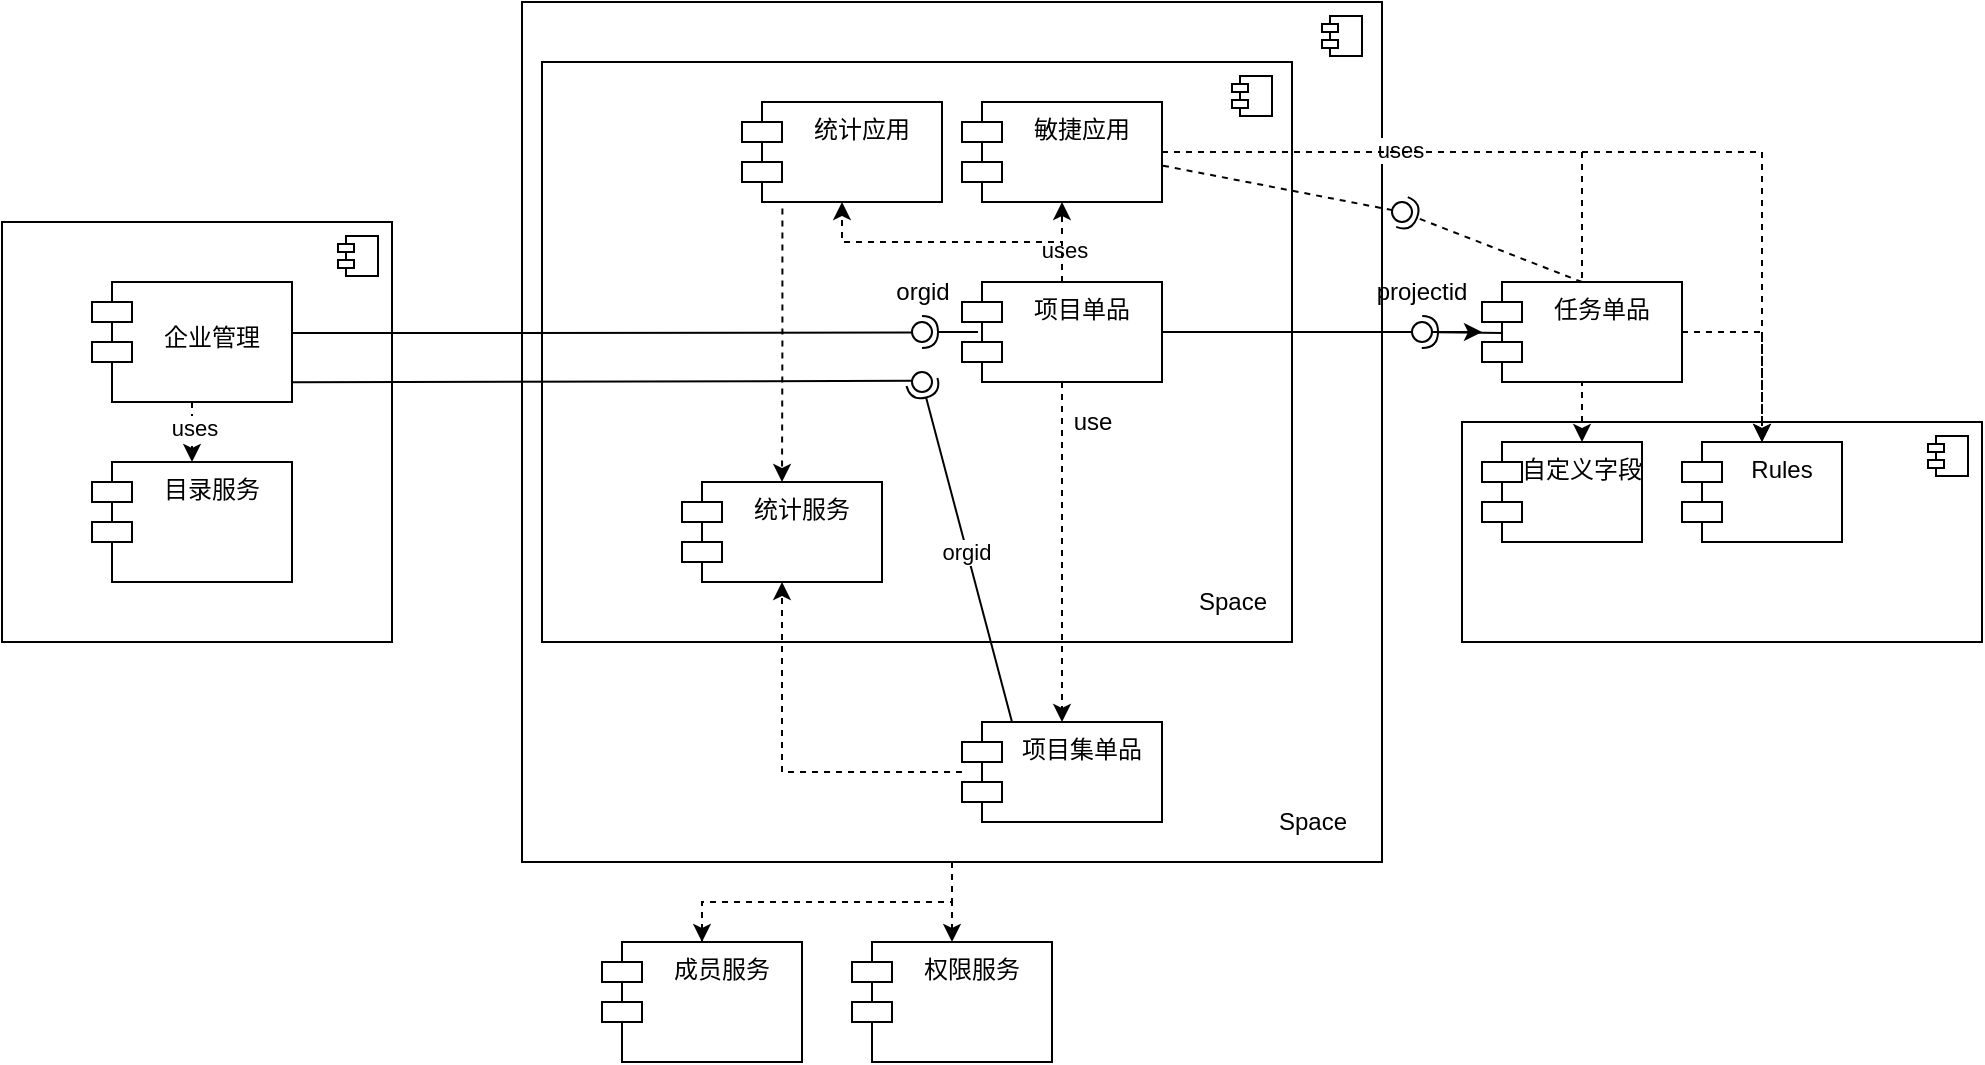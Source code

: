 <mxfile version="13.9.9" type="github" pages="3">
  <diagram id="bVZlcQ9aLiyGY16tgZxM" name="Page-1">
    <mxGraphModel dx="2916" dy="1121" grid="1" gridSize="10" guides="1" tooltips="1" connect="1" arrows="1" fold="1" page="1" pageScale="1" pageWidth="850" pageHeight="1100" math="0" shadow="0">
      <root>
        <mxCell id="0" />
        <mxCell id="1" parent="0" />
        <mxCell id="iqnlZe3-XTeA-hBnCrjF-28" style="edgeStyle=orthogonalEdgeStyle;rounded=0;orthogonalLoop=1;jettySize=auto;html=1;entryX=0.5;entryY=0;entryDx=0;entryDy=0;dashed=1;exitX=0.5;exitY=0;exitDx=0;exitDy=0;" parent="1" source="x9lW-T4UJahGrQWPI67h-50" target="x9lW-T4UJahGrQWPI67h-49" edge="1">
          <mxGeometry relative="1" as="geometry" />
        </mxCell>
        <mxCell id="iqnlZe3-XTeA-hBnCrjF-29" style="edgeStyle=orthogonalEdgeStyle;rounded=0;orthogonalLoop=1;jettySize=auto;html=1;exitX=0.5;exitY=1;exitDx=0;exitDy=0;dashed=1;" parent="1" source="iqnlZe3-XTeA-hBnCrjF-23" target="x9lW-T4UJahGrQWPI67h-50" edge="1">
          <mxGeometry relative="1" as="geometry" />
        </mxCell>
        <mxCell id="iqnlZe3-XTeA-hBnCrjF-23" value="" style="html=1;dropTarget=0;" parent="1" vertex="1">
          <mxGeometry x="30" y="110" width="430" height="430" as="geometry" />
        </mxCell>
        <mxCell id="iqnlZe3-XTeA-hBnCrjF-24" value="" style="shape=module;jettyWidth=8;jettyHeight=4;" parent="iqnlZe3-XTeA-hBnCrjF-23" vertex="1">
          <mxGeometry x="1" width="20" height="20" relative="1" as="geometry">
            <mxPoint x="-30" y="7" as="offset" />
          </mxGeometry>
        </mxCell>
        <mxCell id="iqnlZe3-XTeA-hBnCrjF-9" value="" style="html=1;dropTarget=0;" parent="1" vertex="1">
          <mxGeometry x="40" y="140" width="375" height="290" as="geometry" />
        </mxCell>
        <mxCell id="iqnlZe3-XTeA-hBnCrjF-10" value="" style="shape=module;jettyWidth=8;jettyHeight=4;" parent="iqnlZe3-XTeA-hBnCrjF-9" vertex="1">
          <mxGeometry x="1" width="20" height="20" relative="1" as="geometry">
            <mxPoint x="-30" y="7" as="offset" />
          </mxGeometry>
        </mxCell>
        <mxCell id="x9lW-T4UJahGrQWPI67h-46" value="" style="html=1;dropTarget=0;" parent="1" vertex="1">
          <mxGeometry x="-230" y="220" width="195" height="210" as="geometry" />
        </mxCell>
        <mxCell id="x9lW-T4UJahGrQWPI67h-47" value="" style="shape=module;jettyWidth=8;jettyHeight=4;" parent="x9lW-T4UJahGrQWPI67h-46" vertex="1">
          <mxGeometry x="1" width="20" height="20" relative="1" as="geometry">
            <mxPoint x="-27" y="7" as="offset" />
          </mxGeometry>
        </mxCell>
        <mxCell id="x9lW-T4UJahGrQWPI67h-41" value="" style="html=1;dropTarget=0;" parent="1" vertex="1">
          <mxGeometry x="500" y="320" width="260" height="110" as="geometry" />
        </mxCell>
        <mxCell id="x9lW-T4UJahGrQWPI67h-42" value="" style="shape=module;jettyWidth=8;jettyHeight=4;" parent="x9lW-T4UJahGrQWPI67h-41" vertex="1">
          <mxGeometry x="1" width="20" height="20" relative="1" as="geometry">
            <mxPoint x="-27" y="7" as="offset" />
          </mxGeometry>
        </mxCell>
        <mxCell id="x9lW-T4UJahGrQWPI67h-19" value="" style="edgeStyle=orthogonalEdgeStyle;rounded=0;orthogonalLoop=1;jettySize=auto;html=1;" parent="1" source="x9lW-T4UJahGrQWPI67h-7" target="x9lW-T4UJahGrQWPI67h-13" edge="1">
          <mxGeometry relative="1" as="geometry" />
        </mxCell>
        <mxCell id="x9lW-T4UJahGrQWPI67h-29" style="edgeStyle=orthogonalEdgeStyle;rounded=0;orthogonalLoop=1;jettySize=auto;html=1;entryX=0.5;entryY=0;entryDx=0;entryDy=0;dashed=1;" parent="1" source="x9lW-T4UJahGrQWPI67h-7" target="x9lW-T4UJahGrQWPI67h-22" edge="1">
          <mxGeometry relative="1" as="geometry" />
        </mxCell>
        <mxCell id="iqnlZe3-XTeA-hBnCrjF-6" style="edgeStyle=orthogonalEdgeStyle;rounded=0;orthogonalLoop=1;jettySize=auto;html=1;exitX=0.5;exitY=0;exitDx=0;exitDy=0;entryX=0.5;entryY=1;entryDx=0;entryDy=0;dashed=1;" parent="1" source="x9lW-T4UJahGrQWPI67h-7" target="x9lW-T4UJahGrQWPI67h-31" edge="1">
          <mxGeometry relative="1" as="geometry" />
        </mxCell>
        <mxCell id="iqnlZe3-XTeA-hBnCrjF-7" value="uses" style="edgeLabel;html=1;align=center;verticalAlign=middle;resizable=0;points=[];" parent="iqnlZe3-XTeA-hBnCrjF-6" vertex="1" connectable="0">
          <mxGeometry x="-0.195" y="-1" relative="1" as="geometry">
            <mxPoint as="offset" />
          </mxGeometry>
        </mxCell>
        <mxCell id="iqnlZe3-XTeA-hBnCrjF-15" style="edgeStyle=orthogonalEdgeStyle;rounded=0;orthogonalLoop=1;jettySize=auto;html=1;exitX=0.5;exitY=0;exitDx=0;exitDy=0;entryX=0.5;entryY=1;entryDx=0;entryDy=0;dashed=1;" parent="1" source="x9lW-T4UJahGrQWPI67h-7" target="iqnlZe3-XTeA-hBnCrjF-14" edge="1">
          <mxGeometry relative="1" as="geometry" />
        </mxCell>
        <mxCell id="x9lW-T4UJahGrQWPI67h-7" value="项目单品&#xa;" style="shape=module;align=left;spacingLeft=20;align=center;verticalAlign=top;" parent="1" vertex="1">
          <mxGeometry x="250" y="250" width="100" height="50" as="geometry" />
        </mxCell>
        <mxCell id="x9lW-T4UJahGrQWPI67h-8" value="" style="rounded=0;orthogonalLoop=1;jettySize=auto;html=1;endArrow=none;endFill=0;exitX=0.993;exitY=0.426;exitDx=0;exitDy=0;exitPerimeter=0;entryX=0.034;entryY=0.528;entryDx=0;entryDy=0;entryPerimeter=0;" parent="1" source="x9lW-T4UJahGrQWPI67h-12" target="x9lW-T4UJahGrQWPI67h-10" edge="1">
          <mxGeometry relative="1" as="geometry">
            <mxPoint x="205" y="275" as="sourcePoint" />
            <mxPoint x="170" y="275" as="targetPoint" />
          </mxGeometry>
        </mxCell>
        <mxCell id="x9lW-T4UJahGrQWPI67h-9" value="" style="rounded=0;orthogonalLoop=1;jettySize=auto;html=1;endArrow=halfCircle;endFill=0;entryX=0.5;entryY=0.5;entryDx=0;entryDy=0;endSize=6;strokeWidth=1;" parent="1" target="x9lW-T4UJahGrQWPI67h-10" edge="1">
          <mxGeometry relative="1" as="geometry">
            <mxPoint x="258" y="275" as="sourcePoint" />
          </mxGeometry>
        </mxCell>
        <mxCell id="x9lW-T4UJahGrQWPI67h-10" value="" style="ellipse;whiteSpace=wrap;html=1;fontFamily=Helvetica;fontSize=12;fontColor=#000000;align=center;strokeColor=#000000;fillColor=#ffffff;points=[];aspect=fixed;resizable=0;" parent="1" vertex="1">
          <mxGeometry x="225" y="270" width="10" height="10" as="geometry" />
        </mxCell>
        <mxCell id="iqnlZe3-XTeA-hBnCrjF-18" style="edgeStyle=orthogonalEdgeStyle;rounded=0;orthogonalLoop=1;jettySize=auto;html=1;exitX=0.5;exitY=1;exitDx=0;exitDy=0;dashed=1;" parent="1" source="x9lW-T4UJahGrQWPI67h-12" target="x9lW-T4UJahGrQWPI67h-48" edge="1">
          <mxGeometry relative="1" as="geometry" />
        </mxCell>
        <mxCell id="iqnlZe3-XTeA-hBnCrjF-19" value="uses" style="edgeLabel;html=1;align=center;verticalAlign=middle;resizable=0;points=[];" parent="iqnlZe3-XTeA-hBnCrjF-18" vertex="1" connectable="0">
          <mxGeometry x="-0.485" y="1" relative="1" as="geometry">
            <mxPoint as="offset" />
          </mxGeometry>
        </mxCell>
        <mxCell id="x9lW-T4UJahGrQWPI67h-12" value="&#xa;企业管理" style="shape=module;align=left;spacingLeft=20;align=center;verticalAlign=top;" parent="1" vertex="1">
          <mxGeometry x="-185" y="250" width="100" height="60" as="geometry" />
        </mxCell>
        <mxCell id="x9lW-T4UJahGrQWPI67h-15" value="" style="rounded=0;orthogonalLoop=1;jettySize=auto;html=1;endArrow=none;endFill=0;" parent="1" source="x9lW-T4UJahGrQWPI67h-7" target="x9lW-T4UJahGrQWPI67h-17" edge="1">
          <mxGeometry relative="1" as="geometry">
            <mxPoint x="460" y="275" as="sourcePoint" />
          </mxGeometry>
        </mxCell>
        <mxCell id="x9lW-T4UJahGrQWPI67h-16" value="" style="rounded=0;orthogonalLoop=1;jettySize=auto;html=1;endArrow=halfCircle;endFill=0;entryX=0.5;entryY=0.5;entryDx=0;entryDy=0;endSize=6;strokeWidth=1;exitX=0.107;exitY=0.511;exitDx=0;exitDy=0;exitPerimeter=0;" parent="1" source="x9lW-T4UJahGrQWPI67h-13" target="x9lW-T4UJahGrQWPI67h-17" edge="1">
          <mxGeometry relative="1" as="geometry">
            <mxPoint x="500" y="275" as="sourcePoint" />
          </mxGeometry>
        </mxCell>
        <mxCell id="x9lW-T4UJahGrQWPI67h-17" value="" style="ellipse;whiteSpace=wrap;html=1;fontFamily=Helvetica;fontSize=12;fontColor=#000000;align=center;strokeColor=#000000;fillColor=#ffffff;points=[];aspect=fixed;resizable=0;" parent="1" vertex="1">
          <mxGeometry x="475" y="270" width="10" height="10" as="geometry" />
        </mxCell>
        <mxCell id="x9lW-T4UJahGrQWPI67h-21" value="projectid" style="text;html=1;strokeColor=none;fillColor=none;align=center;verticalAlign=middle;whiteSpace=wrap;rounded=0;" parent="1" vertex="1">
          <mxGeometry x="460" y="245" width="40" height="20" as="geometry" />
        </mxCell>
        <mxCell id="iqnlZe3-XTeA-hBnCrjF-13" style="edgeStyle=orthogonalEdgeStyle;rounded=0;orthogonalLoop=1;jettySize=auto;html=1;dashed=1;" parent="1" source="x9lW-T4UJahGrQWPI67h-22" target="iqnlZe3-XTeA-hBnCrjF-12" edge="1">
          <mxGeometry relative="1" as="geometry" />
        </mxCell>
        <mxCell id="x9lW-T4UJahGrQWPI67h-22" value="项目集单品" style="shape=module;align=left;spacingLeft=20;align=center;verticalAlign=top;" parent="1" vertex="1">
          <mxGeometry x="250" y="470" width="100" height="50" as="geometry" />
        </mxCell>
        <mxCell id="x9lW-T4UJahGrQWPI67h-23" value="" style="rounded=0;orthogonalLoop=1;jettySize=auto;html=1;endArrow=none;endFill=0;exitX=1.004;exitY=0.836;exitDx=0;exitDy=0;exitPerimeter=0;entryX=0.103;entryY=0.441;entryDx=0;entryDy=0;entryPerimeter=0;" parent="1" source="x9lW-T4UJahGrQWPI67h-12" target="x9lW-T4UJahGrQWPI67h-25" edge="1">
          <mxGeometry relative="1" as="geometry">
            <mxPoint x="205" y="300" as="sourcePoint" />
            <mxPoint x="170" y="300" as="targetPoint" />
          </mxGeometry>
        </mxCell>
        <mxCell id="x9lW-T4UJahGrQWPI67h-24" value="orgid" style="rounded=0;orthogonalLoop=1;jettySize=auto;html=1;endArrow=halfCircle;endFill=0;entryX=0.5;entryY=0.5;entryDx=0;entryDy=0;endSize=6;strokeWidth=1;exitX=0.25;exitY=0;exitDx=0;exitDy=0;" parent="1" source="x9lW-T4UJahGrQWPI67h-22" target="x9lW-T4UJahGrQWPI67h-25" edge="1">
          <mxGeometry relative="1" as="geometry">
            <mxPoint x="250" y="300" as="sourcePoint" />
          </mxGeometry>
        </mxCell>
        <mxCell id="x9lW-T4UJahGrQWPI67h-25" value="" style="ellipse;whiteSpace=wrap;html=1;fontFamily=Helvetica;fontSize=12;fontColor=#000000;align=center;strokeColor=#000000;fillColor=#ffffff;points=[];aspect=fixed;resizable=0;" parent="1" vertex="1">
          <mxGeometry x="225" y="295" width="10" height="10" as="geometry" />
        </mxCell>
        <mxCell id="x9lW-T4UJahGrQWPI67h-30" value="use" style="text;html=1;align=center;verticalAlign=middle;resizable=0;points=[];autosize=1;" parent="1" vertex="1">
          <mxGeometry x="300" y="310" width="30" height="20" as="geometry" />
        </mxCell>
        <mxCell id="iqnlZe3-XTeA-hBnCrjF-1" style="edgeStyle=orthogonalEdgeStyle;rounded=0;orthogonalLoop=1;jettySize=auto;html=1;exitX=1;exitY=0.5;exitDx=0;exitDy=0;dashed=1;" parent="1" source="x9lW-T4UJahGrQWPI67h-31" target="x9lW-T4UJahGrQWPI67h-44" edge="1">
          <mxGeometry relative="1" as="geometry">
            <Array as="points">
              <mxPoint x="560" y="185" />
            </Array>
          </mxGeometry>
        </mxCell>
        <mxCell id="iqnlZe3-XTeA-hBnCrjF-2" value="uses" style="edgeLabel;html=1;align=center;verticalAlign=middle;resizable=0;points=[];" parent="iqnlZe3-XTeA-hBnCrjF-1" vertex="1" connectable="0">
          <mxGeometry x="-0.333" y="1" relative="1" as="geometry">
            <mxPoint as="offset" />
          </mxGeometry>
        </mxCell>
        <mxCell id="iqnlZe3-XTeA-hBnCrjF-26" style="edgeStyle=orthogonalEdgeStyle;rounded=0;orthogonalLoop=1;jettySize=auto;html=1;exitX=1;exitY=0.5;exitDx=0;exitDy=0;entryX=0.5;entryY=0;entryDx=0;entryDy=0;dashed=1;" parent="1" source="x9lW-T4UJahGrQWPI67h-31" target="x9lW-T4UJahGrQWPI67h-45" edge="1">
          <mxGeometry relative="1" as="geometry" />
        </mxCell>
        <mxCell id="x9lW-T4UJahGrQWPI67h-31" value="敏捷应用" style="shape=module;align=left;spacingLeft=20;align=center;verticalAlign=top;" parent="1" vertex="1">
          <mxGeometry x="250" y="160" width="100" height="50" as="geometry" />
        </mxCell>
        <mxCell id="x9lW-T4UJahGrQWPI67h-33" value="orgid" style="text;html=1;align=center;verticalAlign=middle;resizable=0;points=[];autosize=1;" parent="1" vertex="1">
          <mxGeometry x="210" y="245" width="40" height="20" as="geometry" />
        </mxCell>
        <mxCell id="x9lW-T4UJahGrQWPI67h-44" value="自定义字段" style="shape=module;align=left;spacingLeft=20;align=center;verticalAlign=top;" parent="1" vertex="1">
          <mxGeometry x="510" y="330" width="80" height="50" as="geometry" />
        </mxCell>
        <mxCell id="x9lW-T4UJahGrQWPI67h-45" value="Rules" style="shape=module;align=left;spacingLeft=20;align=center;verticalAlign=top;" parent="1" vertex="1">
          <mxGeometry x="610" y="330" width="80" height="50" as="geometry" />
        </mxCell>
        <mxCell id="x9lW-T4UJahGrQWPI67h-48" value="目录服务" style="shape=module;align=left;spacingLeft=20;align=center;verticalAlign=top;" parent="1" vertex="1">
          <mxGeometry x="-185" y="340" width="100" height="60" as="geometry" />
        </mxCell>
        <mxCell id="x9lW-T4UJahGrQWPI67h-49" value="权限服务" style="shape=module;align=left;spacingLeft=20;align=center;verticalAlign=top;" parent="1" vertex="1">
          <mxGeometry x="195" y="580" width="100" height="60" as="geometry" />
        </mxCell>
        <mxCell id="x9lW-T4UJahGrQWPI67h-50" value="成员服务" style="shape=module;align=left;spacingLeft=20;align=center;verticalAlign=top;" parent="1" vertex="1">
          <mxGeometry x="70" y="580" width="100" height="60" as="geometry" />
        </mxCell>
        <mxCell id="iqnlZe3-XTeA-hBnCrjF-3" value="" style="rounded=0;orthogonalLoop=1;jettySize=auto;html=1;endArrow=none;endFill=0;dashed=1;exitX=1.005;exitY=0.637;exitDx=0;exitDy=0;exitPerimeter=0;" parent="1" source="x9lW-T4UJahGrQWPI67h-31" target="iqnlZe3-XTeA-hBnCrjF-5" edge="1">
          <mxGeometry relative="1" as="geometry">
            <mxPoint x="400" y="195" as="sourcePoint" />
          </mxGeometry>
        </mxCell>
        <mxCell id="iqnlZe3-XTeA-hBnCrjF-4" value="" style="rounded=0;orthogonalLoop=1;jettySize=auto;html=1;endArrow=halfCircle;endFill=0;entryX=0.5;entryY=0.5;entryDx=0;entryDy=0;endSize=6;strokeWidth=1;dashed=1;exitX=0.5;exitY=0;exitDx=0;exitDy=0;" parent="1" source="x9lW-T4UJahGrQWPI67h-13" target="iqnlZe3-XTeA-hBnCrjF-5" edge="1">
          <mxGeometry relative="1" as="geometry">
            <mxPoint x="440" y="195" as="sourcePoint" />
          </mxGeometry>
        </mxCell>
        <mxCell id="iqnlZe3-XTeA-hBnCrjF-5" value="" style="ellipse;whiteSpace=wrap;html=1;fontFamily=Helvetica;fontSize=12;fontColor=#000000;align=center;strokeColor=#000000;fillColor=#ffffff;points=[];aspect=fixed;resizable=0;" parent="1" vertex="1">
          <mxGeometry x="465" y="210" width="10" height="10" as="geometry" />
        </mxCell>
        <mxCell id="iqnlZe3-XTeA-hBnCrjF-20" style="edgeStyle=orthogonalEdgeStyle;rounded=0;orthogonalLoop=1;jettySize=auto;html=1;exitX=1;exitY=0.5;exitDx=0;exitDy=0;entryX=0.5;entryY=0;entryDx=0;entryDy=0;dashed=1;" parent="1" source="x9lW-T4UJahGrQWPI67h-13" target="x9lW-T4UJahGrQWPI67h-45" edge="1">
          <mxGeometry relative="1" as="geometry" />
        </mxCell>
        <mxCell id="x9lW-T4UJahGrQWPI67h-13" value="任务单品" style="shape=module;align=left;spacingLeft=20;align=center;verticalAlign=top;" parent="1" vertex="1">
          <mxGeometry x="510" y="250" width="100" height="50" as="geometry" />
        </mxCell>
        <mxCell id="iqnlZe3-XTeA-hBnCrjF-12" value="统计服务" style="shape=module;align=left;spacingLeft=20;align=center;verticalAlign=top;" parent="1" vertex="1">
          <mxGeometry x="110" y="350" width="100" height="50" as="geometry" />
        </mxCell>
        <mxCell id="iqnlZe3-XTeA-hBnCrjF-17" style="edgeStyle=orthogonalEdgeStyle;rounded=0;orthogonalLoop=1;jettySize=auto;html=1;exitX=0.202;exitY=1.064;exitDx=0;exitDy=0;entryX=0.5;entryY=0;entryDx=0;entryDy=0;dashed=1;exitPerimeter=0;" parent="1" source="iqnlZe3-XTeA-hBnCrjF-14" target="iqnlZe3-XTeA-hBnCrjF-12" edge="1">
          <mxGeometry relative="1" as="geometry" />
        </mxCell>
        <mxCell id="iqnlZe3-XTeA-hBnCrjF-14" value="统计应用" style="shape=module;align=left;spacingLeft=20;align=center;verticalAlign=top;" parent="1" vertex="1">
          <mxGeometry x="140" y="160" width="100" height="50" as="geometry" />
        </mxCell>
        <mxCell id="iqnlZe3-XTeA-hBnCrjF-22" value="Space" style="text;html=1;align=center;verticalAlign=middle;resizable=0;points=[];autosize=1;" parent="1" vertex="1">
          <mxGeometry x="360" y="400" width="50" height="20" as="geometry" />
        </mxCell>
        <mxCell id="iqnlZe3-XTeA-hBnCrjF-25" value="Space" style="text;html=1;align=center;verticalAlign=middle;resizable=0;points=[];autosize=1;" parent="1" vertex="1">
          <mxGeometry x="400" y="510" width="50" height="20" as="geometry" />
        </mxCell>
      </root>
    </mxGraphModel>
  </diagram>
  <diagram id="1STEvRKY8oXkEnidYwQu" name="Page-2">
    <mxGraphModel dx="2066" dy="1121" grid="1" gridSize="10" guides="1" tooltips="1" connect="1" arrows="1" fold="1" page="1" pageScale="1" pageWidth="850" pageHeight="1100" math="0" shadow="0">
      <root>
        <mxCell id="FA4IgEwbI2ExLfi6pUnP-0" />
        <mxCell id="FA4IgEwbI2ExLfi6pUnP-1" parent="FA4IgEwbI2ExLfi6pUnP-0" />
        <mxCell id="FA4IgEwbI2ExLfi6pUnP-5" value="" style="rounded=1;whiteSpace=wrap;html=1;" vertex="1" parent="FA4IgEwbI2ExLfi6pUnP-1">
          <mxGeometry x="350" y="110" width="160" height="230" as="geometry" />
        </mxCell>
        <mxCell id="FA4IgEwbI2ExLfi6pUnP-4" value="" style="rounded=1;whiteSpace=wrap;html=1;" vertex="1" parent="FA4IgEwbI2ExLfi6pUnP-1">
          <mxGeometry x="150" y="110" width="160" height="230" as="geometry" />
        </mxCell>
        <mxCell id="FA4IgEwbI2ExLfi6pUnP-8" style="edgeStyle=orthogonalEdgeStyle;rounded=0;orthogonalLoop=1;jettySize=auto;html=1;exitX=1;exitY=0.5;exitDx=0;exitDy=0;" edge="1" parent="FA4IgEwbI2ExLfi6pUnP-1" source="FA4IgEwbI2ExLfi6pUnP-2" target="FA4IgEwbI2ExLfi6pUnP-6">
          <mxGeometry relative="1" as="geometry" />
        </mxCell>
        <mxCell id="FA4IgEwbI2ExLfi6pUnP-9" style="edgeStyle=orthogonalEdgeStyle;rounded=0;orthogonalLoop=1;jettySize=auto;html=1;exitX=1;exitY=0.75;exitDx=0;exitDy=0;entryX=0;entryY=0.75;entryDx=0;entryDy=0;" edge="1" parent="FA4IgEwbI2ExLfi6pUnP-1" source="FA4IgEwbI2ExLfi6pUnP-2" target="FA4IgEwbI2ExLfi6pUnP-7">
          <mxGeometry relative="1" as="geometry" />
        </mxCell>
        <mxCell id="FA4IgEwbI2ExLfi6pUnP-2" value="任务1" style="rounded=1;whiteSpace=wrap;html=1;" vertex="1" parent="FA4IgEwbI2ExLfi6pUnP-1">
          <mxGeometry x="170" y="150" width="120" height="60" as="geometry" />
        </mxCell>
        <mxCell id="FA4IgEwbI2ExLfi6pUnP-3" value="任务n" style="rounded=1;whiteSpace=wrap;html=1;" vertex="1" parent="FA4IgEwbI2ExLfi6pUnP-1">
          <mxGeometry x="170" y="260" width="120" height="60" as="geometry" />
        </mxCell>
        <mxCell id="FA4IgEwbI2ExLfi6pUnP-6" value="Space1" style="rounded=1;whiteSpace=wrap;html=1;" vertex="1" parent="FA4IgEwbI2ExLfi6pUnP-1">
          <mxGeometry x="365" y="150" width="120" height="60" as="geometry" />
        </mxCell>
        <mxCell id="FA4IgEwbI2ExLfi6pUnP-7" value="SpaceN" style="rounded=1;whiteSpace=wrap;html=1;" vertex="1" parent="FA4IgEwbI2ExLfi6pUnP-1">
          <mxGeometry x="370" y="260" width="120" height="60" as="geometry" />
        </mxCell>
      </root>
    </mxGraphModel>
  </diagram>
  <diagram id="qlrO4HJZCgT1wlXTAiOv" name="Page-3">
    <mxGraphModel dx="3766" dy="2221" grid="1" gridSize="10" guides="1" tooltips="1" connect="1" arrows="1" fold="1" page="1" pageScale="1" pageWidth="850" pageHeight="1100" math="0" shadow="0">
      <root>
        <mxCell id="Kef-kzhGEUe56TAJGeak-0" />
        <mxCell id="Kef-kzhGEUe56TAJGeak-1" parent="Kef-kzhGEUe56TAJGeak-0" />
        <mxCell id="Kef-kzhGEUe56TAJGeak-2" value="carousel" style="swimlane;fontStyle=0;childLayout=stackLayout;horizontal=1;startSize=26;horizontalStack=0;resizeParent=1;resizeParentMax=0;resizeLast=0;collapsible=1;marginBottom=0;align=center;fontSize=14;" vertex="1" parent="Kef-kzhGEUe56TAJGeak-1">
          <mxGeometry x="-480" y="240" width="160" height="222" as="geometry" />
        </mxCell>
        <mxCell id="Kef-kzhGEUe56TAJGeak-3" value="id" style="shape=partialRectangle;top=0;left=0;right=0;bottom=1;align=left;verticalAlign=middle;fillColor=none;spacingLeft=34;spacingRight=4;overflow=hidden;rotatable=0;points=[[0,0.5],[1,0.5]];portConstraint=eastwest;dropTarget=0;fontStyle=5;fontSize=12;" vertex="1" parent="Kef-kzhGEUe56TAJGeak-2">
          <mxGeometry y="26" width="160" height="30" as="geometry" />
        </mxCell>
        <mxCell id="Kef-kzhGEUe56TAJGeak-4" value="PK" style="shape=partialRectangle;top=0;left=0;bottom=0;fillColor=none;align=left;verticalAlign=middle;spacingLeft=4;spacingRight=4;overflow=hidden;rotatable=0;points=[];portConstraint=eastwest;part=1;fontSize=12;" vertex="1" connectable="0" parent="Kef-kzhGEUe56TAJGeak-3">
          <mxGeometry width="30" height="30" as="geometry" />
        </mxCell>
        <mxCell id="Kef-kzhGEUe56TAJGeak-5" value="title" style="shape=partialRectangle;top=0;left=0;right=0;bottom=0;align=left;verticalAlign=top;fillColor=none;spacingLeft=34;spacingRight=4;overflow=hidden;rotatable=0;points=[[0,0.5],[1,0.5]];portConstraint=eastwest;dropTarget=0;fontSize=12;" vertex="1" parent="Kef-kzhGEUe56TAJGeak-2">
          <mxGeometry y="56" width="160" height="26" as="geometry" />
        </mxCell>
        <mxCell id="Kef-kzhGEUe56TAJGeak-6" value="" style="shape=partialRectangle;top=0;left=0;bottom=0;fillColor=none;align=left;verticalAlign=top;spacingLeft=4;spacingRight=4;overflow=hidden;rotatable=0;points=[];portConstraint=eastwest;part=1;fontSize=12;" vertex="1" connectable="0" parent="Kef-kzhGEUe56TAJGeak-5">
          <mxGeometry width="30" height="26" as="geometry" />
        </mxCell>
        <mxCell id="Kef-kzhGEUe56TAJGeak-7" value="description" style="shape=partialRectangle;top=0;left=0;right=0;bottom=0;align=left;verticalAlign=top;fillColor=none;spacingLeft=34;spacingRight=4;overflow=hidden;rotatable=0;points=[[0,0.5],[1,0.5]];portConstraint=eastwest;dropTarget=0;fontSize=12;" vertex="1" parent="Kef-kzhGEUe56TAJGeak-2">
          <mxGeometry y="82" width="160" height="26" as="geometry" />
        </mxCell>
        <mxCell id="Kef-kzhGEUe56TAJGeak-8" value="" style="shape=partialRectangle;top=0;left=0;bottom=0;fillColor=none;align=left;verticalAlign=top;spacingLeft=4;spacingRight=4;overflow=hidden;rotatable=0;points=[];portConstraint=eastwest;part=1;fontSize=12;" vertex="1" connectable="0" parent="Kef-kzhGEUe56TAJGeak-7">
          <mxGeometry width="30" height="26" as="geometry" />
        </mxCell>
        <mxCell id="Kef-kzhGEUe56TAJGeak-9" value="picture" style="shape=partialRectangle;top=0;left=0;right=0;bottom=0;align=left;verticalAlign=top;fillColor=none;spacingLeft=34;spacingRight=4;overflow=hidden;rotatable=0;points=[[0,0.5],[1,0.5]];portConstraint=eastwest;dropTarget=0;fontSize=12;" vertex="1" parent="Kef-kzhGEUe56TAJGeak-2">
          <mxGeometry y="108" width="160" height="26" as="geometry" />
        </mxCell>
        <mxCell id="Kef-kzhGEUe56TAJGeak-10" value="" style="shape=partialRectangle;top=0;left=0;bottom=0;fillColor=none;align=left;verticalAlign=top;spacingLeft=4;spacingRight=4;overflow=hidden;rotatable=0;points=[];portConstraint=eastwest;part=1;fontSize=12;" vertex="1" connectable="0" parent="Kef-kzhGEUe56TAJGeak-9">
          <mxGeometry width="30" height="26" as="geometry" />
        </mxCell>
        <mxCell id="Kef-kzhGEUe56TAJGeak-11" value="is_mobile" style="shape=partialRectangle;top=0;left=0;right=0;bottom=0;align=left;verticalAlign=top;fillColor=none;spacingLeft=34;spacingRight=4;overflow=hidden;rotatable=0;points=[[0,0.5],[1,0.5]];portConstraint=eastwest;dropTarget=0;fontSize=12;" vertex="1" parent="Kef-kzhGEUe56TAJGeak-2">
          <mxGeometry y="134" width="160" height="26" as="geometry" />
        </mxCell>
        <mxCell id="Kef-kzhGEUe56TAJGeak-12" value="" style="shape=partialRectangle;top=0;left=0;bottom=0;fillColor=none;align=left;verticalAlign=top;spacingLeft=4;spacingRight=4;overflow=hidden;rotatable=0;points=[];portConstraint=eastwest;part=1;fontSize=12;" vertex="1" connectable="0" parent="Kef-kzhGEUe56TAJGeak-11">
          <mxGeometry width="30" height="26" as="geometry" />
        </mxCell>
        <mxCell id="Kef-kzhGEUe56TAJGeak-13" value="target_type" style="shape=partialRectangle;top=0;left=0;right=0;bottom=0;align=left;verticalAlign=top;fillColor=none;spacingLeft=34;spacingRight=4;overflow=hidden;rotatable=0;points=[[0,0.5],[1,0.5]];portConstraint=eastwest;dropTarget=0;fontSize=12;" vertex="1" parent="Kef-kzhGEUe56TAJGeak-2">
          <mxGeometry y="160" width="160" height="26" as="geometry" />
        </mxCell>
        <mxCell id="Kef-kzhGEUe56TAJGeak-14" value="" style="shape=partialRectangle;top=0;left=0;bottom=0;fillColor=none;align=left;verticalAlign=top;spacingLeft=4;spacingRight=4;overflow=hidden;rotatable=0;points=[];portConstraint=eastwest;part=1;fontSize=12;" vertex="1" connectable="0" parent="Kef-kzhGEUe56TAJGeak-13">
          <mxGeometry width="30" height="26" as="geometry" />
        </mxCell>
        <mxCell id="Kef-kzhGEUe56TAJGeak-15" value="target_id" style="shape=partialRectangle;top=0;left=0;right=0;bottom=0;align=left;verticalAlign=top;fillColor=none;spacingLeft=34;spacingRight=4;overflow=hidden;rotatable=0;points=[[0,0.5],[1,0.5]];portConstraint=eastwest;dropTarget=0;fontSize=12;" vertex="1" parent="Kef-kzhGEUe56TAJGeak-2">
          <mxGeometry y="186" width="160" height="26" as="geometry" />
        </mxCell>
        <mxCell id="Kef-kzhGEUe56TAJGeak-16" value="" style="shape=partialRectangle;top=0;left=0;bottom=0;fillColor=none;align=left;verticalAlign=top;spacingLeft=4;spacingRight=4;overflow=hidden;rotatable=0;points=[];portConstraint=eastwest;part=1;fontSize=12;" vertex="1" connectable="0" parent="Kef-kzhGEUe56TAJGeak-15">
          <mxGeometry width="30" height="26" as="geometry" />
        </mxCell>
        <mxCell id="Kef-kzhGEUe56TAJGeak-17" value="" style="shape=partialRectangle;top=0;left=0;right=0;bottom=0;align=left;verticalAlign=top;fillColor=none;spacingLeft=34;spacingRight=4;overflow=hidden;rotatable=0;points=[[0,0.5],[1,0.5]];portConstraint=eastwest;dropTarget=0;fontSize=12;" vertex="1" parent="Kef-kzhGEUe56TAJGeak-2">
          <mxGeometry y="212" width="160" height="10" as="geometry" />
        </mxCell>
        <mxCell id="Kef-kzhGEUe56TAJGeak-18" value="" style="shape=partialRectangle;top=0;left=0;bottom=0;fillColor=none;align=left;verticalAlign=top;spacingLeft=4;spacingRight=4;overflow=hidden;rotatable=0;points=[];portConstraint=eastwest;part=1;fontSize=12;" vertex="1" connectable="0" parent="Kef-kzhGEUe56TAJGeak-17">
          <mxGeometry width="30" height="10" as="geometry" />
        </mxCell>
        <mxCell id="Kef-kzhGEUe56TAJGeak-19" value="entity_label" style="swimlane;fontStyle=0;childLayout=stackLayout;horizontal=1;startSize=26;horizontalStack=0;resizeParent=1;resizeParentMax=0;resizeLast=0;collapsible=1;marginBottom=0;align=center;fontSize=14;" vertex="1" parent="Kef-kzhGEUe56TAJGeak-1">
          <mxGeometry x="-480" width="160" height="144" as="geometry" />
        </mxCell>
        <mxCell id="Kef-kzhGEUe56TAJGeak-20" value="id" style="shape=partialRectangle;top=0;left=0;right=0;bottom=1;align=left;verticalAlign=middle;fillColor=none;spacingLeft=34;spacingRight=4;overflow=hidden;rotatable=0;points=[[0,0.5],[1,0.5]];portConstraint=eastwest;dropTarget=0;fontStyle=5;fontSize=12;" vertex="1" parent="Kef-kzhGEUe56TAJGeak-19">
          <mxGeometry y="26" width="160" height="30" as="geometry" />
        </mxCell>
        <mxCell id="Kef-kzhGEUe56TAJGeak-21" value="PK" style="shape=partialRectangle;top=0;left=0;bottom=0;fillColor=none;align=left;verticalAlign=middle;spacingLeft=4;spacingRight=4;overflow=hidden;rotatable=0;points=[];portConstraint=eastwest;part=1;fontSize=12;" vertex="1" connectable="0" parent="Kef-kzhGEUe56TAJGeak-20">
          <mxGeometry width="30" height="30" as="geometry" />
        </mxCell>
        <mxCell id="Kef-kzhGEUe56TAJGeak-22" value="target_id" style="shape=partialRectangle;top=0;left=0;right=0;bottom=0;align=left;verticalAlign=top;fillColor=none;spacingLeft=34;spacingRight=4;overflow=hidden;rotatable=0;points=[[0,0.5],[1,0.5]];portConstraint=eastwest;dropTarget=0;fontSize=12;" vertex="1" parent="Kef-kzhGEUe56TAJGeak-19">
          <mxGeometry y="56" width="160" height="26" as="geometry" />
        </mxCell>
        <mxCell id="Kef-kzhGEUe56TAJGeak-23" value="" style="shape=partialRectangle;top=0;left=0;bottom=0;fillColor=none;align=left;verticalAlign=top;spacingLeft=4;spacingRight=4;overflow=hidden;rotatable=0;points=[];portConstraint=eastwest;part=1;fontSize=12;" vertex="1" connectable="0" parent="Kef-kzhGEUe56TAJGeak-22">
          <mxGeometry width="30" height="26" as="geometry" />
        </mxCell>
        <mxCell id="Kef-kzhGEUe56TAJGeak-24" value="target_type" style="shape=partialRectangle;top=0;left=0;right=0;bottom=0;align=left;verticalAlign=top;fillColor=none;spacingLeft=34;spacingRight=4;overflow=hidden;rotatable=0;points=[[0,0.5],[1,0.5]];portConstraint=eastwest;dropTarget=0;fontSize=12;" vertex="1" parent="Kef-kzhGEUe56TAJGeak-19">
          <mxGeometry y="82" width="160" height="26" as="geometry" />
        </mxCell>
        <mxCell id="Kef-kzhGEUe56TAJGeak-25" value="" style="shape=partialRectangle;top=0;left=0;bottom=0;fillColor=none;align=left;verticalAlign=top;spacingLeft=4;spacingRight=4;overflow=hidden;rotatable=0;points=[];portConstraint=eastwest;part=1;fontSize=12;" vertex="1" connectable="0" parent="Kef-kzhGEUe56TAJGeak-24">
          <mxGeometry width="30" height="26" as="geometry" />
        </mxCell>
        <mxCell id="Kef-kzhGEUe56TAJGeak-26" value="label_id" style="shape=partialRectangle;top=0;left=0;right=0;bottom=0;align=left;verticalAlign=top;fillColor=none;spacingLeft=34;spacingRight=4;overflow=hidden;rotatable=0;points=[[0,0.5],[1,0.5]];portConstraint=eastwest;dropTarget=0;fontSize=12;" vertex="1" parent="Kef-kzhGEUe56TAJGeak-19">
          <mxGeometry y="108" width="160" height="26" as="geometry" />
        </mxCell>
        <mxCell id="Kef-kzhGEUe56TAJGeak-27" value="" style="shape=partialRectangle;top=0;left=0;bottom=0;fillColor=none;align=left;verticalAlign=top;spacingLeft=4;spacingRight=4;overflow=hidden;rotatable=0;points=[];portConstraint=eastwest;part=1;fontSize=12;" vertex="1" connectable="0" parent="Kef-kzhGEUe56TAJGeak-26">
          <mxGeometry width="30" height="26" as="geometry" />
        </mxCell>
        <mxCell id="Kef-kzhGEUe56TAJGeak-28" value="" style="shape=partialRectangle;top=0;left=0;right=0;bottom=0;align=left;verticalAlign=top;fillColor=none;spacingLeft=34;spacingRight=4;overflow=hidden;rotatable=0;points=[[0,0.5],[1,0.5]];portConstraint=eastwest;dropTarget=0;fontSize=12;" vertex="1" parent="Kef-kzhGEUe56TAJGeak-19">
          <mxGeometry y="134" width="160" height="10" as="geometry" />
        </mxCell>
        <mxCell id="Kef-kzhGEUe56TAJGeak-29" value="" style="shape=partialRectangle;top=0;left=0;bottom=0;fillColor=none;align=left;verticalAlign=top;spacingLeft=4;spacingRight=4;overflow=hidden;rotatable=0;points=[];portConstraint=eastwest;part=1;fontSize=12;" vertex="1" connectable="0" parent="Kef-kzhGEUe56TAJGeak-28">
          <mxGeometry width="30" height="10" as="geometry" />
        </mxCell>
        <mxCell id="Kef-kzhGEUe56TAJGeak-30" value="entity_common_attr" style="swimlane;fontStyle=0;childLayout=stackLayout;horizontal=1;startSize=26;horizontalStack=0;resizeParent=1;resizeParentMax=0;resizeLast=0;collapsible=1;marginBottom=0;align=center;fontSize=14;" vertex="1" parent="Kef-kzhGEUe56TAJGeak-1">
          <mxGeometry x="-480" y="-600" width="160" height="274" as="geometry" />
        </mxCell>
        <mxCell id="Kef-kzhGEUe56TAJGeak-31" value="id" style="shape=partialRectangle;top=0;left=0;right=0;bottom=1;align=left;verticalAlign=middle;fillColor=none;spacingLeft=34;spacingRight=4;overflow=hidden;rotatable=0;points=[[0,0.5],[1,0.5]];portConstraint=eastwest;dropTarget=0;fontStyle=5;fontSize=12;" vertex="1" parent="Kef-kzhGEUe56TAJGeak-30">
          <mxGeometry y="26" width="160" height="30" as="geometry" />
        </mxCell>
        <mxCell id="Kef-kzhGEUe56TAJGeak-32" value="PK" style="shape=partialRectangle;top=0;left=0;bottom=0;fillColor=none;align=left;verticalAlign=middle;spacingLeft=4;spacingRight=4;overflow=hidden;rotatable=0;points=[];portConstraint=eastwest;part=1;fontSize=12;" vertex="1" connectable="0" parent="Kef-kzhGEUe56TAJGeak-31">
          <mxGeometry width="30" height="30" as="geometry" />
        </mxCell>
        <mxCell id="Kef-kzhGEUe56TAJGeak-33" value="target_type" style="shape=partialRectangle;top=0;left=0;right=0;bottom=0;align=left;verticalAlign=top;fillColor=none;spacingLeft=34;spacingRight=4;overflow=hidden;rotatable=0;points=[[0,0.5],[1,0.5]];portConstraint=eastwest;dropTarget=0;fontSize=12;" vertex="1" parent="Kef-kzhGEUe56TAJGeak-30">
          <mxGeometry y="56" width="160" height="26" as="geometry" />
        </mxCell>
        <mxCell id="Kef-kzhGEUe56TAJGeak-34" value="" style="shape=partialRectangle;top=0;left=0;bottom=0;fillColor=none;align=left;verticalAlign=top;spacingLeft=4;spacingRight=4;overflow=hidden;rotatable=0;points=[];portConstraint=eastwest;part=1;fontSize=12;" vertex="1" connectable="0" parent="Kef-kzhGEUe56TAJGeak-33">
          <mxGeometry width="30" height="26" as="geometry" />
        </mxCell>
        <mxCell id="Kef-kzhGEUe56TAJGeak-35" value="target_id" style="shape=partialRectangle;top=0;left=0;right=0;bottom=0;align=left;verticalAlign=top;fillColor=none;spacingLeft=34;spacingRight=4;overflow=hidden;rotatable=0;points=[[0,0.5],[1,0.5]];portConstraint=eastwest;dropTarget=0;fontSize=12;" vertex="1" parent="Kef-kzhGEUe56TAJGeak-30">
          <mxGeometry y="82" width="160" height="26" as="geometry" />
        </mxCell>
        <mxCell id="Kef-kzhGEUe56TAJGeak-36" value="" style="shape=partialRectangle;top=0;left=0;bottom=0;fillColor=none;align=left;verticalAlign=top;spacingLeft=4;spacingRight=4;overflow=hidden;rotatable=0;points=[];portConstraint=eastwest;part=1;fontSize=12;" vertex="1" connectable="0" parent="Kef-kzhGEUe56TAJGeak-35">
          <mxGeometry width="30" height="26" as="geometry" />
        </mxCell>
        <mxCell id="Kef-kzhGEUe56TAJGeak-37" value="life_cycle" style="shape=partialRectangle;top=0;left=0;right=0;bottom=0;align=left;verticalAlign=top;fillColor=none;spacingLeft=34;spacingRight=4;overflow=hidden;rotatable=0;points=[[0,0.5],[1,0.5]];portConstraint=eastwest;dropTarget=0;fontSize=12;" vertex="1" parent="Kef-kzhGEUe56TAJGeak-30">
          <mxGeometry y="108" width="160" height="26" as="geometry" />
        </mxCell>
        <mxCell id="Kef-kzhGEUe56TAJGeak-38" value="" style="shape=partialRectangle;top=0;left=0;bottom=0;fillColor=none;align=left;verticalAlign=top;spacingLeft=4;spacingRight=4;overflow=hidden;rotatable=0;points=[];portConstraint=eastwest;part=1;fontSize=12;" vertex="1" connectable="0" parent="Kef-kzhGEUe56TAJGeak-37">
          <mxGeometry width="30" height="26" as="geometry" />
        </mxCell>
        <mxCell id="Kef-kzhGEUe56TAJGeak-39" value="visibility" style="shape=partialRectangle;top=0;left=0;right=0;bottom=0;align=left;verticalAlign=top;fillColor=none;spacingLeft=34;spacingRight=4;overflow=hidden;rotatable=0;points=[[0,0.5],[1,0.5]];portConstraint=eastwest;dropTarget=0;fontSize=12;" vertex="1" parent="Kef-kzhGEUe56TAJGeak-30">
          <mxGeometry y="134" width="160" height="26" as="geometry" />
        </mxCell>
        <mxCell id="Kef-kzhGEUe56TAJGeak-40" value="" style="shape=partialRectangle;top=0;left=0;bottom=0;fillColor=none;align=left;verticalAlign=top;spacingLeft=4;spacingRight=4;overflow=hidden;rotatable=0;points=[];portConstraint=eastwest;part=1;fontSize=12;" vertex="1" connectable="0" parent="Kef-kzhGEUe56TAJGeak-39">
          <mxGeometry width="30" height="26" as="geometry" />
        </mxCell>
        <mxCell id="Kef-kzhGEUe56TAJGeak-41" value="position" style="shape=partialRectangle;top=0;left=0;right=0;bottom=0;align=left;verticalAlign=top;fillColor=none;spacingLeft=34;spacingRight=4;overflow=hidden;rotatable=0;points=[[0,0.5],[1,0.5]];portConstraint=eastwest;dropTarget=0;fontSize=12;" vertex="1" parent="Kef-kzhGEUe56TAJGeak-30">
          <mxGeometry y="160" width="160" height="26" as="geometry" />
        </mxCell>
        <mxCell id="Kef-kzhGEUe56TAJGeak-42" value="" style="shape=partialRectangle;top=0;left=0;bottom=0;fillColor=none;align=left;verticalAlign=top;spacingLeft=4;spacingRight=4;overflow=hidden;rotatable=0;points=[];portConstraint=eastwest;part=1;fontSize=12;" vertex="1" connectable="0" parent="Kef-kzhGEUe56TAJGeak-41">
          <mxGeometry width="30" height="26" as="geometry" />
        </mxCell>
        <mxCell id="Kef-kzhGEUe56TAJGeak-43" value="pinyin" style="shape=partialRectangle;top=0;left=0;right=0;bottom=0;align=left;verticalAlign=top;fillColor=none;spacingLeft=34;spacingRight=4;overflow=hidden;rotatable=0;points=[[0,0.5],[1,0.5]];portConstraint=eastwest;dropTarget=0;fontSize=12;" vertex="1" parent="Kef-kzhGEUe56TAJGeak-30">
          <mxGeometry y="186" width="160" height="26" as="geometry" />
        </mxCell>
        <mxCell id="Kef-kzhGEUe56TAJGeak-44" value="" style="shape=partialRectangle;top=0;left=0;bottom=0;fillColor=none;align=left;verticalAlign=top;spacingLeft=4;spacingRight=4;overflow=hidden;rotatable=0;points=[];portConstraint=eastwest;part=1;fontSize=12;" vertex="1" connectable="0" parent="Kef-kzhGEUe56TAJGeak-43">
          <mxGeometry width="30" height="26" as="geometry" />
        </mxCell>
        <mxCell id="Kef-kzhGEUe56TAJGeak-45" value="source" style="shape=partialRectangle;top=0;left=0;right=0;bottom=0;align=left;verticalAlign=top;fillColor=none;spacingLeft=34;spacingRight=4;overflow=hidden;rotatable=0;points=[[0,0.5],[1,0.5]];portConstraint=eastwest;dropTarget=0;fontSize=12;" vertex="1" parent="Kef-kzhGEUe56TAJGeak-30">
          <mxGeometry y="212" width="160" height="26" as="geometry" />
        </mxCell>
        <mxCell id="Kef-kzhGEUe56TAJGeak-46" value="" style="shape=partialRectangle;top=0;left=0;bottom=0;fillColor=none;align=left;verticalAlign=top;spacingLeft=4;spacingRight=4;overflow=hidden;rotatable=0;points=[];portConstraint=eastwest;part=1;fontSize=12;" vertex="1" connectable="0" parent="Kef-kzhGEUe56TAJGeak-45">
          <mxGeometry width="30" height="26" as="geometry" />
        </mxCell>
        <mxCell id="Kef-kzhGEUe56TAJGeak-47" value="source_id" style="shape=partialRectangle;top=0;left=0;right=0;bottom=0;align=left;verticalAlign=top;fillColor=none;spacingLeft=34;spacingRight=4;overflow=hidden;rotatable=0;points=[[0,0.5],[1,0.5]];portConstraint=eastwest;dropTarget=0;fontSize=12;" vertex="1" parent="Kef-kzhGEUe56TAJGeak-30">
          <mxGeometry y="238" width="160" height="26" as="geometry" />
        </mxCell>
        <mxCell id="Kef-kzhGEUe56TAJGeak-48" value="" style="shape=partialRectangle;top=0;left=0;bottom=0;fillColor=none;align=left;verticalAlign=top;spacingLeft=4;spacingRight=4;overflow=hidden;rotatable=0;points=[];portConstraint=eastwest;part=1;fontSize=12;" vertex="1" connectable="0" parent="Kef-kzhGEUe56TAJGeak-47">
          <mxGeometry width="30" height="26" as="geometry" />
        </mxCell>
        <mxCell id="Kef-kzhGEUe56TAJGeak-49" value="" style="shape=partialRectangle;top=0;left=0;right=0;bottom=0;align=left;verticalAlign=top;fillColor=none;spacingLeft=34;spacingRight=4;overflow=hidden;rotatable=0;points=[[0,0.5],[1,0.5]];portConstraint=eastwest;dropTarget=0;fontSize=12;" vertex="1" parent="Kef-kzhGEUe56TAJGeak-30">
          <mxGeometry y="264" width="160" height="10" as="geometry" />
        </mxCell>
        <mxCell id="Kef-kzhGEUe56TAJGeak-50" value="" style="shape=partialRectangle;top=0;left=0;bottom=0;fillColor=none;align=left;verticalAlign=top;spacingLeft=4;spacingRight=4;overflow=hidden;rotatable=0;points=[];portConstraint=eastwest;part=1;fontSize=12;" vertex="1" connectable="0" parent="Kef-kzhGEUe56TAJGeak-49">
          <mxGeometry width="30" height="10" as="geometry" />
        </mxCell>
        <mxCell id="Kef-kzhGEUe56TAJGeak-51" value="relation" style="swimlane;fontStyle=0;childLayout=stackLayout;horizontal=1;startSize=26;horizontalStack=0;resizeParent=1;resizeParentMax=0;resizeLast=0;collapsible=1;marginBottom=0;align=center;fontSize=14;" vertex="1" parent="Kef-kzhGEUe56TAJGeak-1">
          <mxGeometry x="-200" y="-600" width="160" height="274" as="geometry" />
        </mxCell>
        <mxCell id="Kef-kzhGEUe56TAJGeak-52" value="id" style="shape=partialRectangle;top=0;left=0;right=0;bottom=1;align=left;verticalAlign=middle;fillColor=none;spacingLeft=34;spacingRight=4;overflow=hidden;rotatable=0;points=[[0,0.5],[1,0.5]];portConstraint=eastwest;dropTarget=0;fontStyle=5;fontSize=12;" vertex="1" parent="Kef-kzhGEUe56TAJGeak-51">
          <mxGeometry y="26" width="160" height="30" as="geometry" />
        </mxCell>
        <mxCell id="Kef-kzhGEUe56TAJGeak-53" value="PK" style="shape=partialRectangle;top=0;left=0;bottom=0;fillColor=none;align=left;verticalAlign=middle;spacingLeft=4;spacingRight=4;overflow=hidden;rotatable=0;points=[];portConstraint=eastwest;part=1;fontSize=12;" vertex="1" connectable="0" parent="Kef-kzhGEUe56TAJGeak-52">
          <mxGeometry width="30" height="30" as="geometry" />
        </mxCell>
        <mxCell id="Kef-kzhGEUe56TAJGeak-54" value="name" style="shape=partialRectangle;top=0;left=0;right=0;bottom=0;align=left;verticalAlign=top;fillColor=none;spacingLeft=34;spacingRight=4;overflow=hidden;rotatable=0;points=[[0,0.5],[1,0.5]];portConstraint=eastwest;dropTarget=0;fontSize=12;" vertex="1" parent="Kef-kzhGEUe56TAJGeak-51">
          <mxGeometry y="56" width="160" height="26" as="geometry" />
        </mxCell>
        <mxCell id="Kef-kzhGEUe56TAJGeak-55" value="" style="shape=partialRectangle;top=0;left=0;bottom=0;fillColor=none;align=left;verticalAlign=top;spacingLeft=4;spacingRight=4;overflow=hidden;rotatable=0;points=[];portConstraint=eastwest;part=1;fontSize=12;" vertex="1" connectable="0" parent="Kef-kzhGEUe56TAJGeak-54">
          <mxGeometry width="30" height="26" as="geometry" />
        </mxCell>
        <mxCell id="Kef-kzhGEUe56TAJGeak-56" value="type" style="shape=partialRectangle;top=0;left=0;right=0;bottom=0;align=left;verticalAlign=top;fillColor=none;spacingLeft=34;spacingRight=4;overflow=hidden;rotatable=0;points=[[0,0.5],[1,0.5]];portConstraint=eastwest;dropTarget=0;fontSize=12;" vertex="1" parent="Kef-kzhGEUe56TAJGeak-51">
          <mxGeometry y="82" width="160" height="26" as="geometry" />
        </mxCell>
        <mxCell id="Kef-kzhGEUe56TAJGeak-57" value="" style="shape=partialRectangle;top=0;left=0;bottom=0;fillColor=none;align=left;verticalAlign=top;spacingLeft=4;spacingRight=4;overflow=hidden;rotatable=0;points=[];portConstraint=eastwest;part=1;fontSize=12;" vertex="1" connectable="0" parent="Kef-kzhGEUe56TAJGeak-56">
          <mxGeometry width="30" height="26" as="geometry" />
        </mxCell>
        <mxCell id="Kef-kzhGEUe56TAJGeak-58" value="subtype" style="shape=partialRectangle;top=0;left=0;right=0;bottom=0;align=left;verticalAlign=top;fillColor=none;spacingLeft=34;spacingRight=4;overflow=hidden;rotatable=0;points=[[0,0.5],[1,0.5]];portConstraint=eastwest;dropTarget=0;fontSize=12;" vertex="1" parent="Kef-kzhGEUe56TAJGeak-51">
          <mxGeometry y="108" width="160" height="26" as="geometry" />
        </mxCell>
        <mxCell id="Kef-kzhGEUe56TAJGeak-59" value="" style="shape=partialRectangle;top=0;left=0;bottom=0;fillColor=none;align=left;verticalAlign=top;spacingLeft=4;spacingRight=4;overflow=hidden;rotatable=0;points=[];portConstraint=eastwest;part=1;fontSize=12;" vertex="1" connectable="0" parent="Kef-kzhGEUe56TAJGeak-58">
          <mxGeometry width="30" height="26" as="geometry" />
        </mxCell>
        <mxCell id="Kef-kzhGEUe56TAJGeak-60" value="space_id" style="shape=partialRectangle;top=0;left=0;right=0;bottom=0;align=left;verticalAlign=top;fillColor=none;spacingLeft=34;spacingRight=4;overflow=hidden;rotatable=0;points=[[0,0.5],[1,0.5]];portConstraint=eastwest;dropTarget=0;fontSize=12;" vertex="1" parent="Kef-kzhGEUe56TAJGeak-51">
          <mxGeometry y="134" width="160" height="26" as="geometry" />
        </mxCell>
        <mxCell id="Kef-kzhGEUe56TAJGeak-61" value="" style="shape=partialRectangle;top=0;left=0;bottom=0;fillColor=none;align=left;verticalAlign=top;spacingLeft=4;spacingRight=4;overflow=hidden;rotatable=0;points=[];portConstraint=eastwest;part=1;fontSize=12;" vertex="1" connectable="0" parent="Kef-kzhGEUe56TAJGeak-60">
          <mxGeometry width="30" height="26" as="geometry" />
        </mxCell>
        <mxCell id="Kef-kzhGEUe56TAJGeak-62" value="source_id" style="shape=partialRectangle;top=0;left=0;right=0;bottom=0;align=left;verticalAlign=top;fillColor=none;spacingLeft=34;spacingRight=4;overflow=hidden;rotatable=0;points=[[0,0.5],[1,0.5]];portConstraint=eastwest;dropTarget=0;fontSize=12;" vertex="1" parent="Kef-kzhGEUe56TAJGeak-51">
          <mxGeometry y="160" width="160" height="26" as="geometry" />
        </mxCell>
        <mxCell id="Kef-kzhGEUe56TAJGeak-63" value="" style="shape=partialRectangle;top=0;left=0;bottom=0;fillColor=none;align=left;verticalAlign=top;spacingLeft=4;spacingRight=4;overflow=hidden;rotatable=0;points=[];portConstraint=eastwest;part=1;fontSize=12;" vertex="1" connectable="0" parent="Kef-kzhGEUe56TAJGeak-62">
          <mxGeometry width="30" height="26" as="geometry" />
        </mxCell>
        <mxCell id="Kef-kzhGEUe56TAJGeak-64" value="source_type" style="shape=partialRectangle;top=0;left=0;right=0;bottom=0;align=left;verticalAlign=top;fillColor=none;spacingLeft=34;spacingRight=4;overflow=hidden;rotatable=0;points=[[0,0.5],[1,0.5]];portConstraint=eastwest;dropTarget=0;fontSize=12;" vertex="1" parent="Kef-kzhGEUe56TAJGeak-51">
          <mxGeometry y="186" width="160" height="26" as="geometry" />
        </mxCell>
        <mxCell id="Kef-kzhGEUe56TAJGeak-65" value="" style="shape=partialRectangle;top=0;left=0;bottom=0;fillColor=none;align=left;verticalAlign=top;spacingLeft=4;spacingRight=4;overflow=hidden;rotatable=0;points=[];portConstraint=eastwest;part=1;fontSize=12;" vertex="1" connectable="0" parent="Kef-kzhGEUe56TAJGeak-64">
          <mxGeometry width="30" height="26" as="geometry" />
        </mxCell>
        <mxCell id="Kef-kzhGEUe56TAJGeak-66" value="target_id" style="shape=partialRectangle;top=0;left=0;right=0;bottom=0;align=left;verticalAlign=top;fillColor=none;spacingLeft=34;spacingRight=4;overflow=hidden;rotatable=0;points=[[0,0.5],[1,0.5]];portConstraint=eastwest;dropTarget=0;fontSize=12;" vertex="1" parent="Kef-kzhGEUe56TAJGeak-51">
          <mxGeometry y="212" width="160" height="26" as="geometry" />
        </mxCell>
        <mxCell id="Kef-kzhGEUe56TAJGeak-67" value="" style="shape=partialRectangle;top=0;left=0;bottom=0;fillColor=none;align=left;verticalAlign=top;spacingLeft=4;spacingRight=4;overflow=hidden;rotatable=0;points=[];portConstraint=eastwest;part=1;fontSize=12;" vertex="1" connectable="0" parent="Kef-kzhGEUe56TAJGeak-66">
          <mxGeometry width="30" height="26" as="geometry" />
        </mxCell>
        <mxCell id="Kef-kzhGEUe56TAJGeak-68" value="target_type" style="shape=partialRectangle;top=0;left=0;right=0;bottom=0;align=left;verticalAlign=top;fillColor=none;spacingLeft=34;spacingRight=4;overflow=hidden;rotatable=0;points=[[0,0.5],[1,0.5]];portConstraint=eastwest;dropTarget=0;fontSize=12;" vertex="1" parent="Kef-kzhGEUe56TAJGeak-51">
          <mxGeometry y="238" width="160" height="26" as="geometry" />
        </mxCell>
        <mxCell id="Kef-kzhGEUe56TAJGeak-69" value="" style="shape=partialRectangle;top=0;left=0;bottom=0;fillColor=none;align=left;verticalAlign=top;spacingLeft=4;spacingRight=4;overflow=hidden;rotatable=0;points=[];portConstraint=eastwest;part=1;fontSize=12;" vertex="1" connectable="0" parent="Kef-kzhGEUe56TAJGeak-68">
          <mxGeometry width="30" height="26" as="geometry" />
        </mxCell>
        <mxCell id="Kef-kzhGEUe56TAJGeak-70" value="" style="shape=partialRectangle;top=0;left=0;right=0;bottom=0;align=left;verticalAlign=top;fillColor=none;spacingLeft=34;spacingRight=4;overflow=hidden;rotatable=0;points=[[0,0.5],[1,0.5]];portConstraint=eastwest;dropTarget=0;fontSize=12;" vertex="1" parent="Kef-kzhGEUe56TAJGeak-51">
          <mxGeometry y="264" width="160" height="10" as="geometry" />
        </mxCell>
        <mxCell id="Kef-kzhGEUe56TAJGeak-71" value="" style="shape=partialRectangle;top=0;left=0;bottom=0;fillColor=none;align=left;verticalAlign=top;spacingLeft=4;spacingRight=4;overflow=hidden;rotatable=0;points=[];portConstraint=eastwest;part=1;fontSize=12;" vertex="1" connectable="0" parent="Kef-kzhGEUe56TAJGeak-70">
          <mxGeometry width="30" height="10" as="geometry" />
        </mxCell>
        <mxCell id="Kef-kzhGEUe56TAJGeak-72" value="remind_rule" style="swimlane;fontStyle=0;childLayout=stackLayout;horizontal=1;startSize=26;horizontalStack=0;resizeParent=1;resizeParentMax=0;resizeLast=0;collapsible=1;marginBottom=0;align=center;fontSize=14;" vertex="1" parent="Kef-kzhGEUe56TAJGeak-1">
          <mxGeometry x="-480" y="-280" width="160" height="222" as="geometry" />
        </mxCell>
        <mxCell id="Kef-kzhGEUe56TAJGeak-73" value="id" style="shape=partialRectangle;top=0;left=0;right=0;bottom=1;align=left;verticalAlign=middle;fillColor=none;spacingLeft=34;spacingRight=4;overflow=hidden;rotatable=0;points=[[0,0.5],[1,0.5]];portConstraint=eastwest;dropTarget=0;fontStyle=5;fontSize=12;" vertex="1" parent="Kef-kzhGEUe56TAJGeak-72">
          <mxGeometry y="26" width="160" height="30" as="geometry" />
        </mxCell>
        <mxCell id="Kef-kzhGEUe56TAJGeak-74" value="PK" style="shape=partialRectangle;top=0;left=0;bottom=0;fillColor=none;align=left;verticalAlign=middle;spacingLeft=4;spacingRight=4;overflow=hidden;rotatable=0;points=[];portConstraint=eastwest;part=1;fontSize=12;" vertex="1" connectable="0" parent="Kef-kzhGEUe56TAJGeak-73">
          <mxGeometry width="30" height="30" as="geometry" />
        </mxCell>
        <mxCell id="Kef-kzhGEUe56TAJGeak-75" value="type" style="shape=partialRectangle;top=0;left=0;right=0;bottom=0;align=left;verticalAlign=top;fillColor=none;spacingLeft=34;spacingRight=4;overflow=hidden;rotatable=0;points=[[0,0.5],[1,0.5]];portConstraint=eastwest;dropTarget=0;fontSize=12;" vertex="1" parent="Kef-kzhGEUe56TAJGeak-72">
          <mxGeometry y="56" width="160" height="26" as="geometry" />
        </mxCell>
        <mxCell id="Kef-kzhGEUe56TAJGeak-76" value="" style="shape=partialRectangle;top=0;left=0;bottom=0;fillColor=none;align=left;verticalAlign=top;spacingLeft=4;spacingRight=4;overflow=hidden;rotatable=0;points=[];portConstraint=eastwest;part=1;fontSize=12;" vertex="1" connectable="0" parent="Kef-kzhGEUe56TAJGeak-75">
          <mxGeometry width="30" height="26" as="geometry" />
        </mxCell>
        <mxCell id="Kef-kzhGEUe56TAJGeak-77" value="date" style="shape=partialRectangle;top=0;left=0;right=0;bottom=0;align=left;verticalAlign=top;fillColor=none;spacingLeft=34;spacingRight=4;overflow=hidden;rotatable=0;points=[[0,0.5],[1,0.5]];portConstraint=eastwest;dropTarget=0;fontSize=12;" vertex="1" parent="Kef-kzhGEUe56TAJGeak-72">
          <mxGeometry y="82" width="160" height="26" as="geometry" />
        </mxCell>
        <mxCell id="Kef-kzhGEUe56TAJGeak-78" value="" style="shape=partialRectangle;top=0;left=0;bottom=0;fillColor=none;align=left;verticalAlign=top;spacingLeft=4;spacingRight=4;overflow=hidden;rotatable=0;points=[];portConstraint=eastwest;part=1;fontSize=12;" vertex="1" connectable="0" parent="Kef-kzhGEUe56TAJGeak-77">
          <mxGeometry width="30" height="26" as="geometry" />
        </mxCell>
        <mxCell id="Kef-kzhGEUe56TAJGeak-79" value="time_diff_unit" style="shape=partialRectangle;top=0;left=0;right=0;bottom=0;align=left;verticalAlign=top;fillColor=none;spacingLeft=34;spacingRight=4;overflow=hidden;rotatable=0;points=[[0,0.5],[1,0.5]];portConstraint=eastwest;dropTarget=0;fontSize=12;" vertex="1" parent="Kef-kzhGEUe56TAJGeak-72">
          <mxGeometry y="108" width="160" height="26" as="geometry" />
        </mxCell>
        <mxCell id="Kef-kzhGEUe56TAJGeak-80" value="" style="shape=partialRectangle;top=0;left=0;bottom=0;fillColor=none;align=left;verticalAlign=top;spacingLeft=4;spacingRight=4;overflow=hidden;rotatable=0;points=[];portConstraint=eastwest;part=1;fontSize=12;" vertex="1" connectable="0" parent="Kef-kzhGEUe56TAJGeak-79">
          <mxGeometry width="30" height="26" as="geometry" />
        </mxCell>
        <mxCell id="Kef-kzhGEUe56TAJGeak-81" value="time_diff_value" style="shape=partialRectangle;top=0;left=0;right=0;bottom=0;align=left;verticalAlign=top;fillColor=none;spacingLeft=34;spacingRight=4;overflow=hidden;rotatable=0;points=[[0,0.5],[1,0.5]];portConstraint=eastwest;dropTarget=0;fontSize=12;" vertex="1" parent="Kef-kzhGEUe56TAJGeak-72">
          <mxGeometry y="134" width="160" height="26" as="geometry" />
        </mxCell>
        <mxCell id="Kef-kzhGEUe56TAJGeak-82" value="" style="shape=partialRectangle;top=0;left=0;bottom=0;fillColor=none;align=left;verticalAlign=top;spacingLeft=4;spacingRight=4;overflow=hidden;rotatable=0;points=[];portConstraint=eastwest;part=1;fontSize=12;" vertex="1" connectable="0" parent="Kef-kzhGEUe56TAJGeak-81">
          <mxGeometry width="30" height="26" as="geometry" />
        </mxCell>
        <mxCell id="Kef-kzhGEUe56TAJGeak-83" value="expression" style="shape=partialRectangle;top=0;left=0;right=0;bottom=0;align=left;verticalAlign=top;fillColor=none;spacingLeft=34;spacingRight=4;overflow=hidden;rotatable=0;points=[[0,0.5],[1,0.5]];portConstraint=eastwest;dropTarget=0;fontSize=12;" vertex="1" parent="Kef-kzhGEUe56TAJGeak-72">
          <mxGeometry y="160" width="160" height="26" as="geometry" />
        </mxCell>
        <mxCell id="Kef-kzhGEUe56TAJGeak-84" value="" style="shape=partialRectangle;top=0;left=0;bottom=0;fillColor=none;align=left;verticalAlign=top;spacingLeft=4;spacingRight=4;overflow=hidden;rotatable=0;points=[];portConstraint=eastwest;part=1;fontSize=12;" vertex="1" connectable="0" parent="Kef-kzhGEUe56TAJGeak-83">
          <mxGeometry width="30" height="26" as="geometry" />
        </mxCell>
        <mxCell id="Kef-kzhGEUe56TAJGeak-85" value="reminder_id" style="shape=partialRectangle;top=0;left=0;right=0;bottom=0;align=left;verticalAlign=top;fillColor=none;spacingLeft=34;spacingRight=4;overflow=hidden;rotatable=0;points=[[0,0.5],[1,0.5]];portConstraint=eastwest;dropTarget=0;fontSize=12;" vertex="1" parent="Kef-kzhGEUe56TAJGeak-72">
          <mxGeometry y="186" width="160" height="26" as="geometry" />
        </mxCell>
        <mxCell id="Kef-kzhGEUe56TAJGeak-86" value="" style="shape=partialRectangle;top=0;left=0;bottom=0;fillColor=none;align=left;verticalAlign=top;spacingLeft=4;spacingRight=4;overflow=hidden;rotatable=0;points=[];portConstraint=eastwest;part=1;fontSize=12;" vertex="1" connectable="0" parent="Kef-kzhGEUe56TAJGeak-85">
          <mxGeometry width="30" height="26" as="geometry" />
        </mxCell>
        <mxCell id="Kef-kzhGEUe56TAJGeak-87" value="" style="shape=partialRectangle;top=0;left=0;right=0;bottom=0;align=left;verticalAlign=top;fillColor=none;spacingLeft=34;spacingRight=4;overflow=hidden;rotatable=0;points=[[0,0.5],[1,0.5]];portConstraint=eastwest;dropTarget=0;fontSize=12;" vertex="1" parent="Kef-kzhGEUe56TAJGeak-72">
          <mxGeometry y="212" width="160" height="10" as="geometry" />
        </mxCell>
        <mxCell id="Kef-kzhGEUe56TAJGeak-88" value="" style="shape=partialRectangle;top=0;left=0;bottom=0;fillColor=none;align=left;verticalAlign=top;spacingLeft=4;spacingRight=4;overflow=hidden;rotatable=0;points=[];portConstraint=eastwest;part=1;fontSize=12;" vertex="1" connectable="0" parent="Kef-kzhGEUe56TAJGeak-87">
          <mxGeometry width="30" height="10" as="geometry" />
        </mxCell>
        <mxCell id="Kef-kzhGEUe56TAJGeak-89" value="" style="edgeStyle=entityRelationEdgeStyle;fontSize=12;html=1;endArrow=ERzeroToMany;startArrow=ERzeroToOne;" edge="1" parent="Kef-kzhGEUe56TAJGeak-1" source="Kef-kzhGEUe56TAJGeak-100" target="Kef-kzhGEUe56TAJGeak-117">
          <mxGeometry width="100" height="100" relative="1" as="geometry">
            <mxPoint x="-10" y="-100" as="sourcePoint" />
            <mxPoint x="90" y="-200" as="targetPoint" />
          </mxGeometry>
        </mxCell>
        <mxCell id="Kef-kzhGEUe56TAJGeak-90" value="" style="edgeStyle=entityRelationEdgeStyle;fontSize=12;html=1;endArrow=ERzeroToMany;startArrow=ERzeroToOne;" edge="1" parent="Kef-kzhGEUe56TAJGeak-1" source="Kef-kzhGEUe56TAJGeak-100" target="Kef-kzhGEUe56TAJGeak-85">
          <mxGeometry width="100" height="100" relative="1" as="geometry">
            <mxPoint x="-30" y="-229" as="sourcePoint" />
            <mxPoint x="90" y="-201" as="targetPoint" />
          </mxGeometry>
        </mxCell>
        <mxCell id="Kef-kzhGEUe56TAJGeak-91" value="" style="edgeStyle=entityRelationEdgeStyle;fontSize=12;html=1;endArrow=ERzeroToMany;startArrow=ERzeroToOne;" edge="1" parent="Kef-kzhGEUe56TAJGeak-1" source="Kef-kzhGEUe56TAJGeak-126" target="Kef-kzhGEUe56TAJGeak-26">
          <mxGeometry width="100" height="100" relative="1" as="geometry">
            <mxPoint x="-190" y="-229" as="sourcePoint" />
            <mxPoint x="-310" y="-71" as="targetPoint" />
          </mxGeometry>
        </mxCell>
        <mxCell id="Kef-kzhGEUe56TAJGeak-92" value="" style="edgeStyle=entityRelationEdgeStyle;fontSize=12;html=1;endArrow=ERzeroToMany;startArrow=ERzeroToOne;" edge="1" parent="Kef-kzhGEUe56TAJGeak-1" source="Kef-kzhGEUe56TAJGeak-144" target="Kef-kzhGEUe56TAJGeak-139">
          <mxGeometry width="100" height="100" relative="1" as="geometry">
            <mxPoint x="-190" y="51" as="sourcePoint" />
            <mxPoint x="-310" y="131" as="targetPoint" />
          </mxGeometry>
        </mxCell>
        <mxCell id="Kef-kzhGEUe56TAJGeak-93" value="" style="edgeStyle=entityRelationEdgeStyle;fontSize=12;html=1;endArrow=ERzeroToMany;startArrow=ERzeroToOne;" edge="1" parent="Kef-kzhGEUe56TAJGeak-1" source="Kef-kzhGEUe56TAJGeak-157" target="Kef-kzhGEUe56TAJGeak-176">
          <mxGeometry width="100" height="100" relative="1" as="geometry">
            <mxPoint x="250" y="51" as="sourcePoint" />
            <mxPoint x="330" y="131" as="targetPoint" />
          </mxGeometry>
        </mxCell>
        <mxCell id="Kef-kzhGEUe56TAJGeak-94" value="" style="edgeStyle=entityRelationEdgeStyle;fontSize=12;html=1;endArrow=ERzeroToMany;startArrow=ERzeroToOne;" edge="1" parent="Kef-kzhGEUe56TAJGeak-1" source="Kef-kzhGEUe56TAJGeak-289" target="Kef-kzhGEUe56TAJGeak-266">
          <mxGeometry width="100" height="100" relative="1" as="geometry">
            <mxPoint x="530" y="611" as="sourcePoint" />
            <mxPoint x="650" y="691" as="targetPoint" />
          </mxGeometry>
        </mxCell>
        <mxCell id="Kef-kzhGEUe56TAJGeak-95" value="" style="edgeStyle=entityRelationEdgeStyle;fontSize=12;html=1;endArrow=ERzeroToMany;startArrow=ERzeroToOne;" edge="1" parent="Kef-kzhGEUe56TAJGeak-1" source="Kef-kzhGEUe56TAJGeak-492" target="Kef-kzhGEUe56TAJGeak-311">
          <mxGeometry width="100" height="100" relative="1" as="geometry">
            <mxPoint x="930" y="611" as="sourcePoint" />
            <mxPoint x="810" y="795" as="targetPoint" />
          </mxGeometry>
        </mxCell>
        <mxCell id="Kef-kzhGEUe56TAJGeak-96" value="" style="edgeStyle=entityRelationEdgeStyle;fontSize=12;html=1;endArrow=ERzeroToMany;startArrow=ERzeroToOne;exitX=1;exitY=0.5;exitDx=0;exitDy=0;" edge="1" parent="Kef-kzhGEUe56TAJGeak-1" source="Kef-kzhGEUe56TAJGeak-289" target="Kef-kzhGEUe56TAJGeak-320">
          <mxGeometry width="100" height="100" relative="1" as="geometry">
            <mxPoint x="930" y="611" as="sourcePoint" />
            <mxPoint x="810" y="795" as="targetPoint" />
          </mxGeometry>
        </mxCell>
        <mxCell id="Kef-kzhGEUe56TAJGeak-97" value="" style="edgeStyle=entityRelationEdgeStyle;fontSize=12;html=1;endArrow=ERzeroToMany;startArrow=ERzeroToOne;" edge="1" parent="Kef-kzhGEUe56TAJGeak-1" source="Kef-kzhGEUe56TAJGeak-362" target="Kef-kzhGEUe56TAJGeak-393">
          <mxGeometry width="100" height="100" relative="1" as="geometry">
            <mxPoint x="520" y="861" as="sourcePoint" />
            <mxPoint x="650" y="691" as="targetPoint" />
          </mxGeometry>
        </mxCell>
        <mxCell id="Kef-kzhGEUe56TAJGeak-98" value="" style="edgeStyle=entityRelationEdgeStyle;fontSize=12;html=1;endArrow=ERzeroToOne;startArrow=ERzeroToOne;endFill=1;" edge="1" parent="Kef-kzhGEUe56TAJGeak-1" source="Kef-kzhGEUe56TAJGeak-536" target="Kef-kzhGEUe56TAJGeak-559">
          <mxGeometry width="100" height="100" relative="1" as="geometry">
            <mxPoint x="120" y="1093" as="sourcePoint" />
            <mxPoint x="510" y="1221" as="targetPoint" />
          </mxGeometry>
        </mxCell>
        <mxCell id="Kef-kzhGEUe56TAJGeak-99" value="reminder" style="swimlane;fontStyle=0;childLayout=stackLayout;horizontal=1;startSize=26;horizontalStack=0;resizeParent=1;resizeParentMax=0;resizeLast=0;collapsible=1;marginBottom=0;align=center;fontSize=14;" vertex="1" parent="Kef-kzhGEUe56TAJGeak-1">
          <mxGeometry x="-250" y="-280" width="160" height="196" as="geometry" />
        </mxCell>
        <mxCell id="Kef-kzhGEUe56TAJGeak-100" value="id" style="shape=partialRectangle;top=0;left=0;right=0;bottom=1;align=left;verticalAlign=middle;fillColor=none;spacingLeft=34;spacingRight=4;overflow=hidden;rotatable=0;points=[[0,0.5],[1,0.5]];portConstraint=eastwest;dropTarget=0;fontStyle=5;fontSize=12;" vertex="1" parent="Kef-kzhGEUe56TAJGeak-99">
          <mxGeometry y="26" width="160" height="30" as="geometry" />
        </mxCell>
        <mxCell id="Kef-kzhGEUe56TAJGeak-101" value="PK" style="shape=partialRectangle;top=0;left=0;bottom=0;fillColor=none;align=left;verticalAlign=middle;spacingLeft=4;spacingRight=4;overflow=hidden;rotatable=0;points=[];portConstraint=eastwest;part=1;fontSize=12;" vertex="1" connectable="0" parent="Kef-kzhGEUe56TAJGeak-100">
          <mxGeometry width="30" height="30" as="geometry" />
        </mxCell>
        <mxCell id="Kef-kzhGEUe56TAJGeak-102" value="name" style="shape=partialRectangle;top=0;left=0;right=0;bottom=0;align=left;verticalAlign=top;fillColor=none;spacingLeft=34;spacingRight=4;overflow=hidden;rotatable=0;points=[[0,0.5],[1,0.5]];portConstraint=eastwest;dropTarget=0;fontSize=12;" vertex="1" parent="Kef-kzhGEUe56TAJGeak-99">
          <mxGeometry y="56" width="160" height="26" as="geometry" />
        </mxCell>
        <mxCell id="Kef-kzhGEUe56TAJGeak-103" value="" style="shape=partialRectangle;top=0;left=0;bottom=0;fillColor=none;align=left;verticalAlign=top;spacingLeft=4;spacingRight=4;overflow=hidden;rotatable=0;points=[];portConstraint=eastwest;part=1;fontSize=12;" vertex="1" connectable="0" parent="Kef-kzhGEUe56TAJGeak-102">
          <mxGeometry width="30" height="26" as="geometry" />
        </mxCell>
        <mxCell id="Kef-kzhGEUe56TAJGeak-104" value="target_id" style="shape=partialRectangle;top=0;left=0;right=0;bottom=0;align=left;verticalAlign=top;fillColor=none;spacingLeft=34;spacingRight=4;overflow=hidden;rotatable=0;points=[[0,0.5],[1,0.5]];portConstraint=eastwest;dropTarget=0;fontSize=12;" vertex="1" parent="Kef-kzhGEUe56TAJGeak-99">
          <mxGeometry y="82" width="160" height="26" as="geometry" />
        </mxCell>
        <mxCell id="Kef-kzhGEUe56TAJGeak-105" value="" style="shape=partialRectangle;top=0;left=0;bottom=0;fillColor=none;align=left;verticalAlign=top;spacingLeft=4;spacingRight=4;overflow=hidden;rotatable=0;points=[];portConstraint=eastwest;part=1;fontSize=12;" vertex="1" connectable="0" parent="Kef-kzhGEUe56TAJGeak-104">
          <mxGeometry width="30" height="26" as="geometry" />
        </mxCell>
        <mxCell id="Kef-kzhGEUe56TAJGeak-106" value="target_type" style="shape=partialRectangle;top=0;left=0;right=0;bottom=0;align=left;verticalAlign=top;fillColor=none;spacingLeft=34;spacingRight=4;overflow=hidden;rotatable=0;points=[[0,0.5],[1,0.5]];portConstraint=eastwest;dropTarget=0;fontSize=12;" vertex="1" parent="Kef-kzhGEUe56TAJGeak-99">
          <mxGeometry y="108" width="160" height="26" as="geometry" />
        </mxCell>
        <mxCell id="Kef-kzhGEUe56TAJGeak-107" value="" style="shape=partialRectangle;top=0;left=0;bottom=0;fillColor=none;align=left;verticalAlign=top;spacingLeft=4;spacingRight=4;overflow=hidden;rotatable=0;points=[];portConstraint=eastwest;part=1;fontSize=12;" vertex="1" connectable="0" parent="Kef-kzhGEUe56TAJGeak-106">
          <mxGeometry width="30" height="26" as="geometry" />
        </mxCell>
        <mxCell id="Kef-kzhGEUe56TAJGeak-108" value="minutes" style="shape=partialRectangle;top=0;left=0;right=0;bottom=0;align=left;verticalAlign=top;fillColor=none;spacingLeft=34;spacingRight=4;overflow=hidden;rotatable=0;points=[[0,0.5],[1,0.5]];portConstraint=eastwest;dropTarget=0;fontSize=12;" vertex="1" parent="Kef-kzhGEUe56TAJGeak-99">
          <mxGeometry y="134" width="160" height="26" as="geometry" />
        </mxCell>
        <mxCell id="Kef-kzhGEUe56TAJGeak-109" value="" style="shape=partialRectangle;top=0;left=0;bottom=0;fillColor=none;align=left;verticalAlign=top;spacingLeft=4;spacingRight=4;overflow=hidden;rotatable=0;points=[];portConstraint=eastwest;part=1;fontSize=12;" vertex="1" connectable="0" parent="Kef-kzhGEUe56TAJGeak-108">
          <mxGeometry width="30" height="26" as="geometry" />
        </mxCell>
        <mxCell id="Kef-kzhGEUe56TAJGeak-110" value="method" style="shape=partialRectangle;top=0;left=0;right=0;bottom=0;align=left;verticalAlign=top;fillColor=none;spacingLeft=34;spacingRight=4;overflow=hidden;rotatable=0;points=[[0,0.5],[1,0.5]];portConstraint=eastwest;dropTarget=0;fontSize=12;" vertex="1" parent="Kef-kzhGEUe56TAJGeak-99">
          <mxGeometry y="160" width="160" height="26" as="geometry" />
        </mxCell>
        <mxCell id="Kef-kzhGEUe56TAJGeak-111" value="" style="shape=partialRectangle;top=0;left=0;bottom=0;fillColor=none;align=left;verticalAlign=top;spacingLeft=4;spacingRight=4;overflow=hidden;rotatable=0;points=[];portConstraint=eastwest;part=1;fontSize=12;" vertex="1" connectable="0" parent="Kef-kzhGEUe56TAJGeak-110">
          <mxGeometry width="30" height="26" as="geometry" />
        </mxCell>
        <mxCell id="Kef-kzhGEUe56TAJGeak-112" value="" style="shape=partialRectangle;top=0;left=0;right=0;bottom=0;align=left;verticalAlign=top;fillColor=none;spacingLeft=34;spacingRight=4;overflow=hidden;rotatable=0;points=[[0,0.5],[1,0.5]];portConstraint=eastwest;dropTarget=0;fontSize=12;" vertex="1" parent="Kef-kzhGEUe56TAJGeak-99">
          <mxGeometry y="186" width="160" height="10" as="geometry" />
        </mxCell>
        <mxCell id="Kef-kzhGEUe56TAJGeak-113" value="" style="shape=partialRectangle;top=0;left=0;bottom=0;fillColor=none;align=left;verticalAlign=top;spacingLeft=4;spacingRight=4;overflow=hidden;rotatable=0;points=[];portConstraint=eastwest;part=1;fontSize=12;" vertex="1" connectable="0" parent="Kef-kzhGEUe56TAJGeak-112">
          <mxGeometry width="30" height="10" as="geometry" />
        </mxCell>
        <mxCell id="Kef-kzhGEUe56TAJGeak-114" value="reminder_user" style="swimlane;fontStyle=0;childLayout=stackLayout;horizontal=1;startSize=26;horizontalStack=0;resizeParent=1;resizeParentMax=0;resizeLast=0;collapsible=1;marginBottom=0;align=center;fontSize=14;" vertex="1" parent="Kef-kzhGEUe56TAJGeak-1">
          <mxGeometry x="-40" y="-280" width="160" height="144" as="geometry" />
        </mxCell>
        <mxCell id="Kef-kzhGEUe56TAJGeak-115" value="id" style="shape=partialRectangle;top=0;left=0;right=0;bottom=1;align=left;verticalAlign=middle;fillColor=none;spacingLeft=34;spacingRight=4;overflow=hidden;rotatable=0;points=[[0,0.5],[1,0.5]];portConstraint=eastwest;dropTarget=0;fontStyle=5;fontSize=12;" vertex="1" parent="Kef-kzhGEUe56TAJGeak-114">
          <mxGeometry y="26" width="160" height="30" as="geometry" />
        </mxCell>
        <mxCell id="Kef-kzhGEUe56TAJGeak-116" value="PK" style="shape=partialRectangle;top=0;left=0;bottom=0;fillColor=none;align=left;verticalAlign=middle;spacingLeft=4;spacingRight=4;overflow=hidden;rotatable=0;points=[];portConstraint=eastwest;part=1;fontSize=12;" vertex="1" connectable="0" parent="Kef-kzhGEUe56TAJGeak-115">
          <mxGeometry width="30" height="30" as="geometry" />
        </mxCell>
        <mxCell id="Kef-kzhGEUe56TAJGeak-117" value="reminder_id" style="shape=partialRectangle;top=0;left=0;right=0;bottom=0;align=left;verticalAlign=top;fillColor=none;spacingLeft=34;spacingRight=4;overflow=hidden;rotatable=0;points=[[0,0.5],[1,0.5]];portConstraint=eastwest;dropTarget=0;fontSize=12;" vertex="1" parent="Kef-kzhGEUe56TAJGeak-114">
          <mxGeometry y="56" width="160" height="26" as="geometry" />
        </mxCell>
        <mxCell id="Kef-kzhGEUe56TAJGeak-118" value="" style="shape=partialRectangle;top=0;left=0;bottom=0;fillColor=none;align=left;verticalAlign=top;spacingLeft=4;spacingRight=4;overflow=hidden;rotatable=0;points=[];portConstraint=eastwest;part=1;fontSize=12;" vertex="1" connectable="0" parent="Kef-kzhGEUe56TAJGeak-117">
          <mxGeometry width="30" height="26" as="geometry" />
        </mxCell>
        <mxCell id="Kef-kzhGEUe56TAJGeak-119" value="user_type" style="shape=partialRectangle;top=0;left=0;right=0;bottom=0;align=left;verticalAlign=top;fillColor=none;spacingLeft=34;spacingRight=4;overflow=hidden;rotatable=0;points=[[0,0.5],[1,0.5]];portConstraint=eastwest;dropTarget=0;fontSize=12;" vertex="1" parent="Kef-kzhGEUe56TAJGeak-114">
          <mxGeometry y="82" width="160" height="26" as="geometry" />
        </mxCell>
        <mxCell id="Kef-kzhGEUe56TAJGeak-120" value="" style="shape=partialRectangle;top=0;left=0;bottom=0;fillColor=none;align=left;verticalAlign=top;spacingLeft=4;spacingRight=4;overflow=hidden;rotatable=0;points=[];portConstraint=eastwest;part=1;fontSize=12;" vertex="1" connectable="0" parent="Kef-kzhGEUe56TAJGeak-119">
          <mxGeometry width="30" height="26" as="geometry" />
        </mxCell>
        <mxCell id="Kef-kzhGEUe56TAJGeak-121" value="user_id" style="shape=partialRectangle;top=0;left=0;right=0;bottom=0;align=left;verticalAlign=top;fillColor=none;spacingLeft=34;spacingRight=4;overflow=hidden;rotatable=0;points=[[0,0.5],[1,0.5]];portConstraint=eastwest;dropTarget=0;fontSize=12;" vertex="1" parent="Kef-kzhGEUe56TAJGeak-114">
          <mxGeometry y="108" width="160" height="26" as="geometry" />
        </mxCell>
        <mxCell id="Kef-kzhGEUe56TAJGeak-122" value="" style="shape=partialRectangle;top=0;left=0;bottom=0;fillColor=none;align=left;verticalAlign=top;spacingLeft=4;spacingRight=4;overflow=hidden;rotatable=0;points=[];portConstraint=eastwest;part=1;fontSize=12;" vertex="1" connectable="0" parent="Kef-kzhGEUe56TAJGeak-121">
          <mxGeometry width="30" height="26" as="geometry" />
        </mxCell>
        <mxCell id="Kef-kzhGEUe56TAJGeak-123" value="" style="shape=partialRectangle;top=0;left=0;right=0;bottom=0;align=left;verticalAlign=top;fillColor=none;spacingLeft=34;spacingRight=4;overflow=hidden;rotatable=0;points=[[0,0.5],[1,0.5]];portConstraint=eastwest;dropTarget=0;fontSize=12;" vertex="1" parent="Kef-kzhGEUe56TAJGeak-114">
          <mxGeometry y="134" width="160" height="10" as="geometry" />
        </mxCell>
        <mxCell id="Kef-kzhGEUe56TAJGeak-124" value="" style="shape=partialRectangle;top=0;left=0;bottom=0;fillColor=none;align=left;verticalAlign=top;spacingLeft=4;spacingRight=4;overflow=hidden;rotatable=0;points=[];portConstraint=eastwest;part=1;fontSize=12;" vertex="1" connectable="0" parent="Kef-kzhGEUe56TAJGeak-123">
          <mxGeometry width="30" height="10" as="geometry" />
        </mxCell>
        <mxCell id="Kef-kzhGEUe56TAJGeak-125" value="label" style="swimlane;fontStyle=0;childLayout=stackLayout;horizontal=1;startSize=26;horizontalStack=0;resizeParent=1;resizeParentMax=0;resizeLast=0;collapsible=1;marginBottom=0;align=center;fontSize=14;" vertex="1" parent="Kef-kzhGEUe56TAJGeak-1">
          <mxGeometry x="-260" width="160" height="92" as="geometry" />
        </mxCell>
        <mxCell id="Kef-kzhGEUe56TAJGeak-126" value="id" style="shape=partialRectangle;top=0;left=0;right=0;bottom=1;align=left;verticalAlign=middle;fillColor=none;spacingLeft=34;spacingRight=4;overflow=hidden;rotatable=0;points=[[0,0.5],[1,0.5]];portConstraint=eastwest;dropTarget=0;fontStyle=5;fontSize=12;" vertex="1" parent="Kef-kzhGEUe56TAJGeak-125">
          <mxGeometry y="26" width="160" height="30" as="geometry" />
        </mxCell>
        <mxCell id="Kef-kzhGEUe56TAJGeak-127" value="PK" style="shape=partialRectangle;top=0;left=0;bottom=0;fillColor=none;align=left;verticalAlign=middle;spacingLeft=4;spacingRight=4;overflow=hidden;rotatable=0;points=[];portConstraint=eastwest;part=1;fontSize=12;" vertex="1" connectable="0" parent="Kef-kzhGEUe56TAJGeak-126">
          <mxGeometry width="30" height="30" as="geometry" />
        </mxCell>
        <mxCell id="Kef-kzhGEUe56TAJGeak-128" value="name" style="shape=partialRectangle;top=0;left=0;right=0;bottom=0;align=left;verticalAlign=top;fillColor=none;spacingLeft=34;spacingRight=4;overflow=hidden;rotatable=0;points=[[0,0.5],[1,0.5]];portConstraint=eastwest;dropTarget=0;fontSize=12;" vertex="1" parent="Kef-kzhGEUe56TAJGeak-125">
          <mxGeometry y="56" width="160" height="26" as="geometry" />
        </mxCell>
        <mxCell id="Kef-kzhGEUe56TAJGeak-129" value="" style="shape=partialRectangle;top=0;left=0;bottom=0;fillColor=none;align=left;verticalAlign=top;spacingLeft=4;spacingRight=4;overflow=hidden;rotatable=0;points=[];portConstraint=eastwest;part=1;fontSize=12;" vertex="1" connectable="0" parent="Kef-kzhGEUe56TAJGeak-128">
          <mxGeometry width="30" height="26" as="geometry" />
        </mxCell>
        <mxCell id="Kef-kzhGEUe56TAJGeak-130" value="" style="shape=partialRectangle;top=0;left=0;right=0;bottom=0;align=left;verticalAlign=top;fillColor=none;spacingLeft=34;spacingRight=4;overflow=hidden;rotatable=0;points=[[0,0.5],[1,0.5]];portConstraint=eastwest;dropTarget=0;fontSize=12;" vertex="1" parent="Kef-kzhGEUe56TAJGeak-125">
          <mxGeometry y="82" width="160" height="10" as="geometry" />
        </mxCell>
        <mxCell id="Kef-kzhGEUe56TAJGeak-131" value="" style="shape=partialRectangle;top=0;left=0;bottom=0;fillColor=none;align=left;verticalAlign=top;spacingLeft=4;spacingRight=4;overflow=hidden;rotatable=0;points=[];portConstraint=eastwest;part=1;fontSize=12;" vertex="1" connectable="0" parent="Kef-kzhGEUe56TAJGeak-130">
          <mxGeometry width="30" height="10" as="geometry" />
        </mxCell>
        <mxCell id="Kef-kzhGEUe56TAJGeak-132" value="entity_tag" style="swimlane;fontStyle=0;childLayout=stackLayout;horizontal=1;startSize=26;horizontalStack=0;resizeParent=1;resizeParentMax=0;resizeLast=0;collapsible=1;marginBottom=0;align=center;fontSize=14;" vertex="1" parent="Kef-kzhGEUe56TAJGeak-1">
          <mxGeometry x="160" width="160" height="144" as="geometry" />
        </mxCell>
        <mxCell id="Kef-kzhGEUe56TAJGeak-133" value="id" style="shape=partialRectangle;top=0;left=0;right=0;bottom=1;align=left;verticalAlign=middle;fillColor=none;spacingLeft=34;spacingRight=4;overflow=hidden;rotatable=0;points=[[0,0.5],[1,0.5]];portConstraint=eastwest;dropTarget=0;fontStyle=5;fontSize=12;" vertex="1" parent="Kef-kzhGEUe56TAJGeak-132">
          <mxGeometry y="26" width="160" height="30" as="geometry" />
        </mxCell>
        <mxCell id="Kef-kzhGEUe56TAJGeak-134" value="PK" style="shape=partialRectangle;top=0;left=0;bottom=0;fillColor=none;align=left;verticalAlign=middle;spacingLeft=4;spacingRight=4;overflow=hidden;rotatable=0;points=[];portConstraint=eastwest;part=1;fontSize=12;" vertex="1" connectable="0" parent="Kef-kzhGEUe56TAJGeak-133">
          <mxGeometry width="30" height="30" as="geometry" />
        </mxCell>
        <mxCell id="Kef-kzhGEUe56TAJGeak-135" value="target_type" style="shape=partialRectangle;top=0;left=0;right=0;bottom=0;align=left;verticalAlign=top;fillColor=none;spacingLeft=34;spacingRight=4;overflow=hidden;rotatable=0;points=[[0,0.5],[1,0.5]];portConstraint=eastwest;dropTarget=0;fontSize=12;" vertex="1" parent="Kef-kzhGEUe56TAJGeak-132">
          <mxGeometry y="56" width="160" height="26" as="geometry" />
        </mxCell>
        <mxCell id="Kef-kzhGEUe56TAJGeak-136" value="" style="shape=partialRectangle;top=0;left=0;bottom=0;fillColor=none;align=left;verticalAlign=top;spacingLeft=4;spacingRight=4;overflow=hidden;rotatable=0;points=[];portConstraint=eastwest;part=1;fontSize=12;" vertex="1" connectable="0" parent="Kef-kzhGEUe56TAJGeak-135">
          <mxGeometry width="30" height="26" as="geometry" />
        </mxCell>
        <mxCell id="Kef-kzhGEUe56TAJGeak-137" value="target_id" style="shape=partialRectangle;top=0;left=0;right=0;bottom=0;align=left;verticalAlign=top;fillColor=none;spacingLeft=34;spacingRight=4;overflow=hidden;rotatable=0;points=[[0,0.5],[1,0.5]];portConstraint=eastwest;dropTarget=0;fontSize=12;" vertex="1" parent="Kef-kzhGEUe56TAJGeak-132">
          <mxGeometry y="82" width="160" height="26" as="geometry" />
        </mxCell>
        <mxCell id="Kef-kzhGEUe56TAJGeak-138" value="" style="shape=partialRectangle;top=0;left=0;bottom=0;fillColor=none;align=left;verticalAlign=top;spacingLeft=4;spacingRight=4;overflow=hidden;rotatable=0;points=[];portConstraint=eastwest;part=1;fontSize=12;" vertex="1" connectable="0" parent="Kef-kzhGEUe56TAJGeak-137">
          <mxGeometry width="30" height="26" as="geometry" />
        </mxCell>
        <mxCell id="Kef-kzhGEUe56TAJGeak-139" value="tag_id" style="shape=partialRectangle;top=0;left=0;right=0;bottom=0;align=left;verticalAlign=top;fillColor=none;spacingLeft=34;spacingRight=4;overflow=hidden;rotatable=0;points=[[0,0.5],[1,0.5]];portConstraint=eastwest;dropTarget=0;fontSize=12;" vertex="1" parent="Kef-kzhGEUe56TAJGeak-132">
          <mxGeometry y="108" width="160" height="26" as="geometry" />
        </mxCell>
        <mxCell id="Kef-kzhGEUe56TAJGeak-140" value="" style="shape=partialRectangle;top=0;left=0;bottom=0;fillColor=none;align=left;verticalAlign=top;spacingLeft=4;spacingRight=4;overflow=hidden;rotatable=0;points=[];portConstraint=eastwest;part=1;fontSize=12;" vertex="1" connectable="0" parent="Kef-kzhGEUe56TAJGeak-139">
          <mxGeometry width="30" height="26" as="geometry" />
        </mxCell>
        <mxCell id="Kef-kzhGEUe56TAJGeak-141" value="" style="shape=partialRectangle;top=0;left=0;right=0;bottom=0;align=left;verticalAlign=top;fillColor=none;spacingLeft=34;spacingRight=4;overflow=hidden;rotatable=0;points=[[0,0.5],[1,0.5]];portConstraint=eastwest;dropTarget=0;fontSize=12;" vertex="1" parent="Kef-kzhGEUe56TAJGeak-132">
          <mxGeometry y="134" width="160" height="10" as="geometry" />
        </mxCell>
        <mxCell id="Kef-kzhGEUe56TAJGeak-142" value="" style="shape=partialRectangle;top=0;left=0;bottom=0;fillColor=none;align=left;verticalAlign=top;spacingLeft=4;spacingRight=4;overflow=hidden;rotatable=0;points=[];portConstraint=eastwest;part=1;fontSize=12;" vertex="1" connectable="0" parent="Kef-kzhGEUe56TAJGeak-141">
          <mxGeometry width="30" height="10" as="geometry" />
        </mxCell>
        <mxCell id="Kef-kzhGEUe56TAJGeak-143" value="tag" style="swimlane;fontStyle=0;childLayout=stackLayout;horizontal=1;startSize=26;horizontalStack=0;resizeParent=1;resizeParentMax=0;resizeLast=0;collapsible=1;marginBottom=0;align=center;fontSize=14;" vertex="1" parent="Kef-kzhGEUe56TAJGeak-1">
          <mxGeometry x="-60" width="160" height="170" as="geometry" />
        </mxCell>
        <mxCell id="Kef-kzhGEUe56TAJGeak-144" value="id" style="shape=partialRectangle;top=0;left=0;right=0;bottom=1;align=left;verticalAlign=middle;fillColor=none;spacingLeft=34;spacingRight=4;overflow=hidden;rotatable=0;points=[[0,0.5],[1,0.5]];portConstraint=eastwest;dropTarget=0;fontStyle=5;fontSize=12;" vertex="1" parent="Kef-kzhGEUe56TAJGeak-143">
          <mxGeometry y="26" width="160" height="30" as="geometry" />
        </mxCell>
        <mxCell id="Kef-kzhGEUe56TAJGeak-145" value="PK" style="shape=partialRectangle;top=0;left=0;bottom=0;fillColor=none;align=left;verticalAlign=middle;spacingLeft=4;spacingRight=4;overflow=hidden;rotatable=0;points=[];portConstraint=eastwest;part=1;fontSize=12;" vertex="1" connectable="0" parent="Kef-kzhGEUe56TAJGeak-144">
          <mxGeometry width="30" height="30" as="geometry" />
        </mxCell>
        <mxCell id="Kef-kzhGEUe56TAJGeak-146" value="name" style="shape=partialRectangle;top=0;left=0;right=0;bottom=0;align=left;verticalAlign=top;fillColor=none;spacingLeft=34;spacingRight=4;overflow=hidden;rotatable=0;points=[[0,0.5],[1,0.5]];portConstraint=eastwest;dropTarget=0;fontSize=12;" vertex="1" parent="Kef-kzhGEUe56TAJGeak-143">
          <mxGeometry y="56" width="160" height="26" as="geometry" />
        </mxCell>
        <mxCell id="Kef-kzhGEUe56TAJGeak-147" value="" style="shape=partialRectangle;top=0;left=0;bottom=0;fillColor=none;align=left;verticalAlign=top;spacingLeft=4;spacingRight=4;overflow=hidden;rotatable=0;points=[];portConstraint=eastwest;part=1;fontSize=12;" vertex="1" connectable="0" parent="Kef-kzhGEUe56TAJGeak-146">
          <mxGeometry width="30" height="26" as="geometry" />
        </mxCell>
        <mxCell id="Kef-kzhGEUe56TAJGeak-148" value="space_id" style="shape=partialRectangle;top=0;left=0;right=0;bottom=0;align=left;verticalAlign=top;fillColor=none;spacingLeft=34;spacingRight=4;overflow=hidden;rotatable=0;points=[[0,0.5],[1,0.5]];portConstraint=eastwest;dropTarget=0;fontSize=12;" vertex="1" parent="Kef-kzhGEUe56TAJGeak-143">
          <mxGeometry y="82" width="160" height="26" as="geometry" />
        </mxCell>
        <mxCell id="Kef-kzhGEUe56TAJGeak-149" value="" style="shape=partialRectangle;top=0;left=0;bottom=0;fillColor=none;align=left;verticalAlign=top;spacingLeft=4;spacingRight=4;overflow=hidden;rotatable=0;points=[];portConstraint=eastwest;part=1;fontSize=12;" vertex="1" connectable="0" parent="Kef-kzhGEUe56TAJGeak-148">
          <mxGeometry width="30" height="26" as="geometry" />
        </mxCell>
        <mxCell id="Kef-kzhGEUe56TAJGeak-150" value="color" style="shape=partialRectangle;top=0;left=0;right=0;bottom=0;align=left;verticalAlign=top;fillColor=none;spacingLeft=34;spacingRight=4;overflow=hidden;rotatable=0;points=[[0,0.5],[1,0.5]];portConstraint=eastwest;dropTarget=0;fontSize=12;" vertex="1" parent="Kef-kzhGEUe56TAJGeak-143">
          <mxGeometry y="108" width="160" height="26" as="geometry" />
        </mxCell>
        <mxCell id="Kef-kzhGEUe56TAJGeak-151" value="" style="shape=partialRectangle;top=0;left=0;bottom=0;fillColor=none;align=left;verticalAlign=top;spacingLeft=4;spacingRight=4;overflow=hidden;rotatable=0;points=[];portConstraint=eastwest;part=1;fontSize=12;" vertex="1" connectable="0" parent="Kef-kzhGEUe56TAJGeak-150">
          <mxGeometry width="30" height="26" as="geometry" />
        </mxCell>
        <mxCell id="Kef-kzhGEUe56TAJGeak-152" value="style" style="shape=partialRectangle;top=0;left=0;right=0;bottom=0;align=left;verticalAlign=top;fillColor=none;spacingLeft=34;spacingRight=4;overflow=hidden;rotatable=0;points=[[0,0.5],[1,0.5]];portConstraint=eastwest;dropTarget=0;fontSize=12;" vertex="1" parent="Kef-kzhGEUe56TAJGeak-143">
          <mxGeometry y="134" width="160" height="26" as="geometry" />
        </mxCell>
        <mxCell id="Kef-kzhGEUe56TAJGeak-153" value="" style="shape=partialRectangle;top=0;left=0;bottom=0;fillColor=none;align=left;verticalAlign=top;spacingLeft=4;spacingRight=4;overflow=hidden;rotatable=0;points=[];portConstraint=eastwest;part=1;fontSize=12;" vertex="1" connectable="0" parent="Kef-kzhGEUe56TAJGeak-152">
          <mxGeometry width="30" height="26" as="geometry" />
        </mxCell>
        <mxCell id="Kef-kzhGEUe56TAJGeak-154" value="" style="shape=partialRectangle;top=0;left=0;right=0;bottom=0;align=left;verticalAlign=top;fillColor=none;spacingLeft=34;spacingRight=4;overflow=hidden;rotatable=0;points=[[0,0.5],[1,0.5]];portConstraint=eastwest;dropTarget=0;fontSize=12;" vertex="1" parent="Kef-kzhGEUe56TAJGeak-143">
          <mxGeometry y="160" width="160" height="10" as="geometry" />
        </mxCell>
        <mxCell id="Kef-kzhGEUe56TAJGeak-155" value="" style="shape=partialRectangle;top=0;left=0;bottom=0;fillColor=none;align=left;verticalAlign=top;spacingLeft=4;spacingRight=4;overflow=hidden;rotatable=0;points=[];portConstraint=eastwest;part=1;fontSize=12;" vertex="1" connectable="0" parent="Kef-kzhGEUe56TAJGeak-154">
          <mxGeometry width="30" height="10" as="geometry" />
        </mxCell>
        <mxCell id="Kef-kzhGEUe56TAJGeak-156" value="category" style="swimlane;fontStyle=0;childLayout=stackLayout;horizontal=1;startSize=26;horizontalStack=0;resizeParent=1;resizeParentMax=0;resizeLast=0;collapsible=1;marginBottom=0;align=center;fontSize=14;" vertex="1" parent="Kef-kzhGEUe56TAJGeak-1">
          <mxGeometry x="360" width="160" height="170" as="geometry" />
        </mxCell>
        <mxCell id="Kef-kzhGEUe56TAJGeak-157" value="id" style="shape=partialRectangle;top=0;left=0;right=0;bottom=1;align=left;verticalAlign=middle;fillColor=none;spacingLeft=34;spacingRight=4;overflow=hidden;rotatable=0;points=[[0,0.5],[1,0.5]];portConstraint=eastwest;dropTarget=0;fontStyle=5;fontSize=12;" vertex="1" parent="Kef-kzhGEUe56TAJGeak-156">
          <mxGeometry y="26" width="160" height="30" as="geometry" />
        </mxCell>
        <mxCell id="Kef-kzhGEUe56TAJGeak-158" value="PK" style="shape=partialRectangle;top=0;left=0;bottom=0;fillColor=none;align=left;verticalAlign=middle;spacingLeft=4;spacingRight=4;overflow=hidden;rotatable=0;points=[];portConstraint=eastwest;part=1;fontSize=12;" vertex="1" connectable="0" parent="Kef-kzhGEUe56TAJGeak-157">
          <mxGeometry width="30" height="30" as="geometry" />
        </mxCell>
        <mxCell id="Kef-kzhGEUe56TAJGeak-159" value="name" style="shape=partialRectangle;top=0;left=0;right=0;bottom=0;align=left;verticalAlign=top;fillColor=none;spacingLeft=34;spacingRight=4;overflow=hidden;rotatable=0;points=[[0,0.5],[1,0.5]];portConstraint=eastwest;dropTarget=0;fontSize=12;" vertex="1" parent="Kef-kzhGEUe56TAJGeak-156">
          <mxGeometry y="56" width="160" height="26" as="geometry" />
        </mxCell>
        <mxCell id="Kef-kzhGEUe56TAJGeak-160" value="" style="shape=partialRectangle;top=0;left=0;bottom=0;fillColor=none;align=left;verticalAlign=top;spacingLeft=4;spacingRight=4;overflow=hidden;rotatable=0;points=[];portConstraint=eastwest;part=1;fontSize=12;" vertex="1" connectable="0" parent="Kef-kzhGEUe56TAJGeak-159">
          <mxGeometry width="30" height="26" as="geometry" />
        </mxCell>
        <mxCell id="Kef-kzhGEUe56TAJGeak-161" value="description" style="shape=partialRectangle;top=0;left=0;right=0;bottom=0;align=left;verticalAlign=top;fillColor=none;spacingLeft=34;spacingRight=4;overflow=hidden;rotatable=0;points=[[0,0.5],[1,0.5]];portConstraint=eastwest;dropTarget=0;fontSize=12;" vertex="1" parent="Kef-kzhGEUe56TAJGeak-156">
          <mxGeometry y="82" width="160" height="26" as="geometry" />
        </mxCell>
        <mxCell id="Kef-kzhGEUe56TAJGeak-162" value="" style="shape=partialRectangle;top=0;left=0;bottom=0;fillColor=none;align=left;verticalAlign=top;spacingLeft=4;spacingRight=4;overflow=hidden;rotatable=0;points=[];portConstraint=eastwest;part=1;fontSize=12;" vertex="1" connectable="0" parent="Kef-kzhGEUe56TAJGeak-161">
          <mxGeometry width="30" height="26" as="geometry" />
        </mxCell>
        <mxCell id="Kef-kzhGEUe56TAJGeak-163" value="space_id" style="shape=partialRectangle;top=0;left=0;right=0;bottom=0;align=left;verticalAlign=top;fillColor=none;spacingLeft=34;spacingRight=4;overflow=hidden;rotatable=0;points=[[0,0.5],[1,0.5]];portConstraint=eastwest;dropTarget=0;fontSize=12;" vertex="1" parent="Kef-kzhGEUe56TAJGeak-156">
          <mxGeometry y="108" width="160" height="26" as="geometry" />
        </mxCell>
        <mxCell id="Kef-kzhGEUe56TAJGeak-164" value="" style="shape=partialRectangle;top=0;left=0;bottom=0;fillColor=none;align=left;verticalAlign=top;spacingLeft=4;spacingRight=4;overflow=hidden;rotatable=0;points=[];portConstraint=eastwest;part=1;fontSize=12;" vertex="1" connectable="0" parent="Kef-kzhGEUe56TAJGeak-163">
          <mxGeometry width="30" height="26" as="geometry" />
        </mxCell>
        <mxCell id="Kef-kzhGEUe56TAJGeak-165" value="is_system" style="shape=partialRectangle;top=0;left=0;right=0;bottom=0;align=left;verticalAlign=top;fillColor=none;spacingLeft=34;spacingRight=4;overflow=hidden;rotatable=0;points=[[0,0.5],[1,0.5]];portConstraint=eastwest;dropTarget=0;fontSize=12;" vertex="1" parent="Kef-kzhGEUe56TAJGeak-156">
          <mxGeometry y="134" width="160" height="26" as="geometry" />
        </mxCell>
        <mxCell id="Kef-kzhGEUe56TAJGeak-166" value="" style="shape=partialRectangle;top=0;left=0;bottom=0;fillColor=none;align=left;verticalAlign=top;spacingLeft=4;spacingRight=4;overflow=hidden;rotatable=0;points=[];portConstraint=eastwest;part=1;fontSize=12;" vertex="1" connectable="0" parent="Kef-kzhGEUe56TAJGeak-165">
          <mxGeometry width="30" height="26" as="geometry" />
        </mxCell>
        <mxCell id="Kef-kzhGEUe56TAJGeak-167" value="" style="shape=partialRectangle;top=0;left=0;right=0;bottom=0;align=left;verticalAlign=top;fillColor=none;spacingLeft=34;spacingRight=4;overflow=hidden;rotatable=0;points=[[0,0.5],[1,0.5]];portConstraint=eastwest;dropTarget=0;fontSize=12;" vertex="1" parent="Kef-kzhGEUe56TAJGeak-156">
          <mxGeometry y="160" width="160" height="10" as="geometry" />
        </mxCell>
        <mxCell id="Kef-kzhGEUe56TAJGeak-168" value="" style="shape=partialRectangle;top=0;left=0;bottom=0;fillColor=none;align=left;verticalAlign=top;spacingLeft=4;spacingRight=4;overflow=hidden;rotatable=0;points=[];portConstraint=eastwest;part=1;fontSize=12;" vertex="1" connectable="0" parent="Kef-kzhGEUe56TAJGeak-167">
          <mxGeometry width="30" height="10" as="geometry" />
        </mxCell>
        <mxCell id="Kef-kzhGEUe56TAJGeak-169" value="entity_category" style="swimlane;fontStyle=0;childLayout=stackLayout;horizontal=1;startSize=26;horizontalStack=0;resizeParent=1;resizeParentMax=0;resizeLast=0;collapsible=1;marginBottom=0;align=center;fontSize=14;" vertex="1" parent="Kef-kzhGEUe56TAJGeak-1">
          <mxGeometry x="590" width="160" height="144" as="geometry" />
        </mxCell>
        <mxCell id="Kef-kzhGEUe56TAJGeak-170" value="id" style="shape=partialRectangle;top=0;left=0;right=0;bottom=1;align=left;verticalAlign=middle;fillColor=none;spacingLeft=34;spacingRight=4;overflow=hidden;rotatable=0;points=[[0,0.5],[1,0.5]];portConstraint=eastwest;dropTarget=0;fontStyle=5;fontSize=12;" vertex="1" parent="Kef-kzhGEUe56TAJGeak-169">
          <mxGeometry y="26" width="160" height="30" as="geometry" />
        </mxCell>
        <mxCell id="Kef-kzhGEUe56TAJGeak-171" value="PK" style="shape=partialRectangle;top=0;left=0;bottom=0;fillColor=none;align=left;verticalAlign=middle;spacingLeft=4;spacingRight=4;overflow=hidden;rotatable=0;points=[];portConstraint=eastwest;part=1;fontSize=12;" vertex="1" connectable="0" parent="Kef-kzhGEUe56TAJGeak-170">
          <mxGeometry width="30" height="30" as="geometry" />
        </mxCell>
        <mxCell id="Kef-kzhGEUe56TAJGeak-172" value="target_type" style="shape=partialRectangle;top=0;left=0;right=0;bottom=0;align=left;verticalAlign=top;fillColor=none;spacingLeft=34;spacingRight=4;overflow=hidden;rotatable=0;points=[[0,0.5],[1,0.5]];portConstraint=eastwest;dropTarget=0;fontSize=12;" vertex="1" parent="Kef-kzhGEUe56TAJGeak-169">
          <mxGeometry y="56" width="160" height="26" as="geometry" />
        </mxCell>
        <mxCell id="Kef-kzhGEUe56TAJGeak-173" value="" style="shape=partialRectangle;top=0;left=0;bottom=0;fillColor=none;align=left;verticalAlign=top;spacingLeft=4;spacingRight=4;overflow=hidden;rotatable=0;points=[];portConstraint=eastwest;part=1;fontSize=12;" vertex="1" connectable="0" parent="Kef-kzhGEUe56TAJGeak-172">
          <mxGeometry width="30" height="26" as="geometry" />
        </mxCell>
        <mxCell id="Kef-kzhGEUe56TAJGeak-174" value="target_id" style="shape=partialRectangle;top=0;left=0;right=0;bottom=0;align=left;verticalAlign=top;fillColor=none;spacingLeft=34;spacingRight=4;overflow=hidden;rotatable=0;points=[[0,0.5],[1,0.5]];portConstraint=eastwest;dropTarget=0;fontSize=12;" vertex="1" parent="Kef-kzhGEUe56TAJGeak-169">
          <mxGeometry y="82" width="160" height="26" as="geometry" />
        </mxCell>
        <mxCell id="Kef-kzhGEUe56TAJGeak-175" value="" style="shape=partialRectangle;top=0;left=0;bottom=0;fillColor=none;align=left;verticalAlign=top;spacingLeft=4;spacingRight=4;overflow=hidden;rotatable=0;points=[];portConstraint=eastwest;part=1;fontSize=12;" vertex="1" connectable="0" parent="Kef-kzhGEUe56TAJGeak-174">
          <mxGeometry width="30" height="26" as="geometry" />
        </mxCell>
        <mxCell id="Kef-kzhGEUe56TAJGeak-176" value="category_id" style="shape=partialRectangle;top=0;left=0;right=0;bottom=0;align=left;verticalAlign=top;fillColor=none;spacingLeft=34;spacingRight=4;overflow=hidden;rotatable=0;points=[[0,0.5],[1,0.5]];portConstraint=eastwest;dropTarget=0;fontSize=12;" vertex="1" parent="Kef-kzhGEUe56TAJGeak-169">
          <mxGeometry y="108" width="160" height="26" as="geometry" />
        </mxCell>
        <mxCell id="Kef-kzhGEUe56TAJGeak-177" value="" style="shape=partialRectangle;top=0;left=0;bottom=0;fillColor=none;align=left;verticalAlign=top;spacingLeft=4;spacingRight=4;overflow=hidden;rotatable=0;points=[];portConstraint=eastwest;part=1;fontSize=12;" vertex="1" connectable="0" parent="Kef-kzhGEUe56TAJGeak-176">
          <mxGeometry width="30" height="26" as="geometry" />
        </mxCell>
        <mxCell id="Kef-kzhGEUe56TAJGeak-178" value="" style="shape=partialRectangle;top=0;left=0;right=0;bottom=0;align=left;verticalAlign=top;fillColor=none;spacingLeft=34;spacingRight=4;overflow=hidden;rotatable=0;points=[[0,0.5],[1,0.5]];portConstraint=eastwest;dropTarget=0;fontSize=12;" vertex="1" parent="Kef-kzhGEUe56TAJGeak-169">
          <mxGeometry y="134" width="160" height="10" as="geometry" />
        </mxCell>
        <mxCell id="Kef-kzhGEUe56TAJGeak-179" value="" style="shape=partialRectangle;top=0;left=0;bottom=0;fillColor=none;align=left;verticalAlign=top;spacingLeft=4;spacingRight=4;overflow=hidden;rotatable=0;points=[];portConstraint=eastwest;part=1;fontSize=12;" vertex="1" connectable="0" parent="Kef-kzhGEUe56TAJGeak-178">
          <mxGeometry width="30" height="10" as="geometry" />
        </mxCell>
        <mxCell id="Kef-kzhGEUe56TAJGeak-180" value="project_template" style="swimlane;fontStyle=0;childLayout=stackLayout;horizontal=1;startSize=26;horizontalStack=0;resizeParent=1;resizeParentMax=0;resizeLast=0;collapsible=1;marginBottom=0;align=center;fontSize=14;" vertex="1" parent="Kef-kzhGEUe56TAJGeak-1">
          <mxGeometry x="-240" y="240" width="160" height="274" as="geometry" />
        </mxCell>
        <mxCell id="Kef-kzhGEUe56TAJGeak-181" value="id" style="shape=partialRectangle;top=0;left=0;right=0;bottom=1;align=left;verticalAlign=middle;fillColor=none;spacingLeft=34;spacingRight=4;overflow=hidden;rotatable=0;points=[[0,0.5],[1,0.5]];portConstraint=eastwest;dropTarget=0;fontStyle=5;fontSize=12;" vertex="1" parent="Kef-kzhGEUe56TAJGeak-180">
          <mxGeometry y="26" width="160" height="30" as="geometry" />
        </mxCell>
        <mxCell id="Kef-kzhGEUe56TAJGeak-182" value="PK" style="shape=partialRectangle;top=0;left=0;bottom=0;fillColor=none;align=left;verticalAlign=middle;spacingLeft=4;spacingRight=4;overflow=hidden;rotatable=0;points=[];portConstraint=eastwest;part=1;fontSize=12;" vertex="1" connectable="0" parent="Kef-kzhGEUe56TAJGeak-181">
          <mxGeometry width="30" height="30" as="geometry" />
        </mxCell>
        <mxCell id="Kef-kzhGEUe56TAJGeak-183" value="name" style="shape=partialRectangle;top=0;left=0;right=0;bottom=0;align=left;verticalAlign=top;fillColor=none;spacingLeft=34;spacingRight=4;overflow=hidden;rotatable=0;points=[[0,0.5],[1,0.5]];portConstraint=eastwest;dropTarget=0;fontSize=12;" vertex="1" parent="Kef-kzhGEUe56TAJGeak-180">
          <mxGeometry y="56" width="160" height="26" as="geometry" />
        </mxCell>
        <mxCell id="Kef-kzhGEUe56TAJGeak-184" value="" style="shape=partialRectangle;top=0;left=0;bottom=0;fillColor=none;align=left;verticalAlign=top;spacingLeft=4;spacingRight=4;overflow=hidden;rotatable=0;points=[];portConstraint=eastwest;part=1;fontSize=12;" vertex="1" connectable="0" parent="Kef-kzhGEUe56TAJGeak-183">
          <mxGeometry width="30" height="26" as="geometry" />
        </mxCell>
        <mxCell id="Kef-kzhGEUe56TAJGeak-185" value="description" style="shape=partialRectangle;top=0;left=0;right=0;bottom=0;align=left;verticalAlign=top;fillColor=none;spacingLeft=34;spacingRight=4;overflow=hidden;rotatable=0;points=[[0,0.5],[1,0.5]];portConstraint=eastwest;dropTarget=0;fontSize=12;" vertex="1" parent="Kef-kzhGEUe56TAJGeak-180">
          <mxGeometry y="82" width="160" height="26" as="geometry" />
        </mxCell>
        <mxCell id="Kef-kzhGEUe56TAJGeak-186" value="" style="shape=partialRectangle;top=0;left=0;bottom=0;fillColor=none;align=left;verticalAlign=top;spacingLeft=4;spacingRight=4;overflow=hidden;rotatable=0;points=[];portConstraint=eastwest;part=1;fontSize=12;" vertex="1" connectable="0" parent="Kef-kzhGEUe56TAJGeak-185">
          <mxGeometry width="30" height="26" as="geometry" />
        </mxCell>
        <mxCell id="Kef-kzhGEUe56TAJGeak-187" value="space_id" style="shape=partialRectangle;top=0;left=0;right=0;bottom=0;align=left;verticalAlign=top;fillColor=none;spacingLeft=34;spacingRight=4;overflow=hidden;rotatable=0;points=[[0,0.5],[1,0.5]];portConstraint=eastwest;dropTarget=0;fontSize=12;" vertex="1" parent="Kef-kzhGEUe56TAJGeak-180">
          <mxGeometry y="108" width="160" height="26" as="geometry" />
        </mxCell>
        <mxCell id="Kef-kzhGEUe56TAJGeak-188" value="" style="shape=partialRectangle;top=0;left=0;bottom=0;fillColor=none;align=left;verticalAlign=top;spacingLeft=4;spacingRight=4;overflow=hidden;rotatable=0;points=[];portConstraint=eastwest;part=1;fontSize=12;" vertex="1" connectable="0" parent="Kef-kzhGEUe56TAJGeak-187">
          <mxGeometry width="30" height="26" as="geometry" />
        </mxCell>
        <mxCell id="Kef-kzhGEUe56TAJGeak-189" value="logo" style="shape=partialRectangle;top=0;left=0;right=0;bottom=0;align=left;verticalAlign=top;fillColor=none;spacingLeft=34;spacingRight=4;overflow=hidden;rotatable=0;points=[[0,0.5],[1,0.5]];portConstraint=eastwest;dropTarget=0;fontSize=12;" vertex="1" parent="Kef-kzhGEUe56TAJGeak-180">
          <mxGeometry y="134" width="160" height="26" as="geometry" />
        </mxCell>
        <mxCell id="Kef-kzhGEUe56TAJGeak-190" value="" style="shape=partialRectangle;top=0;left=0;bottom=0;fillColor=none;align=left;verticalAlign=top;spacingLeft=4;spacingRight=4;overflow=hidden;rotatable=0;points=[];portConstraint=eastwest;part=1;fontSize=12;" vertex="1" connectable="0" parent="Kef-kzhGEUe56TAJGeak-189">
          <mxGeometry width="30" height="26" as="geometry" />
        </mxCell>
        <mxCell id="Kef-kzhGEUe56TAJGeak-191" value="cover" style="shape=partialRectangle;top=0;left=0;right=0;bottom=0;align=left;verticalAlign=top;fillColor=none;spacingLeft=34;spacingRight=4;overflow=hidden;rotatable=0;points=[[0,0.5],[1,0.5]];portConstraint=eastwest;dropTarget=0;fontSize=12;" vertex="1" parent="Kef-kzhGEUe56TAJGeak-180">
          <mxGeometry y="160" width="160" height="26" as="geometry" />
        </mxCell>
        <mxCell id="Kef-kzhGEUe56TAJGeak-192" value="" style="shape=partialRectangle;top=0;left=0;bottom=0;fillColor=none;align=left;verticalAlign=top;spacingLeft=4;spacingRight=4;overflow=hidden;rotatable=0;points=[];portConstraint=eastwest;part=1;fontSize=12;" vertex="1" connectable="0" parent="Kef-kzhGEUe56TAJGeak-191">
          <mxGeometry width="30" height="26" as="geometry" />
        </mxCell>
        <mxCell id="Kef-kzhGEUe56TAJGeak-193" value="unique_prefix" style="shape=partialRectangle;top=0;left=0;right=0;bottom=0;align=left;verticalAlign=top;fillColor=none;spacingLeft=34;spacingRight=4;overflow=hidden;rotatable=0;points=[[0,0.5],[1,0.5]];portConstraint=eastwest;dropTarget=0;fontSize=12;" vertex="1" parent="Kef-kzhGEUe56TAJGeak-180">
          <mxGeometry y="186" width="160" height="26" as="geometry" />
        </mxCell>
        <mxCell id="Kef-kzhGEUe56TAJGeak-194" value="" style="shape=partialRectangle;top=0;left=0;bottom=0;fillColor=none;align=left;verticalAlign=top;spacingLeft=4;spacingRight=4;overflow=hidden;rotatable=0;points=[];portConstraint=eastwest;part=1;fontSize=12;" vertex="1" connectable="0" parent="Kef-kzhGEUe56TAJGeak-193">
          <mxGeometry width="30" height="26" as="geometry" />
        </mxCell>
        <mxCell id="Kef-kzhGEUe56TAJGeak-195" value="banners" style="shape=partialRectangle;top=0;left=0;right=0;bottom=0;align=left;verticalAlign=top;fillColor=none;spacingLeft=34;spacingRight=4;overflow=hidden;rotatable=0;points=[[0,0.5],[1,0.5]];portConstraint=eastwest;dropTarget=0;fontSize=12;" vertex="1" parent="Kef-kzhGEUe56TAJGeak-180">
          <mxGeometry y="212" width="160" height="26" as="geometry" />
        </mxCell>
        <mxCell id="Kef-kzhGEUe56TAJGeak-196" value="" style="shape=partialRectangle;top=0;left=0;bottom=0;fillColor=none;align=left;verticalAlign=top;spacingLeft=4;spacingRight=4;overflow=hidden;rotatable=0;points=[];portConstraint=eastwest;part=1;fontSize=12;" vertex="1" connectable="0" parent="Kef-kzhGEUe56TAJGeak-195">
          <mxGeometry width="30" height="26" as="geometry" />
        </mxCell>
        <mxCell id="Kef-kzhGEUe56TAJGeak-197" value="type" style="shape=partialRectangle;top=0;left=0;right=0;bottom=0;align=left;verticalAlign=top;fillColor=none;spacingLeft=34;spacingRight=4;overflow=hidden;rotatable=0;points=[[0,0.5],[1,0.5]];portConstraint=eastwest;dropTarget=0;fontSize=12;" vertex="1" parent="Kef-kzhGEUe56TAJGeak-180">
          <mxGeometry y="238" width="160" height="26" as="geometry" />
        </mxCell>
        <mxCell id="Kef-kzhGEUe56TAJGeak-198" value="" style="shape=partialRectangle;top=0;left=0;bottom=0;fillColor=none;align=left;verticalAlign=top;spacingLeft=4;spacingRight=4;overflow=hidden;rotatable=0;points=[];portConstraint=eastwest;part=1;fontSize=12;" vertex="1" connectable="0" parent="Kef-kzhGEUe56TAJGeak-197">
          <mxGeometry width="30" height="26" as="geometry" />
        </mxCell>
        <mxCell id="Kef-kzhGEUe56TAJGeak-199" value="" style="shape=partialRectangle;top=0;left=0;right=0;bottom=0;align=left;verticalAlign=top;fillColor=none;spacingLeft=34;spacingRight=4;overflow=hidden;rotatable=0;points=[[0,0.5],[1,0.5]];portConstraint=eastwest;dropTarget=0;fontSize=12;" vertex="1" parent="Kef-kzhGEUe56TAJGeak-180">
          <mxGeometry y="264" width="160" height="10" as="geometry" />
        </mxCell>
        <mxCell id="Kef-kzhGEUe56TAJGeak-200" value="" style="shape=partialRectangle;top=0;left=0;bottom=0;fillColor=none;align=left;verticalAlign=top;spacingLeft=4;spacingRight=4;overflow=hidden;rotatable=0;points=[];portConstraint=eastwest;part=1;fontSize=12;" vertex="1" connectable="0" parent="Kef-kzhGEUe56TAJGeak-199">
          <mxGeometry width="30" height="10" as="geometry" />
        </mxCell>
        <mxCell id="Kef-kzhGEUe56TAJGeak-201" value="project" style="swimlane;fontStyle=0;childLayout=stackLayout;horizontal=1;startSize=26;horizontalStack=0;resizeParent=1;resizeParentMax=0;resizeLast=0;collapsible=1;marginBottom=0;align=center;fontSize=14;" vertex="1" parent="Kef-kzhGEUe56TAJGeak-1">
          <mxGeometry y="240" width="160" height="222" as="geometry" />
        </mxCell>
        <mxCell id="Kef-kzhGEUe56TAJGeak-202" value="id" style="shape=partialRectangle;top=0;left=0;right=0;bottom=1;align=left;verticalAlign=middle;fillColor=none;spacingLeft=34;spacingRight=4;overflow=hidden;rotatable=0;points=[[0,0.5],[1,0.5]];portConstraint=eastwest;dropTarget=0;fontStyle=5;fontSize=12;" vertex="1" parent="Kef-kzhGEUe56TAJGeak-201">
          <mxGeometry y="26" width="160" height="30" as="geometry" />
        </mxCell>
        <mxCell id="Kef-kzhGEUe56TAJGeak-203" value="PK" style="shape=partialRectangle;top=0;left=0;bottom=0;fillColor=none;align=left;verticalAlign=middle;spacingLeft=4;spacingRight=4;overflow=hidden;rotatable=0;points=[];portConstraint=eastwest;part=1;fontSize=12;" vertex="1" connectable="0" parent="Kef-kzhGEUe56TAJGeak-202">
          <mxGeometry width="30" height="30" as="geometry" />
        </mxCell>
        <mxCell id="Kef-kzhGEUe56TAJGeak-204" value="name" style="shape=partialRectangle;top=0;left=0;right=0;bottom=0;align=left;verticalAlign=top;fillColor=none;spacingLeft=34;spacingRight=4;overflow=hidden;rotatable=0;points=[[0,0.5],[1,0.5]];portConstraint=eastwest;dropTarget=0;fontSize=12;" vertex="1" parent="Kef-kzhGEUe56TAJGeak-201">
          <mxGeometry y="56" width="160" height="26" as="geometry" />
        </mxCell>
        <mxCell id="Kef-kzhGEUe56TAJGeak-205" value="" style="shape=partialRectangle;top=0;left=0;bottom=0;fillColor=none;align=left;verticalAlign=top;spacingLeft=4;spacingRight=4;overflow=hidden;rotatable=0;points=[];portConstraint=eastwest;part=1;fontSize=12;" vertex="1" connectable="0" parent="Kef-kzhGEUe56TAJGeak-204">
          <mxGeometry width="30" height="26" as="geometry" />
        </mxCell>
        <mxCell id="Kef-kzhGEUe56TAJGeak-206" value="description" style="shape=partialRectangle;top=0;left=0;right=0;bottom=0;align=left;verticalAlign=top;fillColor=none;spacingLeft=34;spacingRight=4;overflow=hidden;rotatable=0;points=[[0,0.5],[1,0.5]];portConstraint=eastwest;dropTarget=0;fontSize=12;" vertex="1" parent="Kef-kzhGEUe56TAJGeak-201">
          <mxGeometry y="82" width="160" height="26" as="geometry" />
        </mxCell>
        <mxCell id="Kef-kzhGEUe56TAJGeak-207" value="" style="shape=partialRectangle;top=0;left=0;bottom=0;fillColor=none;align=left;verticalAlign=top;spacingLeft=4;spacingRight=4;overflow=hidden;rotatable=0;points=[];portConstraint=eastwest;part=1;fontSize=12;" vertex="1" connectable="0" parent="Kef-kzhGEUe56TAJGeak-206">
          <mxGeometry width="30" height="26" as="geometry" />
        </mxCell>
        <mxCell id="Kef-kzhGEUe56TAJGeak-208" value="bind_space_id" style="shape=partialRectangle;top=0;left=0;right=0;bottom=0;align=left;verticalAlign=top;fillColor=none;spacingLeft=34;spacingRight=4;overflow=hidden;rotatable=0;points=[[0,0.5],[1,0.5]];portConstraint=eastwest;dropTarget=0;fontSize=12;" vertex="1" parent="Kef-kzhGEUe56TAJGeak-201">
          <mxGeometry y="108" width="160" height="26" as="geometry" />
        </mxCell>
        <mxCell id="Kef-kzhGEUe56TAJGeak-209" value="" style="shape=partialRectangle;top=0;left=0;bottom=0;fillColor=none;align=left;verticalAlign=top;spacingLeft=4;spacingRight=4;overflow=hidden;rotatable=0;points=[];portConstraint=eastwest;part=1;fontSize=12;" vertex="1" connectable="0" parent="Kef-kzhGEUe56TAJGeak-208">
          <mxGeometry width="30" height="26" as="geometry" />
        </mxCell>
        <mxCell id="Kef-kzhGEUe56TAJGeak-210" value="logo" style="shape=partialRectangle;top=0;left=0;right=0;bottom=0;align=left;verticalAlign=top;fillColor=none;spacingLeft=34;spacingRight=4;overflow=hidden;rotatable=0;points=[[0,0.5],[1,0.5]];portConstraint=eastwest;dropTarget=0;fontSize=12;" vertex="1" parent="Kef-kzhGEUe56TAJGeak-201">
          <mxGeometry y="134" width="160" height="26" as="geometry" />
        </mxCell>
        <mxCell id="Kef-kzhGEUe56TAJGeak-211" value="" style="shape=partialRectangle;top=0;left=0;bottom=0;fillColor=none;align=left;verticalAlign=top;spacingLeft=4;spacingRight=4;overflow=hidden;rotatable=0;points=[];portConstraint=eastwest;part=1;fontSize=12;" vertex="1" connectable="0" parent="Kef-kzhGEUe56TAJGeak-210">
          <mxGeometry width="30" height="26" as="geometry" />
        </mxCell>
        <mxCell id="Kef-kzhGEUe56TAJGeak-212" value="cover" style="shape=partialRectangle;top=0;left=0;right=0;bottom=0;align=left;verticalAlign=top;fillColor=none;spacingLeft=34;spacingRight=4;overflow=hidden;rotatable=0;points=[[0,0.5],[1,0.5]];portConstraint=eastwest;dropTarget=0;fontSize=12;" vertex="1" parent="Kef-kzhGEUe56TAJGeak-201">
          <mxGeometry y="160" width="160" height="26" as="geometry" />
        </mxCell>
        <mxCell id="Kef-kzhGEUe56TAJGeak-213" value="" style="shape=partialRectangle;top=0;left=0;bottom=0;fillColor=none;align=left;verticalAlign=top;spacingLeft=4;spacingRight=4;overflow=hidden;rotatable=0;points=[];portConstraint=eastwest;part=1;fontSize=12;" vertex="1" connectable="0" parent="Kef-kzhGEUe56TAJGeak-212">
          <mxGeometry width="30" height="26" as="geometry" />
        </mxCell>
        <mxCell id="Kef-kzhGEUe56TAJGeak-214" value="unique_prefix" style="shape=partialRectangle;top=0;left=0;right=0;bottom=0;align=left;verticalAlign=top;fillColor=none;spacingLeft=34;spacingRight=4;overflow=hidden;rotatable=0;points=[[0,0.5],[1,0.5]];portConstraint=eastwest;dropTarget=0;fontSize=12;" vertex="1" parent="Kef-kzhGEUe56TAJGeak-201">
          <mxGeometry y="186" width="160" height="26" as="geometry" />
        </mxCell>
        <mxCell id="Kef-kzhGEUe56TAJGeak-215" value="" style="shape=partialRectangle;top=0;left=0;bottom=0;fillColor=none;align=left;verticalAlign=top;spacingLeft=4;spacingRight=4;overflow=hidden;rotatable=0;points=[];portConstraint=eastwest;part=1;fontSize=12;" vertex="1" connectable="0" parent="Kef-kzhGEUe56TAJGeak-214">
          <mxGeometry width="30" height="26" as="geometry" />
        </mxCell>
        <mxCell id="Kef-kzhGEUe56TAJGeak-216" value="" style="shape=partialRectangle;top=0;left=0;right=0;bottom=0;align=left;verticalAlign=top;fillColor=none;spacingLeft=34;spacingRight=4;overflow=hidden;rotatable=0;points=[[0,0.5],[1,0.5]];portConstraint=eastwest;dropTarget=0;fontSize=12;" vertex="1" parent="Kef-kzhGEUe56TAJGeak-201">
          <mxGeometry y="212" width="160" height="10" as="geometry" />
        </mxCell>
        <mxCell id="Kef-kzhGEUe56TAJGeak-217" value="" style="shape=partialRectangle;top=0;left=0;bottom=0;fillColor=none;align=left;verticalAlign=top;spacingLeft=4;spacingRight=4;overflow=hidden;rotatable=0;points=[];portConstraint=eastwest;part=1;fontSize=12;" vertex="1" connectable="0" parent="Kef-kzhGEUe56TAJGeak-216">
          <mxGeometry width="30" height="10" as="geometry" />
        </mxCell>
        <mxCell id="Kef-kzhGEUe56TAJGeak-218" value="field_definition" style="swimlane;fontStyle=0;childLayout=stackLayout;horizontal=1;startSize=26;horizontalStack=0;resizeParent=1;resizeParentMax=0;resizeLast=0;collapsible=1;marginBottom=0;align=center;fontSize=14;" vertex="1" parent="Kef-kzhGEUe56TAJGeak-1">
          <mxGeometry x="230" y="240" width="160" height="196" as="geometry" />
        </mxCell>
        <mxCell id="Kef-kzhGEUe56TAJGeak-219" value="id" style="shape=partialRectangle;top=0;left=0;right=0;bottom=1;align=left;verticalAlign=middle;fillColor=none;spacingLeft=34;spacingRight=4;overflow=hidden;rotatable=0;points=[[0,0.5],[1,0.5]];portConstraint=eastwest;dropTarget=0;fontStyle=5;fontSize=12;" vertex="1" parent="Kef-kzhGEUe56TAJGeak-218">
          <mxGeometry y="26" width="160" height="30" as="geometry" />
        </mxCell>
        <mxCell id="Kef-kzhGEUe56TAJGeak-220" value="PK" style="shape=partialRectangle;top=0;left=0;bottom=0;fillColor=none;align=left;verticalAlign=middle;spacingLeft=4;spacingRight=4;overflow=hidden;rotatable=0;points=[];portConstraint=eastwest;part=1;fontSize=12;" vertex="1" connectable="0" parent="Kef-kzhGEUe56TAJGeak-219">
          <mxGeometry width="30" height="30" as="geometry" />
        </mxCell>
        <mxCell id="Kef-kzhGEUe56TAJGeak-221" value="name" style="shape=partialRectangle;top=0;left=0;right=0;bottom=0;align=left;verticalAlign=top;fillColor=none;spacingLeft=34;spacingRight=4;overflow=hidden;rotatable=0;points=[[0,0.5],[1,0.5]];portConstraint=eastwest;dropTarget=0;fontSize=12;" vertex="1" parent="Kef-kzhGEUe56TAJGeak-218">
          <mxGeometry y="56" width="160" height="26" as="geometry" />
        </mxCell>
        <mxCell id="Kef-kzhGEUe56TAJGeak-222" value="" style="shape=partialRectangle;top=0;left=0;bottom=0;fillColor=none;align=left;verticalAlign=top;spacingLeft=4;spacingRight=4;overflow=hidden;rotatable=0;points=[];portConstraint=eastwest;part=1;fontSize=12;" vertex="1" connectable="0" parent="Kef-kzhGEUe56TAJGeak-221">
          <mxGeometry width="30" height="26" as="geometry" />
        </mxCell>
        <mxCell id="Kef-kzhGEUe56TAJGeak-223" value="target_type" style="shape=partialRectangle;top=0;left=0;right=0;bottom=0;align=left;verticalAlign=top;fillColor=none;spacingLeft=34;spacingRight=4;overflow=hidden;rotatable=0;points=[[0,0.5],[1,0.5]];portConstraint=eastwest;dropTarget=0;fontSize=12;" vertex="1" parent="Kef-kzhGEUe56TAJGeak-218">
          <mxGeometry y="82" width="160" height="26" as="geometry" />
        </mxCell>
        <mxCell id="Kef-kzhGEUe56TAJGeak-224" value="" style="shape=partialRectangle;top=0;left=0;bottom=0;fillColor=none;align=left;verticalAlign=top;spacingLeft=4;spacingRight=4;overflow=hidden;rotatable=0;points=[];portConstraint=eastwest;part=1;fontSize=12;" vertex="1" connectable="0" parent="Kef-kzhGEUe56TAJGeak-223">
          <mxGeometry width="30" height="26" as="geometry" />
        </mxCell>
        <mxCell id="Kef-kzhGEUe56TAJGeak-225" value="target_id" style="shape=partialRectangle;top=0;left=0;right=0;bottom=0;align=left;verticalAlign=top;fillColor=none;spacingLeft=34;spacingRight=4;overflow=hidden;rotatable=0;points=[[0,0.5],[1,0.5]];portConstraint=eastwest;dropTarget=0;fontSize=12;" vertex="1" parent="Kef-kzhGEUe56TAJGeak-218">
          <mxGeometry y="108" width="160" height="26" as="geometry" />
        </mxCell>
        <mxCell id="Kef-kzhGEUe56TAJGeak-226" value="" style="shape=partialRectangle;top=0;left=0;bottom=0;fillColor=none;align=left;verticalAlign=top;spacingLeft=4;spacingRight=4;overflow=hidden;rotatable=0;points=[];portConstraint=eastwest;part=1;fontSize=12;" vertex="1" connectable="0" parent="Kef-kzhGEUe56TAJGeak-225">
          <mxGeometry width="30" height="26" as="geometry" />
        </mxCell>
        <mxCell id="Kef-kzhGEUe56TAJGeak-227" value="cf_id" style="shape=partialRectangle;top=0;left=0;right=0;bottom=0;align=left;verticalAlign=top;fillColor=none;spacingLeft=34;spacingRight=4;overflow=hidden;rotatable=0;points=[[0,0.5],[1,0.5]];portConstraint=eastwest;dropTarget=0;fontSize=12;" vertex="1" parent="Kef-kzhGEUe56TAJGeak-218">
          <mxGeometry y="134" width="160" height="26" as="geometry" />
        </mxCell>
        <mxCell id="Kef-kzhGEUe56TAJGeak-228" value="" style="shape=partialRectangle;top=0;left=0;bottom=0;fillColor=none;align=left;verticalAlign=top;spacingLeft=4;spacingRight=4;overflow=hidden;rotatable=0;points=[];portConstraint=eastwest;part=1;fontSize=12;" vertex="1" connectable="0" parent="Kef-kzhGEUe56TAJGeak-227">
          <mxGeometry width="30" height="26" as="geometry" />
        </mxCell>
        <mxCell id="Kef-kzhGEUe56TAJGeak-229" value="..." style="shape=partialRectangle;top=0;left=0;right=0;bottom=0;align=left;verticalAlign=top;fillColor=none;spacingLeft=34;spacingRight=4;overflow=hidden;rotatable=0;points=[[0,0.5],[1,0.5]];portConstraint=eastwest;dropTarget=0;fontSize=12;" vertex="1" parent="Kef-kzhGEUe56TAJGeak-218">
          <mxGeometry y="160" width="160" height="26" as="geometry" />
        </mxCell>
        <mxCell id="Kef-kzhGEUe56TAJGeak-230" value="" style="shape=partialRectangle;top=0;left=0;bottom=0;fillColor=none;align=left;verticalAlign=top;spacingLeft=4;spacingRight=4;overflow=hidden;rotatable=0;points=[];portConstraint=eastwest;part=1;fontSize=12;" vertex="1" connectable="0" parent="Kef-kzhGEUe56TAJGeak-229">
          <mxGeometry width="30" height="26" as="geometry" />
        </mxCell>
        <mxCell id="Kef-kzhGEUe56TAJGeak-231" value="" style="shape=partialRectangle;top=0;left=0;right=0;bottom=0;align=left;verticalAlign=top;fillColor=none;spacingLeft=34;spacingRight=4;overflow=hidden;rotatable=0;points=[[0,0.5],[1,0.5]];portConstraint=eastwest;dropTarget=0;fontSize=12;" vertex="1" parent="Kef-kzhGEUe56TAJGeak-218">
          <mxGeometry y="186" width="160" height="10" as="geometry" />
        </mxCell>
        <mxCell id="Kef-kzhGEUe56TAJGeak-232" value="" style="shape=partialRectangle;top=0;left=0;bottom=0;fillColor=none;align=left;verticalAlign=top;spacingLeft=4;spacingRight=4;overflow=hidden;rotatable=0;points=[];portConstraint=eastwest;part=1;fontSize=12;" vertex="1" connectable="0" parent="Kef-kzhGEUe56TAJGeak-231">
          <mxGeometry width="30" height="10" as="geometry" />
        </mxCell>
        <mxCell id="Kef-kzhGEUe56TAJGeak-233" value="" style="edgeStyle=entityRelationEdgeStyle;fontSize=12;html=1;endArrow=ERzeroToMany;startArrow=ERzeroToOne;" edge="1" parent="Kef-kzhGEUe56TAJGeak-1" source="Kef-kzhGEUe56TAJGeak-202" target="Kef-kzhGEUe56TAJGeak-225">
          <mxGeometry width="100" height="100" relative="1" as="geometry">
            <mxPoint x="130" y="611" as="sourcePoint" />
            <mxPoint x="190" y="639" as="targetPoint" />
          </mxGeometry>
        </mxCell>
        <mxCell id="Kef-kzhGEUe56TAJGeak-234" value="activity" style="swimlane;fontStyle=0;childLayout=stackLayout;horizontal=1;startSize=26;horizontalStack=0;resizeParent=1;resizeParentMax=0;resizeLast=0;collapsible=1;marginBottom=0;align=center;fontSize=14;" vertex="1" parent="Kef-kzhGEUe56TAJGeak-1">
          <mxGeometry x="41" y="-600" width="160" height="222" as="geometry" />
        </mxCell>
        <mxCell id="Kef-kzhGEUe56TAJGeak-235" value="id" style="shape=partialRectangle;top=0;left=0;right=0;bottom=1;align=left;verticalAlign=middle;fillColor=none;spacingLeft=34;spacingRight=4;overflow=hidden;rotatable=0;points=[[0,0.5],[1,0.5]];portConstraint=eastwest;dropTarget=0;fontStyle=5;fontSize=12;" vertex="1" parent="Kef-kzhGEUe56TAJGeak-234">
          <mxGeometry y="26" width="160" height="30" as="geometry" />
        </mxCell>
        <mxCell id="Kef-kzhGEUe56TAJGeak-236" value="PK" style="shape=partialRectangle;top=0;left=0;bottom=0;fillColor=none;align=left;verticalAlign=middle;spacingLeft=4;spacingRight=4;overflow=hidden;rotatable=0;points=[];portConstraint=eastwest;part=1;fontSize=12;" vertex="1" connectable="0" parent="Kef-kzhGEUe56TAJGeak-235">
          <mxGeometry width="30" height="30" as="geometry" />
        </mxCell>
        <mxCell id="Kef-kzhGEUe56TAJGeak-237" value="operator" style="shape=partialRectangle;top=0;left=0;right=0;bottom=0;align=left;verticalAlign=top;fillColor=none;spacingLeft=34;spacingRight=4;overflow=hidden;rotatable=0;points=[[0,0.5],[1,0.5]];portConstraint=eastwest;dropTarget=0;fontSize=12;" vertex="1" parent="Kef-kzhGEUe56TAJGeak-234">
          <mxGeometry y="56" width="160" height="26" as="geometry" />
        </mxCell>
        <mxCell id="Kef-kzhGEUe56TAJGeak-238" value="" style="shape=partialRectangle;top=0;left=0;bottom=0;fillColor=none;align=left;verticalAlign=top;spacingLeft=4;spacingRight=4;overflow=hidden;rotatable=0;points=[];portConstraint=eastwest;part=1;fontSize=12;" vertex="1" connectable="0" parent="Kef-kzhGEUe56TAJGeak-237">
          <mxGeometry width="30" height="26" as="geometry" />
        </mxCell>
        <mxCell id="Kef-kzhGEUe56TAJGeak-239" value="content" style="shape=partialRectangle;top=0;left=0;right=0;bottom=0;align=left;verticalAlign=top;fillColor=none;spacingLeft=34;spacingRight=4;overflow=hidden;rotatable=0;points=[[0,0.5],[1,0.5]];portConstraint=eastwest;dropTarget=0;fontSize=12;" vertex="1" parent="Kef-kzhGEUe56TAJGeak-234">
          <mxGeometry y="82" width="160" height="26" as="geometry" />
        </mxCell>
        <mxCell id="Kef-kzhGEUe56TAJGeak-240" value="" style="shape=partialRectangle;top=0;left=0;bottom=0;fillColor=none;align=left;verticalAlign=top;spacingLeft=4;spacingRight=4;overflow=hidden;rotatable=0;points=[];portConstraint=eastwest;part=1;fontSize=12;" vertex="1" connectable="0" parent="Kef-kzhGEUe56TAJGeak-239">
          <mxGeometry width="30" height="26" as="geometry" />
        </mxCell>
        <mxCell id="Kef-kzhGEUe56TAJGeak-241" value="target_type" style="shape=partialRectangle;top=0;left=0;right=0;bottom=0;align=left;verticalAlign=top;fillColor=none;spacingLeft=34;spacingRight=4;overflow=hidden;rotatable=0;points=[[0,0.5],[1,0.5]];portConstraint=eastwest;dropTarget=0;fontSize=12;" vertex="1" parent="Kef-kzhGEUe56TAJGeak-234">
          <mxGeometry y="108" width="160" height="26" as="geometry" />
        </mxCell>
        <mxCell id="Kef-kzhGEUe56TAJGeak-242" value="" style="shape=partialRectangle;top=0;left=0;bottom=0;fillColor=none;align=left;verticalAlign=top;spacingLeft=4;spacingRight=4;overflow=hidden;rotatable=0;points=[];portConstraint=eastwest;part=1;fontSize=12;" vertex="1" connectable="0" parent="Kef-kzhGEUe56TAJGeak-241">
          <mxGeometry width="30" height="26" as="geometry" />
        </mxCell>
        <mxCell id="Kef-kzhGEUe56TAJGeak-243" value="target_id" style="shape=partialRectangle;top=0;left=0;right=0;bottom=0;align=left;verticalAlign=top;fillColor=none;spacingLeft=34;spacingRight=4;overflow=hidden;rotatable=0;points=[[0,0.5],[1,0.5]];portConstraint=eastwest;dropTarget=0;fontSize=12;" vertex="1" parent="Kef-kzhGEUe56TAJGeak-234">
          <mxGeometry y="134" width="160" height="26" as="geometry" />
        </mxCell>
        <mxCell id="Kef-kzhGEUe56TAJGeak-244" value="" style="shape=partialRectangle;top=0;left=0;bottom=0;fillColor=none;align=left;verticalAlign=top;spacingLeft=4;spacingRight=4;overflow=hidden;rotatable=0;points=[];portConstraint=eastwest;part=1;fontSize=12;" vertex="1" connectable="0" parent="Kef-kzhGEUe56TAJGeak-243">
          <mxGeometry width="30" height="26" as="geometry" />
        </mxCell>
        <mxCell id="Kef-kzhGEUe56TAJGeak-245" value="source" style="shape=partialRectangle;top=0;left=0;right=0;bottom=0;align=left;verticalAlign=top;fillColor=none;spacingLeft=34;spacingRight=4;overflow=hidden;rotatable=0;points=[[0,0.5],[1,0.5]];portConstraint=eastwest;dropTarget=0;fontSize=12;" vertex="1" parent="Kef-kzhGEUe56TAJGeak-234">
          <mxGeometry y="160" width="160" height="26" as="geometry" />
        </mxCell>
        <mxCell id="Kef-kzhGEUe56TAJGeak-246" value="" style="shape=partialRectangle;top=0;left=0;bottom=0;fillColor=none;align=left;verticalAlign=top;spacingLeft=4;spacingRight=4;overflow=hidden;rotatable=0;points=[];portConstraint=eastwest;part=1;fontSize=12;" vertex="1" connectable="0" parent="Kef-kzhGEUe56TAJGeak-245">
          <mxGeometry width="30" height="26" as="geometry" />
        </mxCell>
        <mxCell id="Kef-kzhGEUe56TAJGeak-247" value="platform" style="shape=partialRectangle;top=0;left=0;right=0;bottom=0;align=left;verticalAlign=top;fillColor=none;spacingLeft=34;spacingRight=4;overflow=hidden;rotatable=0;points=[[0,0.5],[1,0.5]];portConstraint=eastwest;dropTarget=0;fontSize=12;" vertex="1" parent="Kef-kzhGEUe56TAJGeak-234">
          <mxGeometry y="186" width="160" height="26" as="geometry" />
        </mxCell>
        <mxCell id="Kef-kzhGEUe56TAJGeak-248" value="" style="shape=partialRectangle;top=0;left=0;bottom=0;fillColor=none;align=left;verticalAlign=top;spacingLeft=4;spacingRight=4;overflow=hidden;rotatable=0;points=[];portConstraint=eastwest;part=1;fontSize=12;" vertex="1" connectable="0" parent="Kef-kzhGEUe56TAJGeak-247">
          <mxGeometry width="30" height="26" as="geometry" />
        </mxCell>
        <mxCell id="Kef-kzhGEUe56TAJGeak-249" value="" style="shape=partialRectangle;top=0;left=0;right=0;bottom=0;align=left;verticalAlign=top;fillColor=none;spacingLeft=34;spacingRight=4;overflow=hidden;rotatable=0;points=[[0,0.5],[1,0.5]];portConstraint=eastwest;dropTarget=0;fontSize=12;" vertex="1" parent="Kef-kzhGEUe56TAJGeak-234">
          <mxGeometry y="212" width="160" height="10" as="geometry" />
        </mxCell>
        <mxCell id="Kef-kzhGEUe56TAJGeak-250" value="" style="shape=partialRectangle;top=0;left=0;bottom=0;fillColor=none;align=left;verticalAlign=top;spacingLeft=4;spacingRight=4;overflow=hidden;rotatable=0;points=[];portConstraint=eastwest;part=1;fontSize=12;" vertex="1" connectable="0" parent="Kef-kzhGEUe56TAJGeak-249">
          <mxGeometry width="30" height="10" as="geometry" />
        </mxCell>
        <mxCell id="Kef-kzhGEUe56TAJGeak-251" value="field_definition" style="swimlane;fontStyle=0;childLayout=stackLayout;horizontal=1;startSize=26;horizontalStack=0;resizeParent=1;resizeParentMax=0;resizeLast=0;collapsible=1;marginBottom=0;align=center;fontSize=14;" vertex="1" parent="Kef-kzhGEUe56TAJGeak-1">
          <mxGeometry x="-480" y="1730" width="160" height="482" as="geometry" />
        </mxCell>
        <mxCell id="Kef-kzhGEUe56TAJGeak-252" value="id" style="shape=partialRectangle;top=0;left=0;right=0;bottom=1;align=left;verticalAlign=middle;fillColor=none;spacingLeft=34;spacingRight=4;overflow=hidden;rotatable=0;points=[[0,0.5],[1,0.5]];portConstraint=eastwest;dropTarget=0;fontStyle=5;fontSize=12;" vertex="1" parent="Kef-kzhGEUe56TAJGeak-251">
          <mxGeometry y="26" width="160" height="30" as="geometry" />
        </mxCell>
        <mxCell id="Kef-kzhGEUe56TAJGeak-253" value="PK" style="shape=partialRectangle;top=0;left=0;bottom=0;fillColor=none;align=left;verticalAlign=middle;spacingLeft=4;spacingRight=4;overflow=hidden;rotatable=0;points=[];portConstraint=eastwest;part=1;fontSize=12;" vertex="1" connectable="0" parent="Kef-kzhGEUe56TAJGeak-252">
          <mxGeometry width="30" height="30" as="geometry" />
        </mxCell>
        <mxCell id="Kef-kzhGEUe56TAJGeak-254" value="name" style="shape=partialRectangle;top=0;left=0;right=0;bottom=0;align=left;verticalAlign=top;fillColor=none;spacingLeft=34;spacingRight=4;overflow=hidden;rotatable=0;points=[[0,0.5],[1,0.5]];portConstraint=eastwest;dropTarget=0;fontSize=12;" vertex="1" parent="Kef-kzhGEUe56TAJGeak-251">
          <mxGeometry y="56" width="160" height="26" as="geometry" />
        </mxCell>
        <mxCell id="Kef-kzhGEUe56TAJGeak-255" value="" style="shape=partialRectangle;top=0;left=0;bottom=0;fillColor=none;align=left;verticalAlign=top;spacingLeft=4;spacingRight=4;overflow=hidden;rotatable=0;points=[];portConstraint=eastwest;part=1;fontSize=12;" vertex="1" connectable="0" parent="Kef-kzhGEUe56TAJGeak-254">
          <mxGeometry width="30" height="26" as="geometry" />
        </mxCell>
        <mxCell id="Kef-kzhGEUe56TAJGeak-256" value="target_type" style="shape=partialRectangle;top=0;left=0;right=0;bottom=0;align=left;verticalAlign=top;fillColor=none;spacingLeft=34;spacingRight=4;overflow=hidden;rotatable=0;points=[[0,0.5],[1,0.5]];portConstraint=eastwest;dropTarget=0;fontSize=12;" vertex="1" parent="Kef-kzhGEUe56TAJGeak-251">
          <mxGeometry y="82" width="160" height="26" as="geometry" />
        </mxCell>
        <mxCell id="Kef-kzhGEUe56TAJGeak-257" value="" style="shape=partialRectangle;top=0;left=0;bottom=0;fillColor=none;align=left;verticalAlign=top;spacingLeft=4;spacingRight=4;overflow=hidden;rotatable=0;points=[];portConstraint=eastwest;part=1;fontSize=12;" vertex="1" connectable="0" parent="Kef-kzhGEUe56TAJGeak-256">
          <mxGeometry width="30" height="26" as="geometry" />
        </mxCell>
        <mxCell id="Kef-kzhGEUe56TAJGeak-258" value="target_id" style="shape=partialRectangle;top=0;left=0;right=0;bottom=0;align=left;verticalAlign=top;fillColor=none;spacingLeft=34;spacingRight=4;overflow=hidden;rotatable=0;points=[[0,0.5],[1,0.5]];portConstraint=eastwest;dropTarget=0;fontSize=12;" vertex="1" parent="Kef-kzhGEUe56TAJGeak-251">
          <mxGeometry y="108" width="160" height="26" as="geometry" />
        </mxCell>
        <mxCell id="Kef-kzhGEUe56TAJGeak-259" value="" style="shape=partialRectangle;top=0;left=0;bottom=0;fillColor=none;align=left;verticalAlign=top;spacingLeft=4;spacingRight=4;overflow=hidden;rotatable=0;points=[];portConstraint=eastwest;part=1;fontSize=12;" vertex="1" connectable="0" parent="Kef-kzhGEUe56TAJGeak-258">
          <mxGeometry width="30" height="26" as="geometry" />
        </mxCell>
        <mxCell id="Kef-kzhGEUe56TAJGeak-260" value="field_type" style="shape=partialRectangle;top=0;left=0;right=0;bottom=0;align=left;verticalAlign=top;fillColor=none;spacingLeft=34;spacingRight=4;overflow=hidden;rotatable=0;points=[[0,0.5],[1,0.5]];portConstraint=eastwest;dropTarget=0;fontSize=12;" vertex="1" parent="Kef-kzhGEUe56TAJGeak-251">
          <mxGeometry y="134" width="160" height="26" as="geometry" />
        </mxCell>
        <mxCell id="Kef-kzhGEUe56TAJGeak-261" value="" style="shape=partialRectangle;top=0;left=0;bottom=0;fillColor=none;align=left;verticalAlign=top;spacingLeft=4;spacingRight=4;overflow=hidden;rotatable=0;points=[];portConstraint=eastwest;part=1;fontSize=12;" vertex="1" connectable="0" parent="Kef-kzhGEUe56TAJGeak-260">
          <mxGeometry width="30" height="26" as="geometry" />
        </mxCell>
        <mxCell id="Kef-kzhGEUe56TAJGeak-262" value="default_value" style="shape=partialRectangle;top=0;left=0;right=0;bottom=0;align=left;verticalAlign=top;fillColor=none;spacingLeft=34;spacingRight=4;overflow=hidden;rotatable=0;points=[[0,0.5],[1,0.5]];portConstraint=eastwest;dropTarget=0;fontSize=12;" vertex="1" parent="Kef-kzhGEUe56TAJGeak-251">
          <mxGeometry y="160" width="160" height="26" as="geometry" />
        </mxCell>
        <mxCell id="Kef-kzhGEUe56TAJGeak-263" value="" style="shape=partialRectangle;top=0;left=0;bottom=0;fillColor=none;align=left;verticalAlign=top;spacingLeft=4;spacingRight=4;overflow=hidden;rotatable=0;points=[];portConstraint=eastwest;part=1;fontSize=12;" vertex="1" connectable="0" parent="Kef-kzhGEUe56TAJGeak-262">
          <mxGeometry width="30" height="26" as="geometry" />
        </mxCell>
        <mxCell id="Kef-kzhGEUe56TAJGeak-264" value="place_holder" style="shape=partialRectangle;top=0;left=0;right=0;bottom=0;align=left;verticalAlign=top;fillColor=none;spacingLeft=34;spacingRight=4;overflow=hidden;rotatable=0;points=[[0,0.5],[1,0.5]];portConstraint=eastwest;dropTarget=0;fontSize=12;" vertex="1" parent="Kef-kzhGEUe56TAJGeak-251">
          <mxGeometry y="186" width="160" height="26" as="geometry" />
        </mxCell>
        <mxCell id="Kef-kzhGEUe56TAJGeak-265" value="" style="shape=partialRectangle;top=0;left=0;bottom=0;fillColor=none;align=left;verticalAlign=top;spacingLeft=4;spacingRight=4;overflow=hidden;rotatable=0;points=[];portConstraint=eastwest;part=1;fontSize=12;" vertex="1" connectable="0" parent="Kef-kzhGEUe56TAJGeak-264">
          <mxGeometry width="30" height="26" as="geometry" />
        </mxCell>
        <mxCell id="Kef-kzhGEUe56TAJGeak-266" value="cf_id" style="shape=partialRectangle;top=0;left=0;right=0;bottom=0;align=left;verticalAlign=top;fillColor=none;spacingLeft=34;spacingRight=4;overflow=hidden;rotatable=0;points=[[0,0.5],[1,0.5]];portConstraint=eastwest;dropTarget=0;fontSize=12;" vertex="1" parent="Kef-kzhGEUe56TAJGeak-251">
          <mxGeometry y="212" width="160" height="26" as="geometry" />
        </mxCell>
        <mxCell id="Kef-kzhGEUe56TAJGeak-267" value="" style="shape=partialRectangle;top=0;left=0;bottom=0;fillColor=none;align=left;verticalAlign=top;spacingLeft=4;spacingRight=4;overflow=hidden;rotatable=0;points=[];portConstraint=eastwest;part=1;fontSize=12;" vertex="1" connectable="0" parent="Kef-kzhGEUe56TAJGeak-266">
          <mxGeometry width="30" height="26" as="geometry" />
        </mxCell>
        <mxCell id="Kef-kzhGEUe56TAJGeak-268" value="space_id" style="shape=partialRectangle;top=0;left=0;right=0;bottom=0;align=left;verticalAlign=top;fillColor=none;spacingLeft=34;spacingRight=4;overflow=hidden;rotatable=0;points=[[0,0.5],[1,0.5]];portConstraint=eastwest;dropTarget=0;fontSize=12;" vertex="1" parent="Kef-kzhGEUe56TAJGeak-251">
          <mxGeometry y="238" width="160" height="26" as="geometry" />
        </mxCell>
        <mxCell id="Kef-kzhGEUe56TAJGeak-269" value="" style="shape=partialRectangle;top=0;left=0;bottom=0;fillColor=none;align=left;verticalAlign=top;spacingLeft=4;spacingRight=4;overflow=hidden;rotatable=0;points=[];portConstraint=eastwest;part=1;fontSize=12;" vertex="1" connectable="0" parent="Kef-kzhGEUe56TAJGeak-268">
          <mxGeometry width="30" height="26" as="geometry" />
        </mxCell>
        <mxCell id="Kef-kzhGEUe56TAJGeak-270" value="prefer_option" style="shape=partialRectangle;top=0;left=0;right=0;bottom=0;align=left;verticalAlign=top;fillColor=none;spacingLeft=34;spacingRight=4;overflow=hidden;rotatable=0;points=[[0,0.5],[1,0.5]];portConstraint=eastwest;dropTarget=0;fontSize=12;" vertex="1" parent="Kef-kzhGEUe56TAJGeak-251">
          <mxGeometry y="264" width="160" height="26" as="geometry" />
        </mxCell>
        <mxCell id="Kef-kzhGEUe56TAJGeak-271" value="" style="shape=partialRectangle;top=0;left=0;bottom=0;fillColor=none;align=left;verticalAlign=top;spacingLeft=4;spacingRight=4;overflow=hidden;rotatable=0;points=[];portConstraint=eastwest;part=1;fontSize=12;" vertex="1" connectable="0" parent="Kef-kzhGEUe56TAJGeak-270">
          <mxGeometry width="30" height="26" as="geometry" />
        </mxCell>
        <mxCell id="Kef-kzhGEUe56TAJGeak-272" value="is_basic" style="shape=partialRectangle;top=0;left=0;right=0;bottom=0;align=left;verticalAlign=top;fillColor=none;spacingLeft=34;spacingRight=4;overflow=hidden;rotatable=0;points=[[0,0.5],[1,0.5]];portConstraint=eastwest;dropTarget=0;fontSize=12;" vertex="1" parent="Kef-kzhGEUe56TAJGeak-251">
          <mxGeometry y="290" width="160" height="26" as="geometry" />
        </mxCell>
        <mxCell id="Kef-kzhGEUe56TAJGeak-273" value="" style="shape=partialRectangle;top=0;left=0;bottom=0;fillColor=none;align=left;verticalAlign=top;spacingLeft=4;spacingRight=4;overflow=hidden;rotatable=0;points=[];portConstraint=eastwest;part=1;fontSize=12;" vertex="1" connectable="0" parent="Kef-kzhGEUe56TAJGeak-272">
          <mxGeometry width="30" height="26" as="geometry" />
        </mxCell>
        <mxCell id="Kef-kzhGEUe56TAJGeak-274" value="is_required" style="shape=partialRectangle;top=0;left=0;right=0;bottom=0;align=left;verticalAlign=top;fillColor=none;spacingLeft=34;spacingRight=4;overflow=hidden;rotatable=0;points=[[0,0.5],[1,0.5]];portConstraint=eastwest;dropTarget=0;fontSize=12;" vertex="1" parent="Kef-kzhGEUe56TAJGeak-251">
          <mxGeometry y="316" width="160" height="26" as="geometry" />
        </mxCell>
        <mxCell id="Kef-kzhGEUe56TAJGeak-275" value="" style="shape=partialRectangle;top=0;left=0;bottom=0;fillColor=none;align=left;verticalAlign=top;spacingLeft=4;spacingRight=4;overflow=hidden;rotatable=0;points=[];portConstraint=eastwest;part=1;fontSize=12;" vertex="1" connectable="0" parent="Kef-kzhGEUe56TAJGeak-274">
          <mxGeometry width="30" height="26" as="geometry" />
        </mxCell>
        <mxCell id="Kef-kzhGEUe56TAJGeak-276" value="is_removable" style="shape=partialRectangle;top=0;left=0;right=0;bottom=0;align=left;verticalAlign=top;fillColor=none;spacingLeft=34;spacingRight=4;overflow=hidden;rotatable=0;points=[[0,0.5],[1,0.5]];portConstraint=eastwest;dropTarget=0;fontSize=12;" vertex="1" parent="Kef-kzhGEUe56TAJGeak-251">
          <mxGeometry y="342" width="160" height="26" as="geometry" />
        </mxCell>
        <mxCell id="Kef-kzhGEUe56TAJGeak-277" value="" style="shape=partialRectangle;top=0;left=0;bottom=0;fillColor=none;align=left;verticalAlign=top;spacingLeft=4;spacingRight=4;overflow=hidden;rotatable=0;points=[];portConstraint=eastwest;part=1;fontSize=12;" vertex="1" connectable="0" parent="Kef-kzhGEUe56TAJGeak-276">
          <mxGeometry width="30" height="26" as="geometry" />
        </mxCell>
        <mxCell id="Kef-kzhGEUe56TAJGeak-278" value="is_exportable" style="shape=partialRectangle;top=0;left=0;right=0;bottom=0;align=left;verticalAlign=top;fillColor=none;spacingLeft=34;spacingRight=4;overflow=hidden;rotatable=0;points=[[0,0.5],[1,0.5]];portConstraint=eastwest;dropTarget=0;fontSize=12;" vertex="1" parent="Kef-kzhGEUe56TAJGeak-251">
          <mxGeometry y="368" width="160" height="26" as="geometry" />
        </mxCell>
        <mxCell id="Kef-kzhGEUe56TAJGeak-279" value="" style="shape=partialRectangle;top=0;left=0;bottom=0;fillColor=none;align=left;verticalAlign=top;spacingLeft=4;spacingRight=4;overflow=hidden;rotatable=0;points=[];portConstraint=eastwest;part=1;fontSize=12;" vertex="1" connectable="0" parent="Kef-kzhGEUe56TAJGeak-278">
          <mxGeometry width="30" height="26" as="geometry" />
        </mxCell>
        <mxCell id="Kef-kzhGEUe56TAJGeak-280" value="is_displayable" style="shape=partialRectangle;top=0;left=0;right=0;bottom=0;align=left;verticalAlign=top;fillColor=none;spacingLeft=34;spacingRight=4;overflow=hidden;rotatable=0;points=[[0,0.5],[1,0.5]];portConstraint=eastwest;dropTarget=0;fontSize=12;" vertex="1" parent="Kef-kzhGEUe56TAJGeak-251">
          <mxGeometry y="394" width="160" height="26" as="geometry" />
        </mxCell>
        <mxCell id="Kef-kzhGEUe56TAJGeak-281" value="" style="shape=partialRectangle;top=0;left=0;bottom=0;fillColor=none;align=left;verticalAlign=top;spacingLeft=4;spacingRight=4;overflow=hidden;rotatable=0;points=[];portConstraint=eastwest;part=1;fontSize=12;" vertex="1" connectable="0" parent="Kef-kzhGEUe56TAJGeak-280">
          <mxGeometry width="30" height="26" as="geometry" />
        </mxCell>
        <mxCell id="Kef-kzhGEUe56TAJGeak-282" value="is_filterable" style="shape=partialRectangle;top=0;left=0;right=0;bottom=0;align=left;verticalAlign=top;fillColor=none;spacingLeft=34;spacingRight=4;overflow=hidden;rotatable=0;points=[[0,0.5],[1,0.5]];portConstraint=eastwest;dropTarget=0;fontSize=12;" vertex="1" parent="Kef-kzhGEUe56TAJGeak-251">
          <mxGeometry y="420" width="160" height="26" as="geometry" />
        </mxCell>
        <mxCell id="Kef-kzhGEUe56TAJGeak-283" value="" style="shape=partialRectangle;top=0;left=0;bottom=0;fillColor=none;align=left;verticalAlign=top;spacingLeft=4;spacingRight=4;overflow=hidden;rotatable=0;points=[];portConstraint=eastwest;part=1;fontSize=12;" vertex="1" connectable="0" parent="Kef-kzhGEUe56TAJGeak-282">
          <mxGeometry width="30" height="26" as="geometry" />
        </mxCell>
        <mxCell id="Kef-kzhGEUe56TAJGeak-284" value="position" style="shape=partialRectangle;top=0;left=0;right=0;bottom=0;align=left;verticalAlign=top;fillColor=none;spacingLeft=34;spacingRight=4;overflow=hidden;rotatable=0;points=[[0,0.5],[1,0.5]];portConstraint=eastwest;dropTarget=0;fontSize=12;" vertex="1" parent="Kef-kzhGEUe56TAJGeak-251">
          <mxGeometry y="446" width="160" height="26" as="geometry" />
        </mxCell>
        <mxCell id="Kef-kzhGEUe56TAJGeak-285" value="" style="shape=partialRectangle;top=0;left=0;bottom=0;fillColor=none;align=left;verticalAlign=top;spacingLeft=4;spacingRight=4;overflow=hidden;rotatable=0;points=[];portConstraint=eastwest;part=1;fontSize=12;" vertex="1" connectable="0" parent="Kef-kzhGEUe56TAJGeak-284">
          <mxGeometry width="30" height="26" as="geometry" />
        </mxCell>
        <mxCell id="Kef-kzhGEUe56TAJGeak-286" value="" style="shape=partialRectangle;top=0;left=0;right=0;bottom=0;align=left;verticalAlign=top;fillColor=none;spacingLeft=34;spacingRight=4;overflow=hidden;rotatable=0;points=[[0,0.5],[1,0.5]];portConstraint=eastwest;dropTarget=0;fontSize=12;" vertex="1" parent="Kef-kzhGEUe56TAJGeak-251">
          <mxGeometry y="472" width="160" height="10" as="geometry" />
        </mxCell>
        <mxCell id="Kef-kzhGEUe56TAJGeak-287" value="" style="shape=partialRectangle;top=0;left=0;bottom=0;fillColor=none;align=left;verticalAlign=top;spacingLeft=4;spacingRight=4;overflow=hidden;rotatable=0;points=[];portConstraint=eastwest;part=1;fontSize=12;" vertex="1" connectable="0" parent="Kef-kzhGEUe56TAJGeak-286">
          <mxGeometry width="30" height="10" as="geometry" />
        </mxCell>
        <mxCell id="Kef-kzhGEUe56TAJGeak-288" value="custom_field" style="swimlane;fontStyle=0;childLayout=stackLayout;horizontal=1;startSize=26;horizontalStack=0;resizeParent=1;resizeParentMax=0;resizeLast=0;collapsible=1;marginBottom=0;align=center;fontSize=14;" vertex="1" parent="Kef-kzhGEUe56TAJGeak-1">
          <mxGeometry x="-200" y="1730" width="160" height="378" as="geometry" />
        </mxCell>
        <mxCell id="Kef-kzhGEUe56TAJGeak-289" value="id" style="shape=partialRectangle;top=0;left=0;right=0;bottom=1;align=left;verticalAlign=middle;fillColor=none;spacingLeft=34;spacingRight=4;overflow=hidden;rotatable=0;points=[[0,0.5],[1,0.5]];portConstraint=eastwest;dropTarget=0;fontStyle=5;fontSize=12;" vertex="1" parent="Kef-kzhGEUe56TAJGeak-288">
          <mxGeometry y="26" width="160" height="30" as="geometry" />
        </mxCell>
        <mxCell id="Kef-kzhGEUe56TAJGeak-290" value="PK" style="shape=partialRectangle;top=0;left=0;bottom=0;fillColor=none;align=left;verticalAlign=middle;spacingLeft=4;spacingRight=4;overflow=hidden;rotatable=0;points=[];portConstraint=eastwest;part=1;fontSize=12;" vertex="1" connectable="0" parent="Kef-kzhGEUe56TAJGeak-289">
          <mxGeometry width="30" height="30" as="geometry" />
        </mxCell>
        <mxCell id="Kef-kzhGEUe56TAJGeak-291" value="name" style="shape=partialRectangle;top=0;left=0;right=0;bottom=0;align=left;verticalAlign=top;fillColor=none;spacingLeft=34;spacingRight=4;overflow=hidden;rotatable=0;points=[[0,0.5],[1,0.5]];portConstraint=eastwest;dropTarget=0;fontSize=12;" vertex="1" parent="Kef-kzhGEUe56TAJGeak-288">
          <mxGeometry y="56" width="160" height="26" as="geometry" />
        </mxCell>
        <mxCell id="Kef-kzhGEUe56TAJGeak-292" value="" style="shape=partialRectangle;top=0;left=0;bottom=0;fillColor=none;align=left;verticalAlign=top;spacingLeft=4;spacingRight=4;overflow=hidden;rotatable=0;points=[];portConstraint=eastwest;part=1;fontSize=12;" vertex="1" connectable="0" parent="Kef-kzhGEUe56TAJGeak-291">
          <mxGeometry width="30" height="26" as="geometry" />
        </mxCell>
        <mxCell id="Kef-kzhGEUe56TAJGeak-293" value="description" style="shape=partialRectangle;top=0;left=0;right=0;bottom=0;align=left;verticalAlign=top;fillColor=none;spacingLeft=34;spacingRight=4;overflow=hidden;rotatable=0;points=[[0,0.5],[1,0.5]];portConstraint=eastwest;dropTarget=0;fontSize=12;" vertex="1" parent="Kef-kzhGEUe56TAJGeak-288">
          <mxGeometry y="82" width="160" height="26" as="geometry" />
        </mxCell>
        <mxCell id="Kef-kzhGEUe56TAJGeak-294" value="" style="shape=partialRectangle;top=0;left=0;bottom=0;fillColor=none;align=left;verticalAlign=top;spacingLeft=4;spacingRight=4;overflow=hidden;rotatable=0;points=[];portConstraint=eastwest;part=1;fontSize=12;" vertex="1" connectable="0" parent="Kef-kzhGEUe56TAJGeak-293">
          <mxGeometry width="30" height="26" as="geometry" />
        </mxCell>
        <mxCell id="Kef-kzhGEUe56TAJGeak-295" value="default_value" style="shape=partialRectangle;top=0;left=0;right=0;bottom=0;align=left;verticalAlign=top;fillColor=none;spacingLeft=34;spacingRight=4;overflow=hidden;rotatable=0;points=[[0,0.5],[1,0.5]];portConstraint=eastwest;dropTarget=0;fontSize=12;" vertex="1" parent="Kef-kzhGEUe56TAJGeak-288">
          <mxGeometry y="108" width="160" height="26" as="geometry" />
        </mxCell>
        <mxCell id="Kef-kzhGEUe56TAJGeak-296" value="" style="shape=partialRectangle;top=0;left=0;bottom=0;fillColor=none;align=left;verticalAlign=top;spacingLeft=4;spacingRight=4;overflow=hidden;rotatable=0;points=[];portConstraint=eastwest;part=1;fontSize=12;" vertex="1" connectable="0" parent="Kef-kzhGEUe56TAJGeak-295">
          <mxGeometry width="30" height="26" as="geometry" />
        </mxCell>
        <mxCell id="Kef-kzhGEUe56TAJGeak-297" value="type" style="shape=partialRectangle;top=0;left=0;right=0;bottom=0;align=left;verticalAlign=top;fillColor=none;spacingLeft=34;spacingRight=4;overflow=hidden;rotatable=0;points=[[0,0.5],[1,0.5]];portConstraint=eastwest;dropTarget=0;fontSize=12;" vertex="1" parent="Kef-kzhGEUe56TAJGeak-288">
          <mxGeometry y="134" width="160" height="26" as="geometry" />
        </mxCell>
        <mxCell id="Kef-kzhGEUe56TAJGeak-298" value="" style="shape=partialRectangle;top=0;left=0;bottom=0;fillColor=none;align=left;verticalAlign=top;spacingLeft=4;spacingRight=4;overflow=hidden;rotatable=0;points=[];portConstraint=eastwest;part=1;fontSize=12;" vertex="1" connectable="0" parent="Kef-kzhGEUe56TAJGeak-297">
          <mxGeometry width="30" height="26" as="geometry" />
        </mxCell>
        <mxCell id="Kef-kzhGEUe56TAJGeak-299" value="render_type?" style="shape=partialRectangle;top=0;left=0;right=0;bottom=0;align=left;verticalAlign=top;fillColor=none;spacingLeft=34;spacingRight=4;overflow=hidden;rotatable=0;points=[[0,0.5],[1,0.5]];portConstraint=eastwest;dropTarget=0;fontSize=12;" vertex="1" parent="Kef-kzhGEUe56TAJGeak-288">
          <mxGeometry y="160" width="160" height="26" as="geometry" />
        </mxCell>
        <mxCell id="Kef-kzhGEUe56TAJGeak-300" value="" style="shape=partialRectangle;top=0;left=0;bottom=0;fillColor=none;align=left;verticalAlign=top;spacingLeft=4;spacingRight=4;overflow=hidden;rotatable=0;points=[];portConstraint=eastwest;part=1;fontSize=12;" vertex="1" connectable="0" parent="Kef-kzhGEUe56TAJGeak-299">
          <mxGeometry width="30" height="26" as="geometry" />
        </mxCell>
        <mxCell id="Kef-kzhGEUe56TAJGeak-301" value="space_id" style="shape=partialRectangle;top=0;left=0;right=0;bottom=0;align=left;verticalAlign=top;fillColor=none;spacingLeft=34;spacingRight=4;overflow=hidden;rotatable=0;points=[[0,0.5],[1,0.5]];portConstraint=eastwest;dropTarget=0;fontSize=12;" vertex="1" parent="Kef-kzhGEUe56TAJGeak-288">
          <mxGeometry y="186" width="160" height="26" as="geometry" />
        </mxCell>
        <mxCell id="Kef-kzhGEUe56TAJGeak-302" value="" style="shape=partialRectangle;top=0;left=0;bottom=0;fillColor=none;align=left;verticalAlign=top;spacingLeft=4;spacingRight=4;overflow=hidden;rotatable=0;points=[];portConstraint=eastwest;part=1;fontSize=12;" vertex="1" connectable="0" parent="Kef-kzhGEUe56TAJGeak-301">
          <mxGeometry width="30" height="26" as="geometry" />
        </mxCell>
        <mxCell id="Kef-kzhGEUe56TAJGeak-303" value="connector_id" style="shape=partialRectangle;top=0;left=0;right=0;bottom=0;align=left;verticalAlign=top;fillColor=none;spacingLeft=34;spacingRight=4;overflow=hidden;rotatable=0;points=[[0,0.5],[1,0.5]];portConstraint=eastwest;dropTarget=0;fontSize=12;" vertex="1" parent="Kef-kzhGEUe56TAJGeak-288">
          <mxGeometry y="212" width="160" height="26" as="geometry" />
        </mxCell>
        <mxCell id="Kef-kzhGEUe56TAJGeak-304" value="" style="shape=partialRectangle;top=0;left=0;bottom=0;fillColor=none;align=left;verticalAlign=top;spacingLeft=4;spacingRight=4;overflow=hidden;rotatable=0;points=[];portConstraint=eastwest;part=1;fontSize=12;" vertex="1" connectable="0" parent="Kef-kzhGEUe56TAJGeak-303">
          <mxGeometry width="30" height="26" as="geometry" />
        </mxCell>
        <mxCell id="Kef-kzhGEUe56TAJGeak-305" value="plugin_class" style="shape=partialRectangle;top=0;left=0;right=0;bottom=0;align=left;verticalAlign=top;fillColor=none;spacingLeft=34;spacingRight=4;overflow=hidden;rotatable=0;points=[[0,0.5],[1,0.5]];portConstraint=eastwest;dropTarget=0;fontSize=12;" vertex="1" parent="Kef-kzhGEUe56TAJGeak-288">
          <mxGeometry y="238" width="160" height="26" as="geometry" />
        </mxCell>
        <mxCell id="Kef-kzhGEUe56TAJGeak-306" value="" style="shape=partialRectangle;top=0;left=0;bottom=0;fillColor=none;align=left;verticalAlign=top;spacingLeft=4;spacingRight=4;overflow=hidden;rotatable=0;points=[];portConstraint=eastwest;part=1;fontSize=12;" vertex="1" connectable="0" parent="Kef-kzhGEUe56TAJGeak-305">
          <mxGeometry width="30" height="26" as="geometry" />
        </mxCell>
        <mxCell id="Kef-kzhGEUe56TAJGeak-307" value="app_id?bizTag?" style="shape=partialRectangle;top=0;left=0;right=0;bottom=0;align=left;verticalAlign=top;fillColor=none;spacingLeft=34;spacingRight=4;overflow=hidden;rotatable=0;points=[[0,0.5],[1,0.5]];portConstraint=eastwest;dropTarget=0;fontSize=12;" vertex="1" parent="Kef-kzhGEUe56TAJGeak-288">
          <mxGeometry y="264" width="160" height="26" as="geometry" />
        </mxCell>
        <mxCell id="Kef-kzhGEUe56TAJGeak-308" value="" style="shape=partialRectangle;top=0;left=0;bottom=0;fillColor=none;align=left;verticalAlign=top;spacingLeft=4;spacingRight=4;overflow=hidden;rotatable=0;points=[];portConstraint=eastwest;part=1;fontSize=12;" vertex="1" connectable="0" parent="Kef-kzhGEUe56TAJGeak-307">
          <mxGeometry width="30" height="26" as="geometry" />
        </mxCell>
        <mxCell id="Kef-kzhGEUe56TAJGeak-309" value="inline_options" style="shape=partialRectangle;top=0;left=0;right=0;bottom=0;align=left;verticalAlign=top;fillColor=none;spacingLeft=34;spacingRight=4;overflow=hidden;rotatable=0;points=[[0,0.5],[1,0.5]];portConstraint=eastwest;dropTarget=0;fontSize=12;" vertex="1" parent="Kef-kzhGEUe56TAJGeak-288">
          <mxGeometry y="290" width="160" height="26" as="geometry" />
        </mxCell>
        <mxCell id="Kef-kzhGEUe56TAJGeak-310" value="" style="shape=partialRectangle;top=0;left=0;bottom=0;fillColor=none;align=left;verticalAlign=top;spacingLeft=4;spacingRight=4;overflow=hidden;rotatable=0;points=[];portConstraint=eastwest;part=1;fontSize=12;" vertex="1" connectable="0" parent="Kef-kzhGEUe56TAJGeak-309">
          <mxGeometry width="30" height="26" as="geometry" />
        </mxCell>
        <mxCell id="Kef-kzhGEUe56TAJGeak-311" value="cf_option_id" style="shape=partialRectangle;top=0;left=0;right=0;bottom=0;align=left;verticalAlign=top;fillColor=none;spacingLeft=34;spacingRight=4;overflow=hidden;rotatable=0;points=[[0,0.5],[1,0.5]];portConstraint=eastwest;dropTarget=0;fontSize=12;" vertex="1" parent="Kef-kzhGEUe56TAJGeak-288">
          <mxGeometry y="316" width="160" height="26" as="geometry" />
        </mxCell>
        <mxCell id="Kef-kzhGEUe56TAJGeak-312" value="" style="shape=partialRectangle;top=0;left=0;bottom=0;fillColor=none;align=left;verticalAlign=top;spacingLeft=4;spacingRight=4;overflow=hidden;rotatable=0;points=[];portConstraint=eastwest;part=1;fontSize=12;" vertex="1" connectable="0" parent="Kef-kzhGEUe56TAJGeak-311">
          <mxGeometry width="30" height="26" as="geometry" />
        </mxCell>
        <mxCell id="Kef-kzhGEUe56TAJGeak-313" value="source" style="shape=partialRectangle;top=0;left=0;right=0;bottom=0;align=left;verticalAlign=top;fillColor=none;spacingLeft=34;spacingRight=4;overflow=hidden;rotatable=0;points=[[0,0.5],[1,0.5]];portConstraint=eastwest;dropTarget=0;fontSize=12;" vertex="1" parent="Kef-kzhGEUe56TAJGeak-288">
          <mxGeometry y="342" width="160" height="26" as="geometry" />
        </mxCell>
        <mxCell id="Kef-kzhGEUe56TAJGeak-314" value="" style="shape=partialRectangle;top=0;left=0;bottom=0;fillColor=none;align=left;verticalAlign=top;spacingLeft=4;spacingRight=4;overflow=hidden;rotatable=0;points=[];portConstraint=eastwest;part=1;fontSize=12;" vertex="1" connectable="0" parent="Kef-kzhGEUe56TAJGeak-313">
          <mxGeometry width="30" height="26" as="geometry" />
        </mxCell>
        <mxCell id="Kef-kzhGEUe56TAJGeak-315" value="" style="shape=partialRectangle;top=0;left=0;right=0;bottom=0;align=left;verticalAlign=top;fillColor=none;spacingLeft=34;spacingRight=4;overflow=hidden;rotatable=0;points=[[0,0.5],[1,0.5]];portConstraint=eastwest;dropTarget=0;fontSize=12;" vertex="1" parent="Kef-kzhGEUe56TAJGeak-288">
          <mxGeometry y="368" width="160" height="10" as="geometry" />
        </mxCell>
        <mxCell id="Kef-kzhGEUe56TAJGeak-316" value="" style="shape=partialRectangle;top=0;left=0;bottom=0;fillColor=none;align=left;verticalAlign=top;spacingLeft=4;spacingRight=4;overflow=hidden;rotatable=0;points=[];portConstraint=eastwest;part=1;fontSize=12;" vertex="1" connectable="0" parent="Kef-kzhGEUe56TAJGeak-315">
          <mxGeometry width="30" height="10" as="geometry" />
        </mxCell>
        <mxCell id="Kef-kzhGEUe56TAJGeak-317" value="custom_field_value" style="swimlane;fontStyle=0;childLayout=stackLayout;horizontal=1;startSize=26;horizontalStack=0;resizeParent=1;resizeParentMax=0;resizeLast=0;collapsible=1;marginBottom=0;align=center;fontSize=14;" vertex="1" parent="Kef-kzhGEUe56TAJGeak-1">
          <mxGeometry x="41" y="1560" width="160" height="170" as="geometry" />
        </mxCell>
        <mxCell id="Kef-kzhGEUe56TAJGeak-318" value="id" style="shape=partialRectangle;top=0;left=0;right=0;bottom=1;align=left;verticalAlign=middle;fillColor=none;spacingLeft=34;spacingRight=4;overflow=hidden;rotatable=0;points=[[0,0.5],[1,0.5]];portConstraint=eastwest;dropTarget=0;fontStyle=5;fontSize=12;" vertex="1" parent="Kef-kzhGEUe56TAJGeak-317">
          <mxGeometry y="26" width="160" height="30" as="geometry" />
        </mxCell>
        <mxCell id="Kef-kzhGEUe56TAJGeak-319" value="PK" style="shape=partialRectangle;top=0;left=0;bottom=0;fillColor=none;align=left;verticalAlign=middle;spacingLeft=4;spacingRight=4;overflow=hidden;rotatable=0;points=[];portConstraint=eastwest;part=1;fontSize=12;" vertex="1" connectable="0" parent="Kef-kzhGEUe56TAJGeak-318">
          <mxGeometry width="30" height="30" as="geometry" />
        </mxCell>
        <mxCell id="Kef-kzhGEUe56TAJGeak-320" value="cf_id" style="shape=partialRectangle;top=0;left=0;right=0;bottom=0;align=left;verticalAlign=top;fillColor=none;spacingLeft=34;spacingRight=4;overflow=hidden;rotatable=0;points=[[0,0.5],[1,0.5]];portConstraint=eastwest;dropTarget=0;fontSize=12;" vertex="1" parent="Kef-kzhGEUe56TAJGeak-317">
          <mxGeometry y="56" width="160" height="26" as="geometry" />
        </mxCell>
        <mxCell id="Kef-kzhGEUe56TAJGeak-321" value="" style="shape=partialRectangle;top=0;left=0;bottom=0;fillColor=none;align=left;verticalAlign=top;spacingLeft=4;spacingRight=4;overflow=hidden;rotatable=0;points=[];portConstraint=eastwest;part=1;fontSize=12;" vertex="1" connectable="0" parent="Kef-kzhGEUe56TAJGeak-320">
          <mxGeometry width="30" height="26" as="geometry" />
        </mxCell>
        <mxCell id="Kef-kzhGEUe56TAJGeak-322" value="target_type" style="shape=partialRectangle;top=0;left=0;right=0;bottom=0;align=left;verticalAlign=top;fillColor=none;spacingLeft=34;spacingRight=4;overflow=hidden;rotatable=0;points=[[0,0.5],[1,0.5]];portConstraint=eastwest;dropTarget=0;fontSize=12;" vertex="1" parent="Kef-kzhGEUe56TAJGeak-317">
          <mxGeometry y="82" width="160" height="26" as="geometry" />
        </mxCell>
        <mxCell id="Kef-kzhGEUe56TAJGeak-323" value="" style="shape=partialRectangle;top=0;left=0;bottom=0;fillColor=none;align=left;verticalAlign=top;spacingLeft=4;spacingRight=4;overflow=hidden;rotatable=0;points=[];portConstraint=eastwest;part=1;fontSize=12;" vertex="1" connectable="0" parent="Kef-kzhGEUe56TAJGeak-322">
          <mxGeometry width="30" height="26" as="geometry" />
        </mxCell>
        <mxCell id="Kef-kzhGEUe56TAJGeak-324" value="target_id" style="shape=partialRectangle;top=0;left=0;right=0;bottom=0;align=left;verticalAlign=top;fillColor=none;spacingLeft=34;spacingRight=4;overflow=hidden;rotatable=0;points=[[0,0.5],[1,0.5]];portConstraint=eastwest;dropTarget=0;fontSize=12;" vertex="1" parent="Kef-kzhGEUe56TAJGeak-317">
          <mxGeometry y="108" width="160" height="26" as="geometry" />
        </mxCell>
        <mxCell id="Kef-kzhGEUe56TAJGeak-325" value="" style="shape=partialRectangle;top=0;left=0;bottom=0;fillColor=none;align=left;verticalAlign=top;spacingLeft=4;spacingRight=4;overflow=hidden;rotatable=0;points=[];portConstraint=eastwest;part=1;fontSize=12;" vertex="1" connectable="0" parent="Kef-kzhGEUe56TAJGeak-324">
          <mxGeometry width="30" height="26" as="geometry" />
        </mxCell>
        <mxCell id="Kef-kzhGEUe56TAJGeak-326" value="values" style="shape=partialRectangle;top=0;left=0;right=0;bottom=0;align=left;verticalAlign=top;fillColor=none;spacingLeft=34;spacingRight=4;overflow=hidden;rotatable=0;points=[[0,0.5],[1,0.5]];portConstraint=eastwest;dropTarget=0;fontSize=12;" vertex="1" parent="Kef-kzhGEUe56TAJGeak-317">
          <mxGeometry y="134" width="160" height="26" as="geometry" />
        </mxCell>
        <mxCell id="Kef-kzhGEUe56TAJGeak-327" value="" style="shape=partialRectangle;top=0;left=0;bottom=0;fillColor=none;align=left;verticalAlign=top;spacingLeft=4;spacingRight=4;overflow=hidden;rotatable=0;points=[];portConstraint=eastwest;part=1;fontSize=12;" vertex="1" connectable="0" parent="Kef-kzhGEUe56TAJGeak-326">
          <mxGeometry width="30" height="26" as="geometry" />
        </mxCell>
        <mxCell id="Kef-kzhGEUe56TAJGeak-328" value="" style="shape=partialRectangle;top=0;left=0;right=0;bottom=0;align=left;verticalAlign=top;fillColor=none;spacingLeft=34;spacingRight=4;overflow=hidden;rotatable=0;points=[[0,0.5],[1,0.5]];portConstraint=eastwest;dropTarget=0;fontSize=12;" vertex="1" parent="Kef-kzhGEUe56TAJGeak-317">
          <mxGeometry y="160" width="160" height="10" as="geometry" />
        </mxCell>
        <mxCell id="Kef-kzhGEUe56TAJGeak-329" value="" style="shape=partialRectangle;top=0;left=0;bottom=0;fillColor=none;align=left;verticalAlign=top;spacingLeft=4;spacingRight=4;overflow=hidden;rotatable=0;points=[];portConstraint=eastwest;part=1;fontSize=12;" vertex="1" connectable="0" parent="Kef-kzhGEUe56TAJGeak-328">
          <mxGeometry width="30" height="10" as="geometry" />
        </mxCell>
        <mxCell id="Kef-kzhGEUe56TAJGeak-330" value="" style="edgeStyle=entityRelationEdgeStyle;fontSize=12;html=1;endArrow=ERzeroToMany;startArrow=ERzeroToOne;" edge="1" parent="Kef-kzhGEUe56TAJGeak-1" source="Kef-kzhGEUe56TAJGeak-472" target="Kef-kzhGEUe56TAJGeak-461">
          <mxGeometry width="100" height="100" relative="1" as="geometry">
            <mxPoint x="123" y="1213" as="sourcePoint" />
            <mxPoint x="191" y="1345" as="targetPoint" />
          </mxGeometry>
        </mxCell>
        <mxCell id="Kef-kzhGEUe56TAJGeak-331" value="" style="edgeStyle=entityRelationEdgeStyle;fontSize=12;html=1;endArrow=ERzeroToMany;startArrow=ERzeroToOne;" edge="1" parent="Kef-kzhGEUe56TAJGeak-1" source="Kef-kzhGEUe56TAJGeak-181" target="Kef-kzhGEUe56TAJGeak-15">
          <mxGeometry width="100" height="100" relative="1" as="geometry">
            <mxPoint x="170" y="291" as="sourcePoint" />
            <mxPoint x="240" y="371" as="targetPoint" />
          </mxGeometry>
        </mxCell>
        <mxCell id="Kef-kzhGEUe56TAJGeak-332" value="project" style="swimlane;fontStyle=0;childLayout=stackLayout;horizontal=1;startSize=26;horizontalStack=0;resizeParent=1;resizeParentMax=0;resizeLast=0;collapsible=1;marginBottom=0;align=center;fontSize=14;" vertex="1" parent="Kef-kzhGEUe56TAJGeak-1">
          <mxGeometry x="560" y="240" width="160" height="222" as="geometry" />
        </mxCell>
        <mxCell id="Kef-kzhGEUe56TAJGeak-333" value="id" style="shape=partialRectangle;top=0;left=0;right=0;bottom=1;align=left;verticalAlign=middle;fillColor=none;spacingLeft=34;spacingRight=4;overflow=hidden;rotatable=0;points=[[0,0.5],[1,0.5]];portConstraint=eastwest;dropTarget=0;fontStyle=5;fontSize=12;" vertex="1" parent="Kef-kzhGEUe56TAJGeak-332">
          <mxGeometry y="26" width="160" height="30" as="geometry" />
        </mxCell>
        <mxCell id="Kef-kzhGEUe56TAJGeak-334" value="PK" style="shape=partialRectangle;top=0;left=0;bottom=0;fillColor=none;align=left;verticalAlign=middle;spacingLeft=4;spacingRight=4;overflow=hidden;rotatable=0;points=[];portConstraint=eastwest;part=1;fontSize=12;" vertex="1" connectable="0" parent="Kef-kzhGEUe56TAJGeak-333">
          <mxGeometry width="30" height="30" as="geometry" />
        </mxCell>
        <mxCell id="Kef-kzhGEUe56TAJGeak-335" value="name" style="shape=partialRectangle;top=0;left=0;right=0;bottom=0;align=left;verticalAlign=top;fillColor=none;spacingLeft=34;spacingRight=4;overflow=hidden;rotatable=0;points=[[0,0.5],[1,0.5]];portConstraint=eastwest;dropTarget=0;fontSize=12;" vertex="1" parent="Kef-kzhGEUe56TAJGeak-332">
          <mxGeometry y="56" width="160" height="26" as="geometry" />
        </mxCell>
        <mxCell id="Kef-kzhGEUe56TAJGeak-336" value="" style="shape=partialRectangle;top=0;left=0;bottom=0;fillColor=none;align=left;verticalAlign=top;spacingLeft=4;spacingRight=4;overflow=hidden;rotatable=0;points=[];portConstraint=eastwest;part=1;fontSize=12;" vertex="1" connectable="0" parent="Kef-kzhGEUe56TAJGeak-335">
          <mxGeometry width="30" height="26" as="geometry" />
        </mxCell>
        <mxCell id="Kef-kzhGEUe56TAJGeak-337" value="description" style="shape=partialRectangle;top=0;left=0;right=0;bottom=0;align=left;verticalAlign=top;fillColor=none;spacingLeft=34;spacingRight=4;overflow=hidden;rotatable=0;points=[[0,0.5],[1,0.5]];portConstraint=eastwest;dropTarget=0;fontSize=12;" vertex="1" parent="Kef-kzhGEUe56TAJGeak-332">
          <mxGeometry y="82" width="160" height="26" as="geometry" />
        </mxCell>
        <mxCell id="Kef-kzhGEUe56TAJGeak-338" value="" style="shape=partialRectangle;top=0;left=0;bottom=0;fillColor=none;align=left;verticalAlign=top;spacingLeft=4;spacingRight=4;overflow=hidden;rotatable=0;points=[];portConstraint=eastwest;part=1;fontSize=12;" vertex="1" connectable="0" parent="Kef-kzhGEUe56TAJGeak-337">
          <mxGeometry width="30" height="26" as="geometry" />
        </mxCell>
        <mxCell id="Kef-kzhGEUe56TAJGeak-339" value="space_id" style="shape=partialRectangle;top=0;left=0;right=0;bottom=0;align=left;verticalAlign=top;fillColor=none;spacingLeft=34;spacingRight=4;overflow=hidden;rotatable=0;points=[[0,0.5],[1,0.5]];portConstraint=eastwest;dropTarget=0;fontSize=12;" vertex="1" parent="Kef-kzhGEUe56TAJGeak-332">
          <mxGeometry y="108" width="160" height="26" as="geometry" />
        </mxCell>
        <mxCell id="Kef-kzhGEUe56TAJGeak-340" value="" style="shape=partialRectangle;top=0;left=0;bottom=0;fillColor=none;align=left;verticalAlign=top;spacingLeft=4;spacingRight=4;overflow=hidden;rotatable=0;points=[];portConstraint=eastwest;part=1;fontSize=12;" vertex="1" connectable="0" parent="Kef-kzhGEUe56TAJGeak-339">
          <mxGeometry width="30" height="26" as="geometry" />
        </mxCell>
        <mxCell id="Kef-kzhGEUe56TAJGeak-341" value="logo" style="shape=partialRectangle;top=0;left=0;right=0;bottom=0;align=left;verticalAlign=top;fillColor=none;spacingLeft=34;spacingRight=4;overflow=hidden;rotatable=0;points=[[0,0.5],[1,0.5]];portConstraint=eastwest;dropTarget=0;fontSize=12;" vertex="1" parent="Kef-kzhGEUe56TAJGeak-332">
          <mxGeometry y="134" width="160" height="26" as="geometry" />
        </mxCell>
        <mxCell id="Kef-kzhGEUe56TAJGeak-342" value="" style="shape=partialRectangle;top=0;left=0;bottom=0;fillColor=none;align=left;verticalAlign=top;spacingLeft=4;spacingRight=4;overflow=hidden;rotatable=0;points=[];portConstraint=eastwest;part=1;fontSize=12;" vertex="1" connectable="0" parent="Kef-kzhGEUe56TAJGeak-341">
          <mxGeometry width="30" height="26" as="geometry" />
        </mxCell>
        <mxCell id="Kef-kzhGEUe56TAJGeak-343" value="cover" style="shape=partialRectangle;top=0;left=0;right=0;bottom=0;align=left;verticalAlign=top;fillColor=none;spacingLeft=34;spacingRight=4;overflow=hidden;rotatable=0;points=[[0,0.5],[1,0.5]];portConstraint=eastwest;dropTarget=0;fontSize=12;" vertex="1" parent="Kef-kzhGEUe56TAJGeak-332">
          <mxGeometry y="160" width="160" height="26" as="geometry" />
        </mxCell>
        <mxCell id="Kef-kzhGEUe56TAJGeak-344" value="" style="shape=partialRectangle;top=0;left=0;bottom=0;fillColor=none;align=left;verticalAlign=top;spacingLeft=4;spacingRight=4;overflow=hidden;rotatable=0;points=[];portConstraint=eastwest;part=1;fontSize=12;" vertex="1" connectable="0" parent="Kef-kzhGEUe56TAJGeak-343">
          <mxGeometry width="30" height="26" as="geometry" />
        </mxCell>
        <mxCell id="Kef-kzhGEUe56TAJGeak-345" value="unique_prefix" style="shape=partialRectangle;top=0;left=0;right=0;bottom=0;align=left;verticalAlign=top;fillColor=none;spacingLeft=34;spacingRight=4;overflow=hidden;rotatable=0;points=[[0,0.5],[1,0.5]];portConstraint=eastwest;dropTarget=0;fontSize=12;" vertex="1" parent="Kef-kzhGEUe56TAJGeak-332">
          <mxGeometry y="186" width="160" height="26" as="geometry" />
        </mxCell>
        <mxCell id="Kef-kzhGEUe56TAJGeak-346" value="" style="shape=partialRectangle;top=0;left=0;bottom=0;fillColor=none;align=left;verticalAlign=top;spacingLeft=4;spacingRight=4;overflow=hidden;rotatable=0;points=[];portConstraint=eastwest;part=1;fontSize=12;" vertex="1" connectable="0" parent="Kef-kzhGEUe56TAJGeak-345">
          <mxGeometry width="30" height="26" as="geometry" />
        </mxCell>
        <mxCell id="Kef-kzhGEUe56TAJGeak-347" value="" style="shape=partialRectangle;top=0;left=0;right=0;bottom=0;align=left;verticalAlign=top;fillColor=none;spacingLeft=34;spacingRight=4;overflow=hidden;rotatable=0;points=[[0,0.5],[1,0.5]];portConstraint=eastwest;dropTarget=0;fontSize=12;" vertex="1" parent="Kef-kzhGEUe56TAJGeak-332">
          <mxGeometry y="212" width="160" height="10" as="geometry" />
        </mxCell>
        <mxCell id="Kef-kzhGEUe56TAJGeak-348" value="" style="shape=partialRectangle;top=0;left=0;bottom=0;fillColor=none;align=left;verticalAlign=top;spacingLeft=4;spacingRight=4;overflow=hidden;rotatable=0;points=[];portConstraint=eastwest;part=1;fontSize=12;" vertex="1" connectable="0" parent="Kef-kzhGEUe56TAJGeak-347">
          <mxGeometry width="30" height="10" as="geometry" />
        </mxCell>
        <mxCell id="Kef-kzhGEUe56TAJGeak-349" value="space" style="swimlane;fontStyle=0;childLayout=stackLayout;horizontal=1;startSize=26;horizontalStack=0;resizeParent=1;resizeParentMax=0;resizeLast=0;collapsible=1;marginBottom=0;align=center;fontSize=14;" vertex="1" parent="Kef-kzhGEUe56TAJGeak-1">
          <mxGeometry x="827" y="240" width="160" height="144" as="geometry" />
        </mxCell>
        <mxCell id="Kef-kzhGEUe56TAJGeak-350" value="id" style="shape=partialRectangle;top=0;left=0;right=0;bottom=1;align=left;verticalAlign=middle;fillColor=none;spacingLeft=34;spacingRight=4;overflow=hidden;rotatable=0;points=[[0,0.5],[1,0.5]];portConstraint=eastwest;dropTarget=0;fontStyle=5;fontSize=12;" vertex="1" parent="Kef-kzhGEUe56TAJGeak-349">
          <mxGeometry y="26" width="160" height="30" as="geometry" />
        </mxCell>
        <mxCell id="Kef-kzhGEUe56TAJGeak-351" value="PK" style="shape=partialRectangle;top=0;left=0;bottom=0;fillColor=none;align=left;verticalAlign=middle;spacingLeft=4;spacingRight=4;overflow=hidden;rotatable=0;points=[];portConstraint=eastwest;part=1;fontSize=12;" vertex="1" connectable="0" parent="Kef-kzhGEUe56TAJGeak-350">
          <mxGeometry width="30" height="30" as="geometry" />
        </mxCell>
        <mxCell id="Kef-kzhGEUe56TAJGeak-352" value="name" style="shape=partialRectangle;top=0;left=0;right=0;bottom=0;align=left;verticalAlign=top;fillColor=none;spacingLeft=34;spacingRight=4;overflow=hidden;rotatable=0;points=[[0,0.5],[1,0.5]];portConstraint=eastwest;dropTarget=0;fontSize=12;" vertex="1" parent="Kef-kzhGEUe56TAJGeak-349">
          <mxGeometry y="56" width="160" height="26" as="geometry" />
        </mxCell>
        <mxCell id="Kef-kzhGEUe56TAJGeak-353" value="" style="shape=partialRectangle;top=0;left=0;bottom=0;fillColor=none;align=left;verticalAlign=top;spacingLeft=4;spacingRight=4;overflow=hidden;rotatable=0;points=[];portConstraint=eastwest;part=1;fontSize=12;" vertex="1" connectable="0" parent="Kef-kzhGEUe56TAJGeak-352">
          <mxGeometry width="30" height="26" as="geometry" />
        </mxCell>
        <mxCell id="Kef-kzhGEUe56TAJGeak-354" value="parent_id" style="shape=partialRectangle;top=0;left=0;right=0;bottom=0;align=left;verticalAlign=top;fillColor=none;spacingLeft=34;spacingRight=4;overflow=hidden;rotatable=0;points=[[0,0.5],[1,0.5]];portConstraint=eastwest;dropTarget=0;fontSize=12;" vertex="1" parent="Kef-kzhGEUe56TAJGeak-349">
          <mxGeometry y="82" width="160" height="26" as="geometry" />
        </mxCell>
        <mxCell id="Kef-kzhGEUe56TAJGeak-355" value="" style="shape=partialRectangle;top=0;left=0;bottom=0;fillColor=none;align=left;verticalAlign=top;spacingLeft=4;spacingRight=4;overflow=hidden;rotatable=0;points=[];portConstraint=eastwest;part=1;fontSize=12;" vertex="1" connectable="0" parent="Kef-kzhGEUe56TAJGeak-354">
          <mxGeometry width="30" height="26" as="geometry" />
        </mxCell>
        <mxCell id="Kef-kzhGEUe56TAJGeak-356" value="ancestor_ids" style="shape=partialRectangle;top=0;left=0;right=0;bottom=0;align=left;verticalAlign=top;fillColor=none;spacingLeft=34;spacingRight=4;overflow=hidden;rotatable=0;points=[[0,0.5],[1,0.5]];portConstraint=eastwest;dropTarget=0;fontSize=12;" vertex="1" parent="Kef-kzhGEUe56TAJGeak-349">
          <mxGeometry y="108" width="160" height="26" as="geometry" />
        </mxCell>
        <mxCell id="Kef-kzhGEUe56TAJGeak-357" value="" style="shape=partialRectangle;top=0;left=0;bottom=0;fillColor=none;align=left;verticalAlign=top;spacingLeft=4;spacingRight=4;overflow=hidden;rotatable=0;points=[];portConstraint=eastwest;part=1;fontSize=12;" vertex="1" connectable="0" parent="Kef-kzhGEUe56TAJGeak-356">
          <mxGeometry width="30" height="26" as="geometry" />
        </mxCell>
        <mxCell id="Kef-kzhGEUe56TAJGeak-358" value="" style="shape=partialRectangle;top=0;left=0;right=0;bottom=0;align=left;verticalAlign=top;fillColor=none;spacingLeft=34;spacingRight=4;overflow=hidden;rotatable=0;points=[[0,0.5],[1,0.5]];portConstraint=eastwest;dropTarget=0;fontSize=12;" vertex="1" parent="Kef-kzhGEUe56TAJGeak-349">
          <mxGeometry y="134" width="160" height="10" as="geometry" />
        </mxCell>
        <mxCell id="Kef-kzhGEUe56TAJGeak-359" value="" style="shape=partialRectangle;top=0;left=0;bottom=0;fillColor=none;align=left;verticalAlign=top;spacingLeft=4;spacingRight=4;overflow=hidden;rotatable=0;points=[];portConstraint=eastwest;part=1;fontSize=12;" vertex="1" connectable="0" parent="Kef-kzhGEUe56TAJGeak-358">
          <mxGeometry width="30" height="10" as="geometry" />
        </mxCell>
        <mxCell id="Kef-kzhGEUe56TAJGeak-360" value="" style="edgeStyle=entityRelationEdgeStyle;fontSize=12;html=1;endArrow=ERzeroToOne;startArrow=ERzeroToOne;endFill=1;" edge="1" parent="Kef-kzhGEUe56TAJGeak-1" source="Kef-kzhGEUe56TAJGeak-350" target="Kef-kzhGEUe56TAJGeak-339">
          <mxGeometry width="100" height="100" relative="1" as="geometry">
            <mxPoint x="371" y="611" as="sourcePoint" />
            <mxPoint x="431" y="639" as="targetPoint" />
          </mxGeometry>
        </mxCell>
        <mxCell id="Kef-kzhGEUe56TAJGeak-361" value="task" style="swimlane;fontStyle=0;childLayout=stackLayout;horizontal=1;startSize=26;horizontalStack=0;resizeParent=1;resizeParentMax=0;resizeLast=0;collapsible=1;marginBottom=0;align=center;fontSize=14;" vertex="1" parent="Kef-kzhGEUe56TAJGeak-1">
          <mxGeometry x="-240" y="560" width="160" height="378" as="geometry" />
        </mxCell>
        <mxCell id="Kef-kzhGEUe56TAJGeak-362" value="id" style="shape=partialRectangle;top=0;left=0;right=0;bottom=1;align=left;verticalAlign=middle;fillColor=none;spacingLeft=34;spacingRight=4;overflow=hidden;rotatable=0;points=[[0,0.5],[1,0.5]];portConstraint=eastwest;dropTarget=0;fontStyle=5;fontSize=12;" vertex="1" parent="Kef-kzhGEUe56TAJGeak-361">
          <mxGeometry y="26" width="160" height="30" as="geometry" />
        </mxCell>
        <mxCell id="Kef-kzhGEUe56TAJGeak-363" value="PK" style="shape=partialRectangle;top=0;left=0;bottom=0;fillColor=none;align=left;verticalAlign=middle;spacingLeft=4;spacingRight=4;overflow=hidden;rotatable=0;points=[];portConstraint=eastwest;part=1;fontSize=12;" vertex="1" connectable="0" parent="Kef-kzhGEUe56TAJGeak-362">
          <mxGeometry width="30" height="30" as="geometry" />
        </mxCell>
        <mxCell id="Kef-kzhGEUe56TAJGeak-364" value="title" style="shape=partialRectangle;top=0;left=0;right=0;bottom=0;align=left;verticalAlign=top;fillColor=none;spacingLeft=34;spacingRight=4;overflow=hidden;rotatable=0;points=[[0,0.5],[1,0.5]];portConstraint=eastwest;dropTarget=0;fontSize=12;" vertex="1" parent="Kef-kzhGEUe56TAJGeak-361">
          <mxGeometry y="56" width="160" height="26" as="geometry" />
        </mxCell>
        <mxCell id="Kef-kzhGEUe56TAJGeak-365" value="" style="shape=partialRectangle;top=0;left=0;bottom=0;fillColor=none;align=left;verticalAlign=top;spacingLeft=4;spacingRight=4;overflow=hidden;rotatable=0;points=[];portConstraint=eastwest;part=1;fontSize=12;" vertex="1" connectable="0" parent="Kef-kzhGEUe56TAJGeak-364">
          <mxGeometry width="30" height="26" as="geometry" />
        </mxCell>
        <mxCell id="Kef-kzhGEUe56TAJGeak-366" value="content" style="shape=partialRectangle;top=0;left=0;right=0;bottom=0;align=left;verticalAlign=top;fillColor=none;spacingLeft=34;spacingRight=4;overflow=hidden;rotatable=0;points=[[0,0.5],[1,0.5]];portConstraint=eastwest;dropTarget=0;fontSize=12;" vertex="1" parent="Kef-kzhGEUe56TAJGeak-361">
          <mxGeometry y="82" width="160" height="26" as="geometry" />
        </mxCell>
        <mxCell id="Kef-kzhGEUe56TAJGeak-367" value="" style="shape=partialRectangle;top=0;left=0;bottom=0;fillColor=none;align=left;verticalAlign=top;spacingLeft=4;spacingRight=4;overflow=hidden;rotatable=0;points=[];portConstraint=eastwest;part=1;fontSize=12;" vertex="1" connectable="0" parent="Kef-kzhGEUe56TAJGeak-366">
          <mxGeometry width="30" height="26" as="geometry" />
        </mxCell>
        <mxCell id="Kef-kzhGEUe56TAJGeak-368" value="note" style="shape=partialRectangle;top=0;left=0;right=0;bottom=0;align=left;verticalAlign=top;fillColor=none;spacingLeft=34;spacingRight=4;overflow=hidden;rotatable=0;points=[[0,0.5],[1,0.5]];portConstraint=eastwest;dropTarget=0;fontSize=12;" vertex="1" parent="Kef-kzhGEUe56TAJGeak-361">
          <mxGeometry y="108" width="160" height="26" as="geometry" />
        </mxCell>
        <mxCell id="Kef-kzhGEUe56TAJGeak-369" value="" style="shape=partialRectangle;top=0;left=0;bottom=0;fillColor=none;align=left;verticalAlign=top;spacingLeft=4;spacingRight=4;overflow=hidden;rotatable=0;points=[];portConstraint=eastwest;part=1;fontSize=12;" vertex="1" connectable="0" parent="Kef-kzhGEUe56TAJGeak-368">
          <mxGeometry width="30" height="26" as="geometry" />
        </mxCell>
        <mxCell id="Kef-kzhGEUe56TAJGeak-370" value="space_id" style="shape=partialRectangle;top=0;left=0;right=0;bottom=0;align=left;verticalAlign=top;fillColor=none;spacingLeft=34;spacingRight=4;overflow=hidden;rotatable=0;points=[[0,0.5],[1,0.5]];portConstraint=eastwest;dropTarget=0;fontSize=12;" vertex="1" parent="Kef-kzhGEUe56TAJGeak-361">
          <mxGeometry y="134" width="160" height="26" as="geometry" />
        </mxCell>
        <mxCell id="Kef-kzhGEUe56TAJGeak-371" value="" style="shape=partialRectangle;top=0;left=0;bottom=0;fillColor=none;align=left;verticalAlign=top;spacingLeft=4;spacingRight=4;overflow=hidden;rotatable=0;points=[];portConstraint=eastwest;part=1;fontSize=12;" vertex="1" connectable="0" parent="Kef-kzhGEUe56TAJGeak-370">
          <mxGeometry width="30" height="26" as="geometry" />
        </mxCell>
        <mxCell id="Kef-kzhGEUe56TAJGeak-372" value="start_date" style="shape=partialRectangle;top=0;left=0;right=0;bottom=0;align=left;verticalAlign=top;fillColor=none;spacingLeft=34;spacingRight=4;overflow=hidden;rotatable=0;points=[[0,0.5],[1,0.5]];portConstraint=eastwest;dropTarget=0;fontSize=12;" vertex="1" parent="Kef-kzhGEUe56TAJGeak-361">
          <mxGeometry y="160" width="160" height="26" as="geometry" />
        </mxCell>
        <mxCell id="Kef-kzhGEUe56TAJGeak-373" value="" style="shape=partialRectangle;top=0;left=0;bottom=0;fillColor=none;align=left;verticalAlign=top;spacingLeft=4;spacingRight=4;overflow=hidden;rotatable=0;points=[];portConstraint=eastwest;part=1;fontSize=12;" vertex="1" connectable="0" parent="Kef-kzhGEUe56TAJGeak-372">
          <mxGeometry width="30" height="26" as="geometry" />
        </mxCell>
        <mxCell id="Kef-kzhGEUe56TAJGeak-374" value="due_date" style="shape=partialRectangle;top=0;left=0;right=0;bottom=0;align=left;verticalAlign=top;fillColor=none;spacingLeft=34;spacingRight=4;overflow=hidden;rotatable=0;points=[[0,0.5],[1,0.5]];portConstraint=eastwest;dropTarget=0;fontSize=12;" vertex="1" parent="Kef-kzhGEUe56TAJGeak-361">
          <mxGeometry y="186" width="160" height="26" as="geometry" />
        </mxCell>
        <mxCell id="Kef-kzhGEUe56TAJGeak-375" value="" style="shape=partialRectangle;top=0;left=0;bottom=0;fillColor=none;align=left;verticalAlign=top;spacingLeft=4;spacingRight=4;overflow=hidden;rotatable=0;points=[];portConstraint=eastwest;part=1;fontSize=12;" vertex="1" connectable="0" parent="Kef-kzhGEUe56TAJGeak-374">
          <mxGeometry width="30" height="26" as="geometry" />
        </mxCell>
        <mxCell id="Kef-kzhGEUe56TAJGeak-376" value="priority" style="shape=partialRectangle;top=0;left=0;right=0;bottom=0;align=left;verticalAlign=top;fillColor=none;spacingLeft=34;spacingRight=4;overflow=hidden;rotatable=0;points=[[0,0.5],[1,0.5]];portConstraint=eastwest;dropTarget=0;fontSize=12;" vertex="1" parent="Kef-kzhGEUe56TAJGeak-361">
          <mxGeometry y="212" width="160" height="26" as="geometry" />
        </mxCell>
        <mxCell id="Kef-kzhGEUe56TAJGeak-377" value="" style="shape=partialRectangle;top=0;left=0;bottom=0;fillColor=none;align=left;verticalAlign=top;spacingLeft=4;spacingRight=4;overflow=hidden;rotatable=0;points=[];portConstraint=eastwest;part=1;fontSize=12;" vertex="1" connectable="0" parent="Kef-kzhGEUe56TAJGeak-376">
          <mxGeometry width="30" height="26" as="geometry" />
        </mxCell>
        <mxCell id="Kef-kzhGEUe56TAJGeak-378" value="unique_id" style="shape=partialRectangle;top=0;left=0;right=0;bottom=0;align=left;verticalAlign=top;fillColor=none;spacingLeft=34;spacingRight=4;overflow=hidden;rotatable=0;points=[[0,0.5],[1,0.5]];portConstraint=eastwest;dropTarget=0;fontSize=12;" vertex="1" parent="Kef-kzhGEUe56TAJGeak-361">
          <mxGeometry y="238" width="160" height="26" as="geometry" />
        </mxCell>
        <mxCell id="Kef-kzhGEUe56TAJGeak-379" value="" style="shape=partialRectangle;top=0;left=0;bottom=0;fillColor=none;align=left;verticalAlign=top;spacingLeft=4;spacingRight=4;overflow=hidden;rotatable=0;points=[];portConstraint=eastwest;part=1;fontSize=12;" vertex="1" connectable="0" parent="Kef-kzhGEUe56TAJGeak-378">
          <mxGeometry width="30" height="26" as="geometry" />
        </mxCell>
        <mxCell id="Kef-kzhGEUe56TAJGeak-380" value="ancestor_ids" style="shape=partialRectangle;top=0;left=0;right=0;bottom=0;align=left;verticalAlign=top;fillColor=none;spacingLeft=34;spacingRight=4;overflow=hidden;rotatable=0;points=[[0,0.5],[1,0.5]];portConstraint=eastwest;dropTarget=0;fontSize=12;" vertex="1" parent="Kef-kzhGEUe56TAJGeak-361">
          <mxGeometry y="264" width="160" height="26" as="geometry" />
        </mxCell>
        <mxCell id="Kef-kzhGEUe56TAJGeak-381" value="" style="shape=partialRectangle;top=0;left=0;bottom=0;fillColor=none;align=left;verticalAlign=top;spacingLeft=4;spacingRight=4;overflow=hidden;rotatable=0;points=[];portConstraint=eastwest;part=1;fontSize=12;" vertex="1" connectable="0" parent="Kef-kzhGEUe56TAJGeak-380">
          <mxGeometry width="30" height="26" as="geometry" />
        </mxCell>
        <mxCell id="Kef-kzhGEUe56TAJGeak-382" value="status_stage" style="shape=partialRectangle;top=0;left=0;right=0;bottom=0;align=left;verticalAlign=top;fillColor=none;spacingLeft=34;spacingRight=4;overflow=hidden;rotatable=0;points=[[0,0.5],[1,0.5]];portConstraint=eastwest;dropTarget=0;fontSize=12;" vertex="1" parent="Kef-kzhGEUe56TAJGeak-361">
          <mxGeometry y="290" width="160" height="26" as="geometry" />
        </mxCell>
        <mxCell id="Kef-kzhGEUe56TAJGeak-383" value="" style="shape=partialRectangle;top=0;left=0;bottom=0;fillColor=none;align=left;verticalAlign=top;spacingLeft=4;spacingRight=4;overflow=hidden;rotatable=0;points=[];portConstraint=eastwest;part=1;fontSize=12;" vertex="1" connectable="0" parent="Kef-kzhGEUe56TAJGeak-382">
          <mxGeometry width="30" height="26" as="geometry" />
        </mxCell>
        <mxCell id="Kef-kzhGEUe56TAJGeak-384" value="flow_status_id" style="shape=partialRectangle;top=0;left=0;right=0;bottom=0;align=left;verticalAlign=top;fillColor=none;spacingLeft=34;spacingRight=4;overflow=hidden;rotatable=0;points=[[0,0.5],[1,0.5]];portConstraint=eastwest;dropTarget=0;fontSize=12;" vertex="1" parent="Kef-kzhGEUe56TAJGeak-361">
          <mxGeometry y="316" width="160" height="26" as="geometry" />
        </mxCell>
        <mxCell id="Kef-kzhGEUe56TAJGeak-385" value="" style="shape=partialRectangle;top=0;left=0;bottom=0;fillColor=none;align=left;verticalAlign=top;spacingLeft=4;spacingRight=4;overflow=hidden;rotatable=0;points=[];portConstraint=eastwest;part=1;fontSize=12;" vertex="1" connectable="0" parent="Kef-kzhGEUe56TAJGeak-384">
          <mxGeometry width="30" height="26" as="geometry" />
        </mxCell>
        <mxCell id="Kef-kzhGEUe56TAJGeak-386" value="task_type_id" style="shape=partialRectangle;top=0;left=0;right=0;bottom=0;align=left;verticalAlign=top;fillColor=none;spacingLeft=34;spacingRight=4;overflow=hidden;rotatable=0;points=[[0,0.5],[1,0.5]];portConstraint=eastwest;dropTarget=0;fontSize=12;" vertex="1" parent="Kef-kzhGEUe56TAJGeak-361">
          <mxGeometry y="342" width="160" height="26" as="geometry" />
        </mxCell>
        <mxCell id="Kef-kzhGEUe56TAJGeak-387" value="" style="shape=partialRectangle;top=0;left=0;bottom=0;fillColor=none;align=left;verticalAlign=top;spacingLeft=4;spacingRight=4;overflow=hidden;rotatable=0;points=[];portConstraint=eastwest;part=1;fontSize=12;" vertex="1" connectable="0" parent="Kef-kzhGEUe56TAJGeak-386">
          <mxGeometry width="30" height="26" as="geometry" />
        </mxCell>
        <mxCell id="Kef-kzhGEUe56TAJGeak-388" value="" style="shape=partialRectangle;top=0;left=0;right=0;bottom=0;align=left;verticalAlign=top;fillColor=none;spacingLeft=34;spacingRight=4;overflow=hidden;rotatable=0;points=[[0,0.5],[1,0.5]];portConstraint=eastwest;dropTarget=0;fontSize=12;" vertex="1" parent="Kef-kzhGEUe56TAJGeak-361">
          <mxGeometry y="368" width="160" height="10" as="geometry" />
        </mxCell>
        <mxCell id="Kef-kzhGEUe56TAJGeak-389" value="" style="shape=partialRectangle;top=0;left=0;bottom=0;fillColor=none;align=left;verticalAlign=top;spacingLeft=4;spacingRight=4;overflow=hidden;rotatable=0;points=[];portConstraint=eastwest;part=1;fontSize=12;" vertex="1" connectable="0" parent="Kef-kzhGEUe56TAJGeak-388">
          <mxGeometry width="30" height="10" as="geometry" />
        </mxCell>
        <mxCell id="Kef-kzhGEUe56TAJGeak-390" value="task_participant" style="swimlane;fontStyle=0;childLayout=stackLayout;horizontal=1;startSize=26;horizontalStack=0;resizeParent=1;resizeParentMax=0;resizeLast=0;collapsible=1;marginBottom=0;align=center;fontSize=14;" vertex="1" parent="Kef-kzhGEUe56TAJGeak-1">
          <mxGeometry x="-20" y="560" width="160" height="144" as="geometry" />
        </mxCell>
        <mxCell id="Kef-kzhGEUe56TAJGeak-391" value="id" style="shape=partialRectangle;top=0;left=0;right=0;bottom=1;align=left;verticalAlign=middle;fillColor=none;spacingLeft=34;spacingRight=4;overflow=hidden;rotatable=0;points=[[0,0.5],[1,0.5]];portConstraint=eastwest;dropTarget=0;fontStyle=5;fontSize=12;" vertex="1" parent="Kef-kzhGEUe56TAJGeak-390">
          <mxGeometry y="26" width="160" height="30" as="geometry" />
        </mxCell>
        <mxCell id="Kef-kzhGEUe56TAJGeak-392" value="PK" style="shape=partialRectangle;top=0;left=0;bottom=0;fillColor=none;align=left;verticalAlign=middle;spacingLeft=4;spacingRight=4;overflow=hidden;rotatable=0;points=[];portConstraint=eastwest;part=1;fontSize=12;" vertex="1" connectable="0" parent="Kef-kzhGEUe56TAJGeak-391">
          <mxGeometry width="30" height="30" as="geometry" />
        </mxCell>
        <mxCell id="Kef-kzhGEUe56TAJGeak-393" value="task_id" style="shape=partialRectangle;top=0;left=0;right=0;bottom=0;align=left;verticalAlign=top;fillColor=none;spacingLeft=34;spacingRight=4;overflow=hidden;rotatable=0;points=[[0,0.5],[1,0.5]];portConstraint=eastwest;dropTarget=0;fontSize=12;" vertex="1" parent="Kef-kzhGEUe56TAJGeak-390">
          <mxGeometry y="56" width="160" height="26" as="geometry" />
        </mxCell>
        <mxCell id="Kef-kzhGEUe56TAJGeak-394" value="" style="shape=partialRectangle;top=0;left=0;bottom=0;fillColor=none;align=left;verticalAlign=top;spacingLeft=4;spacingRight=4;overflow=hidden;rotatable=0;points=[];portConstraint=eastwest;part=1;fontSize=12;" vertex="1" connectable="0" parent="Kef-kzhGEUe56TAJGeak-393">
          <mxGeometry width="30" height="26" as="geometry" />
        </mxCell>
        <mxCell id="Kef-kzhGEUe56TAJGeak-395" value="participant_role" style="shape=partialRectangle;top=0;left=0;right=0;bottom=0;align=left;verticalAlign=top;fillColor=none;spacingLeft=34;spacingRight=4;overflow=hidden;rotatable=0;points=[[0,0.5],[1,0.5]];portConstraint=eastwest;dropTarget=0;fontSize=12;" vertex="1" parent="Kef-kzhGEUe56TAJGeak-390">
          <mxGeometry y="82" width="160" height="26" as="geometry" />
        </mxCell>
        <mxCell id="Kef-kzhGEUe56TAJGeak-396" value="" style="shape=partialRectangle;top=0;left=0;bottom=0;fillColor=none;align=left;verticalAlign=top;spacingLeft=4;spacingRight=4;overflow=hidden;rotatable=0;points=[];portConstraint=eastwest;part=1;fontSize=12;" vertex="1" connectable="0" parent="Kef-kzhGEUe56TAJGeak-395">
          <mxGeometry width="30" height="26" as="geometry" />
        </mxCell>
        <mxCell id="Kef-kzhGEUe56TAJGeak-397" value="participant_id" style="shape=partialRectangle;top=0;left=0;right=0;bottom=0;align=left;verticalAlign=top;fillColor=none;spacingLeft=34;spacingRight=4;overflow=hidden;rotatable=0;points=[[0,0.5],[1,0.5]];portConstraint=eastwest;dropTarget=0;fontSize=12;" vertex="1" parent="Kef-kzhGEUe56TAJGeak-390">
          <mxGeometry y="108" width="160" height="26" as="geometry" />
        </mxCell>
        <mxCell id="Kef-kzhGEUe56TAJGeak-398" value="" style="shape=partialRectangle;top=0;left=0;bottom=0;fillColor=none;align=left;verticalAlign=top;spacingLeft=4;spacingRight=4;overflow=hidden;rotatable=0;points=[];portConstraint=eastwest;part=1;fontSize=12;" vertex="1" connectable="0" parent="Kef-kzhGEUe56TAJGeak-397">
          <mxGeometry width="30" height="26" as="geometry" />
        </mxCell>
        <mxCell id="Kef-kzhGEUe56TAJGeak-399" value="" style="shape=partialRectangle;top=0;left=0;right=0;bottom=0;align=left;verticalAlign=top;fillColor=none;spacingLeft=34;spacingRight=4;overflow=hidden;rotatable=0;points=[[0,0.5],[1,0.5]];portConstraint=eastwest;dropTarget=0;fontSize=12;" vertex="1" parent="Kef-kzhGEUe56TAJGeak-390">
          <mxGeometry y="134" width="160" height="10" as="geometry" />
        </mxCell>
        <mxCell id="Kef-kzhGEUe56TAJGeak-400" value="" style="shape=partialRectangle;top=0;left=0;bottom=0;fillColor=none;align=left;verticalAlign=top;spacingLeft=4;spacingRight=4;overflow=hidden;rotatable=0;points=[];portConstraint=eastwest;part=1;fontSize=12;" vertex="1" connectable="0" parent="Kef-kzhGEUe56TAJGeak-399">
          <mxGeometry width="30" height="10" as="geometry" />
        </mxCell>
        <mxCell id="Kef-kzhGEUe56TAJGeak-401" value="sprint_task" style="swimlane;fontStyle=0;childLayout=stackLayout;horizontal=1;startSize=26;horizontalStack=0;resizeParent=1;resizeParentMax=0;resizeLast=0;collapsible=1;marginBottom=0;align=center;fontSize=14;" vertex="1" parent="Kef-kzhGEUe56TAJGeak-1">
          <mxGeometry x="-20" y="760" width="160" height="118" as="geometry" />
        </mxCell>
        <mxCell id="Kef-kzhGEUe56TAJGeak-402" value="id" style="shape=partialRectangle;top=0;left=0;right=0;bottom=1;align=left;verticalAlign=middle;fillColor=none;spacingLeft=34;spacingRight=4;overflow=hidden;rotatable=0;points=[[0,0.5],[1,0.5]];portConstraint=eastwest;dropTarget=0;fontStyle=5;fontSize=12;" vertex="1" parent="Kef-kzhGEUe56TAJGeak-401">
          <mxGeometry y="26" width="160" height="30" as="geometry" />
        </mxCell>
        <mxCell id="Kef-kzhGEUe56TAJGeak-403" value="PK" style="shape=partialRectangle;top=0;left=0;bottom=0;fillColor=none;align=left;verticalAlign=middle;spacingLeft=4;spacingRight=4;overflow=hidden;rotatable=0;points=[];portConstraint=eastwest;part=1;fontSize=12;" vertex="1" connectable="0" parent="Kef-kzhGEUe56TAJGeak-402">
          <mxGeometry width="30" height="30" as="geometry" />
        </mxCell>
        <mxCell id="Kef-kzhGEUe56TAJGeak-404" value="sprint_id" style="shape=partialRectangle;top=0;left=0;right=0;bottom=0;align=left;verticalAlign=top;fillColor=none;spacingLeft=34;spacingRight=4;overflow=hidden;rotatable=0;points=[[0,0.5],[1,0.5]];portConstraint=eastwest;dropTarget=0;fontSize=12;" vertex="1" parent="Kef-kzhGEUe56TAJGeak-401">
          <mxGeometry y="56" width="160" height="26" as="geometry" />
        </mxCell>
        <mxCell id="Kef-kzhGEUe56TAJGeak-405" value="" style="shape=partialRectangle;top=0;left=0;bottom=0;fillColor=none;align=left;verticalAlign=top;spacingLeft=4;spacingRight=4;overflow=hidden;rotatable=0;points=[];portConstraint=eastwest;part=1;fontSize=12;" vertex="1" connectable="0" parent="Kef-kzhGEUe56TAJGeak-404">
          <mxGeometry width="30" height="26" as="geometry" />
        </mxCell>
        <mxCell id="Kef-kzhGEUe56TAJGeak-406" value="task_id" style="shape=partialRectangle;top=0;left=0;right=0;bottom=0;align=left;verticalAlign=top;fillColor=none;spacingLeft=34;spacingRight=4;overflow=hidden;rotatable=0;points=[[0,0.5],[1,0.5]];portConstraint=eastwest;dropTarget=0;fontSize=12;" vertex="1" parent="Kef-kzhGEUe56TAJGeak-401">
          <mxGeometry y="82" width="160" height="26" as="geometry" />
        </mxCell>
        <mxCell id="Kef-kzhGEUe56TAJGeak-407" value="" style="shape=partialRectangle;top=0;left=0;bottom=0;fillColor=none;align=left;verticalAlign=top;spacingLeft=4;spacingRight=4;overflow=hidden;rotatable=0;points=[];portConstraint=eastwest;part=1;fontSize=12;" vertex="1" connectable="0" parent="Kef-kzhGEUe56TAJGeak-406">
          <mxGeometry width="30" height="26" as="geometry" />
        </mxCell>
        <mxCell id="Kef-kzhGEUe56TAJGeak-408" value="" style="shape=partialRectangle;top=0;left=0;right=0;bottom=0;align=left;verticalAlign=top;fillColor=none;spacingLeft=34;spacingRight=4;overflow=hidden;rotatable=0;points=[[0,0.5],[1,0.5]];portConstraint=eastwest;dropTarget=0;fontSize=12;" vertex="1" parent="Kef-kzhGEUe56TAJGeak-401">
          <mxGeometry y="108" width="160" height="10" as="geometry" />
        </mxCell>
        <mxCell id="Kef-kzhGEUe56TAJGeak-409" value="" style="shape=partialRectangle;top=0;left=0;bottom=0;fillColor=none;align=left;verticalAlign=top;spacingLeft=4;spacingRight=4;overflow=hidden;rotatable=0;points=[];portConstraint=eastwest;part=1;fontSize=12;" vertex="1" connectable="0" parent="Kef-kzhGEUe56TAJGeak-408">
          <mxGeometry width="30" height="10" as="geometry" />
        </mxCell>
        <mxCell id="Kef-kzhGEUe56TAJGeak-410" value="" style="edgeStyle=entityRelationEdgeStyle;fontSize=12;html=1;endArrow=ERzeroToMany;startArrow=ERzeroToOne;" edge="1" parent="Kef-kzhGEUe56TAJGeak-1" source="Kef-kzhGEUe56TAJGeak-444" target="Kef-kzhGEUe56TAJGeak-435">
          <mxGeometry width="100" height="100" relative="1" as="geometry">
            <mxPoint x="-470" y="846" as="sourcePoint" />
            <mxPoint x="-550" y="896" as="targetPoint" />
          </mxGeometry>
        </mxCell>
        <mxCell id="Kef-kzhGEUe56TAJGeak-411" value="" style="edgeStyle=entityRelationEdgeStyle;fontSize=12;html=1;endArrow=ERzeroToOne;startArrow=ERoneToMany;endFill=1;startFill=0;" edge="1" parent="Kef-kzhGEUe56TAJGeak-1" source="Kef-kzhGEUe56TAJGeak-486" target="Kef-kzhGEUe56TAJGeak-444">
          <mxGeometry width="100" height="100" relative="1" as="geometry">
            <mxPoint x="-470" y="611" as="sourcePoint" />
            <mxPoint x="-550" y="665" as="targetPoint" />
          </mxGeometry>
        </mxCell>
        <mxCell id="Kef-kzhGEUe56TAJGeak-412" value="" style="edgeStyle=entityRelationEdgeStyle;fontSize=12;html=1;endArrow=ERzeroToMany;startArrow=ERzeroToOne;" edge="1" parent="Kef-kzhGEUe56TAJGeak-1" source="Kef-kzhGEUe56TAJGeak-472" target="Kef-kzhGEUe56TAJGeak-386">
          <mxGeometry width="100" height="100" relative="1" as="geometry">
            <mxPoint x="-310" y="1004" as="sourcePoint" />
            <mxPoint x="-310" y="611" as="targetPoint" />
          </mxGeometry>
        </mxCell>
        <mxCell id="Kef-kzhGEUe56TAJGeak-413" value="" style="edgeStyle=entityRelationEdgeStyle;fontSize=12;html=1;endArrow=ERzeroToMany;startArrow=ERzeroToOne;" edge="1" parent="Kef-kzhGEUe56TAJGeak-1" source="Kef-kzhGEUe56TAJGeak-362" target="Kef-kzhGEUe56TAJGeak-406">
          <mxGeometry width="100" height="100" relative="1" as="geometry">
            <mxPoint x="-310" y="846" as="sourcePoint" />
            <mxPoint x="-230" y="925" as="targetPoint" />
          </mxGeometry>
        </mxCell>
        <mxCell id="Kef-kzhGEUe56TAJGeak-414" value="task_flow_rule" style="swimlane;fontStyle=0;childLayout=stackLayout;horizontal=1;startSize=26;horizontalStack=0;resizeParent=1;resizeParentMax=0;resizeLast=0;collapsible=1;marginBottom=0;align=center;fontSize=14;" vertex="1" parent="Kef-kzhGEUe56TAJGeak-1">
          <mxGeometry x="-960" y="560" width="160" height="196" as="geometry" />
        </mxCell>
        <mxCell id="Kef-kzhGEUe56TAJGeak-415" value="id" style="shape=partialRectangle;top=0;left=0;right=0;bottom=1;align=left;verticalAlign=middle;fillColor=none;spacingLeft=34;spacingRight=4;overflow=hidden;rotatable=0;points=[[0,0.5],[1,0.5]];portConstraint=eastwest;dropTarget=0;fontStyle=5;fontSize=12;" vertex="1" parent="Kef-kzhGEUe56TAJGeak-414">
          <mxGeometry y="26" width="160" height="30" as="geometry" />
        </mxCell>
        <mxCell id="Kef-kzhGEUe56TAJGeak-416" value="PK" style="shape=partialRectangle;top=0;left=0;bottom=0;fillColor=none;align=left;verticalAlign=middle;spacingLeft=4;spacingRight=4;overflow=hidden;rotatable=0;points=[];portConstraint=eastwest;part=1;fontSize=12;" vertex="1" connectable="0" parent="Kef-kzhGEUe56TAJGeak-415">
          <mxGeometry width="30" height="30" as="geometry" />
        </mxCell>
        <mxCell id="Kef-kzhGEUe56TAJGeak-417" value="space_id" style="shape=partialRectangle;top=0;left=0;right=0;bottom=0;align=left;verticalAlign=top;fillColor=none;spacingLeft=34;spacingRight=4;overflow=hidden;rotatable=0;points=[[0,0.5],[1,0.5]];portConstraint=eastwest;dropTarget=0;fontSize=12;" vertex="1" parent="Kef-kzhGEUe56TAJGeak-414">
          <mxGeometry y="56" width="160" height="26" as="geometry" />
        </mxCell>
        <mxCell id="Kef-kzhGEUe56TAJGeak-418" value="" style="shape=partialRectangle;top=0;left=0;bottom=0;fillColor=none;align=left;verticalAlign=top;spacingLeft=4;spacingRight=4;overflow=hidden;rotatable=0;points=[];portConstraint=eastwest;part=1;fontSize=12;" vertex="1" connectable="0" parent="Kef-kzhGEUe56TAJGeak-417">
          <mxGeometry width="30" height="26" as="geometry" />
        </mxCell>
        <mxCell id="Kef-kzhGEUe56TAJGeak-419" value="task_flow_id" style="shape=partialRectangle;top=0;left=0;right=0;bottom=0;align=left;verticalAlign=top;fillColor=none;spacingLeft=34;spacingRight=4;overflow=hidden;rotatable=0;points=[[0,0.5],[1,0.5]];portConstraint=eastwest;dropTarget=0;fontSize=12;" vertex="1" parent="Kef-kzhGEUe56TAJGeak-414">
          <mxGeometry y="82" width="160" height="26" as="geometry" />
        </mxCell>
        <mxCell id="Kef-kzhGEUe56TAJGeak-420" value="" style="shape=partialRectangle;top=0;left=0;bottom=0;fillColor=none;align=left;verticalAlign=top;spacingLeft=4;spacingRight=4;overflow=hidden;rotatable=0;points=[];portConstraint=eastwest;part=1;fontSize=12;" vertex="1" connectable="0" parent="Kef-kzhGEUe56TAJGeak-419">
          <mxGeometry width="30" height="26" as="geometry" />
        </mxCell>
        <mxCell id="Kef-kzhGEUe56TAJGeak-421" value="prev_state_id" style="shape=partialRectangle;top=0;left=0;right=0;bottom=0;align=left;verticalAlign=top;fillColor=none;spacingLeft=34;spacingRight=4;overflow=hidden;rotatable=0;points=[[0,0.5],[1,0.5]];portConstraint=eastwest;dropTarget=0;fontSize=12;" vertex="1" parent="Kef-kzhGEUe56TAJGeak-414">
          <mxGeometry y="108" width="160" height="26" as="geometry" />
        </mxCell>
        <mxCell id="Kef-kzhGEUe56TAJGeak-422" value="" style="shape=partialRectangle;top=0;left=0;bottom=0;fillColor=none;align=left;verticalAlign=top;spacingLeft=4;spacingRight=4;overflow=hidden;rotatable=0;points=[];portConstraint=eastwest;part=1;fontSize=12;" vertex="1" connectable="0" parent="Kef-kzhGEUe56TAJGeak-421">
          <mxGeometry width="30" height="26" as="geometry" />
        </mxCell>
        <mxCell id="Kef-kzhGEUe56TAJGeak-423" value="next_state_id" style="shape=partialRectangle;top=0;left=0;right=0;bottom=0;align=left;verticalAlign=top;fillColor=none;spacingLeft=34;spacingRight=4;overflow=hidden;rotatable=0;points=[[0,0.5],[1,0.5]];portConstraint=eastwest;dropTarget=0;fontSize=12;" vertex="1" parent="Kef-kzhGEUe56TAJGeak-414">
          <mxGeometry y="134" width="160" height="26" as="geometry" />
        </mxCell>
        <mxCell id="Kef-kzhGEUe56TAJGeak-424" value="" style="shape=partialRectangle;top=0;left=0;bottom=0;fillColor=none;align=left;verticalAlign=top;spacingLeft=4;spacingRight=4;overflow=hidden;rotatable=0;points=[];portConstraint=eastwest;part=1;fontSize=12;" vertex="1" connectable="0" parent="Kef-kzhGEUe56TAJGeak-423">
          <mxGeometry width="30" height="26" as="geometry" />
        </mxCell>
        <mxCell id="Kef-kzhGEUe56TAJGeak-425" value="expression" style="shape=partialRectangle;top=0;left=0;right=0;bottom=0;align=left;verticalAlign=top;fillColor=none;spacingLeft=34;spacingRight=4;overflow=hidden;rotatable=0;points=[[0,0.5],[1,0.5]];portConstraint=eastwest;dropTarget=0;fontSize=12;" vertex="1" parent="Kef-kzhGEUe56TAJGeak-414">
          <mxGeometry y="160" width="160" height="26" as="geometry" />
        </mxCell>
        <mxCell id="Kef-kzhGEUe56TAJGeak-426" value="" style="shape=partialRectangle;top=0;left=0;bottom=0;fillColor=none;align=left;verticalAlign=top;spacingLeft=4;spacingRight=4;overflow=hidden;rotatable=0;points=[];portConstraint=eastwest;part=1;fontSize=12;" vertex="1" connectable="0" parent="Kef-kzhGEUe56TAJGeak-425">
          <mxGeometry width="30" height="26" as="geometry" />
        </mxCell>
        <mxCell id="Kef-kzhGEUe56TAJGeak-427" value="" style="shape=partialRectangle;top=0;left=0;right=0;bottom=0;align=left;verticalAlign=top;fillColor=none;spacingLeft=34;spacingRight=4;overflow=hidden;rotatable=0;points=[[0,0.5],[1,0.5]];portConstraint=eastwest;dropTarget=0;fontSize=12;" vertex="1" parent="Kef-kzhGEUe56TAJGeak-414">
          <mxGeometry y="186" width="160" height="10" as="geometry" />
        </mxCell>
        <mxCell id="Kef-kzhGEUe56TAJGeak-428" value="" style="shape=partialRectangle;top=0;left=0;bottom=0;fillColor=none;align=left;verticalAlign=top;spacingLeft=4;spacingRight=4;overflow=hidden;rotatable=0;points=[];portConstraint=eastwest;part=1;fontSize=12;" vertex="1" connectable="0" parent="Kef-kzhGEUe56TAJGeak-427">
          <mxGeometry width="30" height="10" as="geometry" />
        </mxCell>
        <mxCell id="Kef-kzhGEUe56TAJGeak-429" value="" style="edgeStyle=entityRelationEdgeStyle;fontSize=12;html=1;endArrow=ERzeroToMany;startArrow=ERzeroToOne;" edge="1" parent="Kef-kzhGEUe56TAJGeak-1" source="Kef-kzhGEUe56TAJGeak-452" target="Kef-kzhGEUe56TAJGeak-415">
          <mxGeometry width="100" height="100" relative="1" as="geometry">
            <mxPoint x="-470" y="611" as="sourcePoint" />
            <mxPoint x="-550" y="665" as="targetPoint" />
          </mxGeometry>
        </mxCell>
        <mxCell id="Kef-kzhGEUe56TAJGeak-430" value="task_flow_state" style="swimlane;fontStyle=0;childLayout=stackLayout;horizontal=1;startSize=26;horizontalStack=0;resizeParent=1;resizeParentMax=0;resizeLast=0;collapsible=1;marginBottom=0;align=center;fontSize=14;" vertex="1" parent="Kef-kzhGEUe56TAJGeak-1">
          <mxGeometry x="-440" y="560" width="160" height="170" as="geometry" />
        </mxCell>
        <mxCell id="Kef-kzhGEUe56TAJGeak-431" value="id" style="shape=partialRectangle;top=0;left=0;right=0;bottom=1;align=left;verticalAlign=middle;fillColor=none;spacingLeft=34;spacingRight=4;overflow=hidden;rotatable=0;points=[[0,0.5],[1,0.5]];portConstraint=eastwest;dropTarget=0;fontStyle=5;fontSize=12;" vertex="1" parent="Kef-kzhGEUe56TAJGeak-430">
          <mxGeometry y="26" width="160" height="30" as="geometry" />
        </mxCell>
        <mxCell id="Kef-kzhGEUe56TAJGeak-432" value="PK" style="shape=partialRectangle;top=0;left=0;bottom=0;fillColor=none;align=left;verticalAlign=middle;spacingLeft=4;spacingRight=4;overflow=hidden;rotatable=0;points=[];portConstraint=eastwest;part=1;fontSize=12;" vertex="1" connectable="0" parent="Kef-kzhGEUe56TAJGeak-431">
          <mxGeometry width="30" height="30" as="geometry" />
        </mxCell>
        <mxCell id="Kef-kzhGEUe56TAJGeak-433" value="name" style="shape=partialRectangle;top=0;left=0;right=0;bottom=0;align=left;verticalAlign=top;fillColor=none;spacingLeft=34;spacingRight=4;overflow=hidden;rotatable=0;points=[[0,0.5],[1,0.5]];portConstraint=eastwest;dropTarget=0;fontSize=12;" vertex="1" parent="Kef-kzhGEUe56TAJGeak-430">
          <mxGeometry y="56" width="160" height="26" as="geometry" />
        </mxCell>
        <mxCell id="Kef-kzhGEUe56TAJGeak-434" value="" style="shape=partialRectangle;top=0;left=0;bottom=0;fillColor=none;align=left;verticalAlign=top;spacingLeft=4;spacingRight=4;overflow=hidden;rotatable=0;points=[];portConstraint=eastwest;part=1;fontSize=12;" vertex="1" connectable="0" parent="Kef-kzhGEUe56TAJGeak-433">
          <mxGeometry width="30" height="26" as="geometry" />
        </mxCell>
        <mxCell id="Kef-kzhGEUe56TAJGeak-435" value="task_flow_id" style="shape=partialRectangle;top=0;left=0;right=0;bottom=0;align=left;verticalAlign=top;fillColor=none;spacingLeft=34;spacingRight=4;overflow=hidden;rotatable=0;points=[[0,0.5],[1,0.5]];portConstraint=eastwest;dropTarget=0;fontSize=12;" vertex="1" parent="Kef-kzhGEUe56TAJGeak-430">
          <mxGeometry y="82" width="160" height="26" as="geometry" />
        </mxCell>
        <mxCell id="Kef-kzhGEUe56TAJGeak-436" value="" style="shape=partialRectangle;top=0;left=0;bottom=0;fillColor=none;align=left;verticalAlign=top;spacingLeft=4;spacingRight=4;overflow=hidden;rotatable=0;points=[];portConstraint=eastwest;part=1;fontSize=12;" vertex="1" connectable="0" parent="Kef-kzhGEUe56TAJGeak-435">
          <mxGeometry width="30" height="26" as="geometry" />
        </mxCell>
        <mxCell id="Kef-kzhGEUe56TAJGeak-437" value="position" style="shape=partialRectangle;top=0;left=0;right=0;bottom=0;align=left;verticalAlign=top;fillColor=none;spacingLeft=34;spacingRight=4;overflow=hidden;rotatable=0;points=[[0,0.5],[1,0.5]];portConstraint=eastwest;dropTarget=0;fontSize=12;" vertex="1" parent="Kef-kzhGEUe56TAJGeak-430">
          <mxGeometry y="108" width="160" height="26" as="geometry" />
        </mxCell>
        <mxCell id="Kef-kzhGEUe56TAJGeak-438" value="" style="shape=partialRectangle;top=0;left=0;bottom=0;fillColor=none;align=left;verticalAlign=top;spacingLeft=4;spacingRight=4;overflow=hidden;rotatable=0;points=[];portConstraint=eastwest;part=1;fontSize=12;" vertex="1" connectable="0" parent="Kef-kzhGEUe56TAJGeak-437">
          <mxGeometry width="30" height="26" as="geometry" />
        </mxCell>
        <mxCell id="Kef-kzhGEUe56TAJGeak-439" value="kind" style="shape=partialRectangle;top=0;left=0;right=0;bottom=0;align=left;verticalAlign=top;fillColor=none;spacingLeft=34;spacingRight=4;overflow=hidden;rotatable=0;points=[[0,0.5],[1,0.5]];portConstraint=eastwest;dropTarget=0;fontSize=12;" vertex="1" parent="Kef-kzhGEUe56TAJGeak-430">
          <mxGeometry y="134" width="160" height="26" as="geometry" />
        </mxCell>
        <mxCell id="Kef-kzhGEUe56TAJGeak-440" value="" style="shape=partialRectangle;top=0;left=0;bottom=0;fillColor=none;align=left;verticalAlign=top;spacingLeft=4;spacingRight=4;overflow=hidden;rotatable=0;points=[];portConstraint=eastwest;part=1;fontSize=12;" vertex="1" connectable="0" parent="Kef-kzhGEUe56TAJGeak-439">
          <mxGeometry width="30" height="26" as="geometry" />
        </mxCell>
        <mxCell id="Kef-kzhGEUe56TAJGeak-441" value="" style="shape=partialRectangle;top=0;left=0;right=0;bottom=0;align=left;verticalAlign=top;fillColor=none;spacingLeft=34;spacingRight=4;overflow=hidden;rotatable=0;points=[[0,0.5],[1,0.5]];portConstraint=eastwest;dropTarget=0;fontSize=12;" vertex="1" parent="Kef-kzhGEUe56TAJGeak-430">
          <mxGeometry y="160" width="160" height="10" as="geometry" />
        </mxCell>
        <mxCell id="Kef-kzhGEUe56TAJGeak-442" value="" style="shape=partialRectangle;top=0;left=0;bottom=0;fillColor=none;align=left;verticalAlign=top;spacingLeft=4;spacingRight=4;overflow=hidden;rotatable=0;points=[];portConstraint=eastwest;part=1;fontSize=12;" vertex="1" connectable="0" parent="Kef-kzhGEUe56TAJGeak-441">
          <mxGeometry width="30" height="10" as="geometry" />
        </mxCell>
        <mxCell id="Kef-kzhGEUe56TAJGeak-443" value="task_flow" style="swimlane;fontStyle=0;childLayout=stackLayout;horizontal=1;startSize=26;horizontalStack=0;resizeParent=1;resizeParentMax=0;resizeLast=0;collapsible=1;marginBottom=0;align=center;fontSize=14;" vertex="1" parent="Kef-kzhGEUe56TAJGeak-1">
          <mxGeometry x="-700" y="560" width="160" height="170" as="geometry" />
        </mxCell>
        <mxCell id="Kef-kzhGEUe56TAJGeak-444" value="id" style="shape=partialRectangle;top=0;left=0;right=0;bottom=1;align=left;verticalAlign=middle;fillColor=none;spacingLeft=34;spacingRight=4;overflow=hidden;rotatable=0;points=[[0,0.5],[1,0.5]];portConstraint=eastwest;dropTarget=0;fontStyle=5;fontSize=12;" vertex="1" parent="Kef-kzhGEUe56TAJGeak-443">
          <mxGeometry y="26" width="160" height="30" as="geometry" />
        </mxCell>
        <mxCell id="Kef-kzhGEUe56TAJGeak-445" value="PK" style="shape=partialRectangle;top=0;left=0;bottom=0;fillColor=none;align=left;verticalAlign=middle;spacingLeft=4;spacingRight=4;overflow=hidden;rotatable=0;points=[];portConstraint=eastwest;part=1;fontSize=12;" vertex="1" connectable="0" parent="Kef-kzhGEUe56TAJGeak-444">
          <mxGeometry width="30" height="30" as="geometry" />
        </mxCell>
        <mxCell id="Kef-kzhGEUe56TAJGeak-446" value="name" style="shape=partialRectangle;top=0;left=0;right=0;bottom=0;align=left;verticalAlign=top;fillColor=none;spacingLeft=34;spacingRight=4;overflow=hidden;rotatable=0;points=[[0,0.5],[1,0.5]];portConstraint=eastwest;dropTarget=0;fontSize=12;" vertex="1" parent="Kef-kzhGEUe56TAJGeak-443">
          <mxGeometry y="56" width="160" height="26" as="geometry" />
        </mxCell>
        <mxCell id="Kef-kzhGEUe56TAJGeak-447" value="" style="shape=partialRectangle;top=0;left=0;bottom=0;fillColor=none;align=left;verticalAlign=top;spacingLeft=4;spacingRight=4;overflow=hidden;rotatable=0;points=[];portConstraint=eastwest;part=1;fontSize=12;" vertex="1" connectable="0" parent="Kef-kzhGEUe56TAJGeak-446">
          <mxGeometry width="30" height="26" as="geometry" />
        </mxCell>
        <mxCell id="Kef-kzhGEUe56TAJGeak-448" value="description" style="shape=partialRectangle;top=0;left=0;right=0;bottom=0;align=left;verticalAlign=top;fillColor=none;spacingLeft=34;spacingRight=4;overflow=hidden;rotatable=0;points=[[0,0.5],[1,0.5]];portConstraint=eastwest;dropTarget=0;fontSize=12;" vertex="1" parent="Kef-kzhGEUe56TAJGeak-443">
          <mxGeometry y="82" width="160" height="26" as="geometry" />
        </mxCell>
        <mxCell id="Kef-kzhGEUe56TAJGeak-449" value="" style="shape=partialRectangle;top=0;left=0;bottom=0;fillColor=none;align=left;verticalAlign=top;spacingLeft=4;spacingRight=4;overflow=hidden;rotatable=0;points=[];portConstraint=eastwest;part=1;fontSize=12;" vertex="1" connectable="0" parent="Kef-kzhGEUe56TAJGeak-448">
          <mxGeometry width="30" height="26" as="geometry" />
        </mxCell>
        <mxCell id="Kef-kzhGEUe56TAJGeak-450" value="space_id" style="shape=partialRectangle;top=0;left=0;right=0;bottom=0;align=left;verticalAlign=top;fillColor=none;spacingLeft=34;spacingRight=4;overflow=hidden;rotatable=0;points=[[0,0.5],[1,0.5]];portConstraint=eastwest;dropTarget=0;fontSize=12;" vertex="1" parent="Kef-kzhGEUe56TAJGeak-443">
          <mxGeometry y="108" width="160" height="26" as="geometry" />
        </mxCell>
        <mxCell id="Kef-kzhGEUe56TAJGeak-451" value="" style="shape=partialRectangle;top=0;left=0;bottom=0;fillColor=none;align=left;verticalAlign=top;spacingLeft=4;spacingRight=4;overflow=hidden;rotatable=0;points=[];portConstraint=eastwest;part=1;fontSize=12;" vertex="1" connectable="0" parent="Kef-kzhGEUe56TAJGeak-450">
          <mxGeometry width="30" height="26" as="geometry" />
        </mxCell>
        <mxCell id="Kef-kzhGEUe56TAJGeak-452" value="flow_rule_id" style="shape=partialRectangle;top=0;left=0;right=0;bottom=0;align=left;verticalAlign=top;fillColor=none;spacingLeft=34;spacingRight=4;overflow=hidden;rotatable=0;points=[[0,0.5],[1,0.5]];portConstraint=eastwest;dropTarget=0;fontSize=12;" vertex="1" parent="Kef-kzhGEUe56TAJGeak-443">
          <mxGeometry y="134" width="160" height="26" as="geometry" />
        </mxCell>
        <mxCell id="Kef-kzhGEUe56TAJGeak-453" value="" style="shape=partialRectangle;top=0;left=0;bottom=0;fillColor=none;align=left;verticalAlign=top;spacingLeft=4;spacingRight=4;overflow=hidden;rotatable=0;points=[];portConstraint=eastwest;part=1;fontSize=12;" vertex="1" connectable="0" parent="Kef-kzhGEUe56TAJGeak-452">
          <mxGeometry width="30" height="26" as="geometry" />
        </mxCell>
        <mxCell id="Kef-kzhGEUe56TAJGeak-454" value="" style="shape=partialRectangle;top=0;left=0;right=0;bottom=0;align=left;verticalAlign=top;fillColor=none;spacingLeft=34;spacingRight=4;overflow=hidden;rotatable=0;points=[[0,0.5],[1,0.5]];portConstraint=eastwest;dropTarget=0;fontSize=12;" vertex="1" parent="Kef-kzhGEUe56TAJGeak-443">
          <mxGeometry y="160" width="160" height="10" as="geometry" />
        </mxCell>
        <mxCell id="Kef-kzhGEUe56TAJGeak-455" value="" style="shape=partialRectangle;top=0;left=0;bottom=0;fillColor=none;align=left;verticalAlign=top;spacingLeft=4;spacingRight=4;overflow=hidden;rotatable=0;points=[];portConstraint=eastwest;part=1;fontSize=12;" vertex="1" connectable="0" parent="Kef-kzhGEUe56TAJGeak-454">
          <mxGeometry width="30" height="10" as="geometry" />
        </mxCell>
        <mxCell id="Kef-kzhGEUe56TAJGeak-456" value="field_definition" style="swimlane;fontStyle=0;childLayout=stackLayout;horizontal=1;startSize=26;horizontalStack=0;resizeParent=1;resizeParentMax=0;resizeLast=0;collapsible=1;marginBottom=0;align=center;fontSize=14;" vertex="1" parent="Kef-kzhGEUe56TAJGeak-1">
          <mxGeometry x="-240" y="973" width="160" height="196" as="geometry" />
        </mxCell>
        <mxCell id="Kef-kzhGEUe56TAJGeak-457" value="name" style="shape=partialRectangle;top=0;left=0;right=0;bottom=0;align=left;verticalAlign=top;fillColor=none;spacingLeft=34;spacingRight=4;overflow=hidden;rotatable=0;points=[[0,0.5],[1,0.5]];portConstraint=eastwest;dropTarget=0;fontSize=12;" vertex="1" parent="Kef-kzhGEUe56TAJGeak-456">
          <mxGeometry y="26" width="160" height="26" as="geometry" />
        </mxCell>
        <mxCell id="Kef-kzhGEUe56TAJGeak-458" value="" style="shape=partialRectangle;top=0;left=0;bottom=0;fillColor=none;align=left;verticalAlign=top;spacingLeft=4;spacingRight=4;overflow=hidden;rotatable=0;points=[];portConstraint=eastwest;part=1;fontSize=12;" vertex="1" connectable="0" parent="Kef-kzhGEUe56TAJGeak-457">
          <mxGeometry width="30" height="26" as="geometry" />
        </mxCell>
        <mxCell id="Kef-kzhGEUe56TAJGeak-459" value="target_type" style="shape=partialRectangle;top=0;left=0;right=0;bottom=0;align=left;verticalAlign=top;fillColor=none;spacingLeft=34;spacingRight=4;overflow=hidden;rotatable=0;points=[[0,0.5],[1,0.5]];portConstraint=eastwest;dropTarget=0;fontSize=12;" vertex="1" parent="Kef-kzhGEUe56TAJGeak-456">
          <mxGeometry y="52" width="160" height="26" as="geometry" />
        </mxCell>
        <mxCell id="Kef-kzhGEUe56TAJGeak-460" value="" style="shape=partialRectangle;top=0;left=0;bottom=0;fillColor=none;align=left;verticalAlign=top;spacingLeft=4;spacingRight=4;overflow=hidden;rotatable=0;points=[];portConstraint=eastwest;part=1;fontSize=12;" vertex="1" connectable="0" parent="Kef-kzhGEUe56TAJGeak-459">
          <mxGeometry width="30" height="26" as="geometry" />
        </mxCell>
        <mxCell id="Kef-kzhGEUe56TAJGeak-461" value="target_id" style="shape=partialRectangle;top=0;left=0;right=0;bottom=0;align=left;verticalAlign=top;fillColor=none;spacingLeft=34;spacingRight=4;overflow=hidden;rotatable=0;points=[[0,0.5],[1,0.5]];portConstraint=eastwest;dropTarget=0;fontSize=12;" vertex="1" parent="Kef-kzhGEUe56TAJGeak-456">
          <mxGeometry y="78" width="160" height="26" as="geometry" />
        </mxCell>
        <mxCell id="Kef-kzhGEUe56TAJGeak-462" value="" style="shape=partialRectangle;top=0;left=0;bottom=0;fillColor=none;align=left;verticalAlign=top;spacingLeft=4;spacingRight=4;overflow=hidden;rotatable=0;points=[];portConstraint=eastwest;part=1;fontSize=12;" vertex="1" connectable="0" parent="Kef-kzhGEUe56TAJGeak-461">
          <mxGeometry width="30" height="26" as="geometry" />
        </mxCell>
        <mxCell id="Kef-kzhGEUe56TAJGeak-463" value="cf_id" style="shape=partialRectangle;top=0;left=0;right=0;bottom=0;align=left;verticalAlign=top;fillColor=none;spacingLeft=34;spacingRight=4;overflow=hidden;rotatable=0;points=[[0,0.5],[1,0.5]];portConstraint=eastwest;dropTarget=0;fontSize=12;" vertex="1" parent="Kef-kzhGEUe56TAJGeak-456">
          <mxGeometry y="104" width="160" height="26" as="geometry" />
        </mxCell>
        <mxCell id="Kef-kzhGEUe56TAJGeak-464" value="" style="shape=partialRectangle;top=0;left=0;bottom=0;fillColor=none;align=left;verticalAlign=top;spacingLeft=4;spacingRight=4;overflow=hidden;rotatable=0;points=[];portConstraint=eastwest;part=1;fontSize=12;" vertex="1" connectable="0" parent="Kef-kzhGEUe56TAJGeak-463">
          <mxGeometry width="30" height="26" as="geometry" />
        </mxCell>
        <mxCell id="Kef-kzhGEUe56TAJGeak-465" value="..." style="shape=partialRectangle;top=0;left=0;right=0;bottom=0;align=left;verticalAlign=top;fillColor=none;spacingLeft=34;spacingRight=4;overflow=hidden;rotatable=0;points=[[0,0.5],[1,0.5]];portConstraint=eastwest;dropTarget=0;fontSize=12;" vertex="1" parent="Kef-kzhGEUe56TAJGeak-456">
          <mxGeometry y="130" width="160" height="26" as="geometry" />
        </mxCell>
        <mxCell id="Kef-kzhGEUe56TAJGeak-466" value="" style="shape=partialRectangle;top=0;left=0;bottom=0;fillColor=none;align=left;verticalAlign=top;spacingLeft=4;spacingRight=4;overflow=hidden;rotatable=0;points=[];portConstraint=eastwest;part=1;fontSize=12;" vertex="1" connectable="0" parent="Kef-kzhGEUe56TAJGeak-465">
          <mxGeometry width="30" height="26" as="geometry" />
        </mxCell>
        <mxCell id="Kef-kzhGEUe56TAJGeak-467" value="" style="shape=partialRectangle;top=0;left=0;right=0;bottom=0;align=left;verticalAlign=top;fillColor=none;spacingLeft=34;spacingRight=4;overflow=hidden;rotatable=0;points=[[0,0.5],[1,0.5]];portConstraint=eastwest;dropTarget=0;fontSize=12;" vertex="1" parent="Kef-kzhGEUe56TAJGeak-456">
          <mxGeometry y="156" width="160" height="10" as="geometry" />
        </mxCell>
        <mxCell id="Kef-kzhGEUe56TAJGeak-468" value="" style="shape=partialRectangle;top=0;left=0;bottom=0;fillColor=none;align=left;verticalAlign=top;spacingLeft=4;spacingRight=4;overflow=hidden;rotatable=0;points=[];portConstraint=eastwest;part=1;fontSize=12;" vertex="1" connectable="0" parent="Kef-kzhGEUe56TAJGeak-467">
          <mxGeometry width="30" height="10" as="geometry" />
        </mxCell>
        <mxCell id="Kef-kzhGEUe56TAJGeak-469" value="id" style="shape=partialRectangle;top=0;left=0;right=0;bottom=1;align=left;verticalAlign=middle;fillColor=none;spacingLeft=34;spacingRight=4;overflow=hidden;rotatable=0;points=[[0,0.5],[1,0.5]];portConstraint=eastwest;dropTarget=0;fontStyle=5;fontSize=12;" vertex="1" parent="Kef-kzhGEUe56TAJGeak-456">
          <mxGeometry y="166" width="160" height="30" as="geometry" />
        </mxCell>
        <mxCell id="Kef-kzhGEUe56TAJGeak-470" value="PK" style="shape=partialRectangle;top=0;left=0;bottom=0;fillColor=none;align=left;verticalAlign=middle;spacingLeft=4;spacingRight=4;overflow=hidden;rotatable=0;points=[];portConstraint=eastwest;part=1;fontSize=12;" vertex="1" connectable="0" parent="Kef-kzhGEUe56TAJGeak-469">
          <mxGeometry width="30" height="30" as="geometry" />
        </mxCell>
        <mxCell id="Kef-kzhGEUe56TAJGeak-471" value="task_type" style="swimlane;fontStyle=0;childLayout=stackLayout;horizontal=1;startSize=26;horizontalStack=0;resizeParent=1;resizeParentMax=0;resizeLast=0;collapsible=1;marginBottom=0;align=center;fontSize=14;" vertex="1" parent="Kef-kzhGEUe56TAJGeak-1">
          <mxGeometry x="-493" y="790" width="160" height="248" as="geometry" />
        </mxCell>
        <mxCell id="Kef-kzhGEUe56TAJGeak-472" value="id" style="shape=partialRectangle;top=0;left=0;right=0;bottom=1;align=left;verticalAlign=middle;fillColor=none;spacingLeft=34;spacingRight=4;overflow=hidden;rotatable=0;points=[[0,0.5],[1,0.5]];portConstraint=eastwest;dropTarget=0;fontStyle=5;fontSize=12;" vertex="1" parent="Kef-kzhGEUe56TAJGeak-471">
          <mxGeometry y="26" width="160" height="30" as="geometry" />
        </mxCell>
        <mxCell id="Kef-kzhGEUe56TAJGeak-473" value="PK" style="shape=partialRectangle;top=0;left=0;bottom=0;fillColor=none;align=left;verticalAlign=middle;spacingLeft=4;spacingRight=4;overflow=hidden;rotatable=0;points=[];portConstraint=eastwest;part=1;fontSize=12;" vertex="1" connectable="0" parent="Kef-kzhGEUe56TAJGeak-472">
          <mxGeometry width="30" height="30" as="geometry" />
        </mxCell>
        <mxCell id="Kef-kzhGEUe56TAJGeak-474" value="name" style="shape=partialRectangle;top=0;left=0;right=0;bottom=0;align=left;verticalAlign=top;fillColor=none;spacingLeft=34;spacingRight=4;overflow=hidden;rotatable=0;points=[[0,0.5],[1,0.5]];portConstraint=eastwest;dropTarget=0;fontSize=12;" vertex="1" parent="Kef-kzhGEUe56TAJGeak-471">
          <mxGeometry y="56" width="160" height="26" as="geometry" />
        </mxCell>
        <mxCell id="Kef-kzhGEUe56TAJGeak-475" value="" style="shape=partialRectangle;top=0;left=0;bottom=0;fillColor=none;align=left;verticalAlign=top;spacingLeft=4;spacingRight=4;overflow=hidden;rotatable=0;points=[];portConstraint=eastwest;part=1;fontSize=12;" vertex="1" connectable="0" parent="Kef-kzhGEUe56TAJGeak-474">
          <mxGeometry width="30" height="26" as="geometry" />
        </mxCell>
        <mxCell id="Kef-kzhGEUe56TAJGeak-476" value="space_id" style="shape=partialRectangle;top=0;left=0;right=0;bottom=0;align=left;verticalAlign=top;fillColor=none;spacingLeft=34;spacingRight=4;overflow=hidden;rotatable=0;points=[[0,0.5],[1,0.5]];portConstraint=eastwest;dropTarget=0;fontSize=12;" vertex="1" parent="Kef-kzhGEUe56TAJGeak-471">
          <mxGeometry y="82" width="160" height="26" as="geometry" />
        </mxCell>
        <mxCell id="Kef-kzhGEUe56TAJGeak-477" value="" style="shape=partialRectangle;top=0;left=0;bottom=0;fillColor=none;align=left;verticalAlign=top;spacingLeft=4;spacingRight=4;overflow=hidden;rotatable=0;points=[];portConstraint=eastwest;part=1;fontSize=12;" vertex="1" connectable="0" parent="Kef-kzhGEUe56TAJGeak-476">
          <mxGeometry width="30" height="26" as="geometry" />
        </mxCell>
        <mxCell id="Kef-kzhGEUe56TAJGeak-478" value="icon" style="shape=partialRectangle;top=0;left=0;right=0;bottom=0;align=left;verticalAlign=top;fillColor=none;spacingLeft=34;spacingRight=4;overflow=hidden;rotatable=0;points=[[0,0.5],[1,0.5]];portConstraint=eastwest;dropTarget=0;fontSize=12;" vertex="1" parent="Kef-kzhGEUe56TAJGeak-471">
          <mxGeometry y="108" width="160" height="26" as="geometry" />
        </mxCell>
        <mxCell id="Kef-kzhGEUe56TAJGeak-479" value="" style="shape=partialRectangle;top=0;left=0;bottom=0;fillColor=none;align=left;verticalAlign=top;spacingLeft=4;spacingRight=4;overflow=hidden;rotatable=0;points=[];portConstraint=eastwest;part=1;fontSize=12;" vertex="1" connectable="0" parent="Kef-kzhGEUe56TAJGeak-478">
          <mxGeometry width="30" height="26" as="geometry" />
        </mxCell>
        <mxCell id="Kef-kzhGEUe56TAJGeak-480" value="stamp" style="shape=partialRectangle;top=0;left=0;right=0;bottom=0;align=left;verticalAlign=top;fillColor=none;spacingLeft=34;spacingRight=4;overflow=hidden;rotatable=0;points=[[0,0.5],[1,0.5]];portConstraint=eastwest;dropTarget=0;fontSize=12;" vertex="1" parent="Kef-kzhGEUe56TAJGeak-471">
          <mxGeometry y="134" width="160" height="26" as="geometry" />
        </mxCell>
        <mxCell id="Kef-kzhGEUe56TAJGeak-481" value="" style="shape=partialRectangle;top=0;left=0;bottom=0;fillColor=none;align=left;verticalAlign=top;spacingLeft=4;spacingRight=4;overflow=hidden;rotatable=0;points=[];portConstraint=eastwest;part=1;fontSize=12;" vertex="1" connectable="0" parent="Kef-kzhGEUe56TAJGeak-480">
          <mxGeometry width="30" height="26" as="geometry" />
        </mxCell>
        <mxCell id="Kef-kzhGEUe56TAJGeak-482" value="is_default" style="shape=partialRectangle;top=0;left=0;right=0;bottom=0;align=left;verticalAlign=top;fillColor=none;spacingLeft=34;spacingRight=4;overflow=hidden;rotatable=0;points=[[0,0.5],[1,0.5]];portConstraint=eastwest;dropTarget=0;fontSize=12;" vertex="1" parent="Kef-kzhGEUe56TAJGeak-471">
          <mxGeometry y="160" width="160" height="26" as="geometry" />
        </mxCell>
        <mxCell id="Kef-kzhGEUe56TAJGeak-483" value="" style="shape=partialRectangle;top=0;left=0;bottom=0;fillColor=none;align=left;verticalAlign=top;spacingLeft=4;spacingRight=4;overflow=hidden;rotatable=0;points=[];portConstraint=eastwest;part=1;fontSize=12;" vertex="1" connectable="0" parent="Kef-kzhGEUe56TAJGeak-482">
          <mxGeometry width="30" height="26" as="geometry" />
        </mxCell>
        <mxCell id="Kef-kzhGEUe56TAJGeak-484" value="is_system" style="shape=partialRectangle;top=0;left=0;right=0;bottom=0;align=left;verticalAlign=top;fillColor=none;spacingLeft=34;spacingRight=4;overflow=hidden;rotatable=0;points=[[0,0.5],[1,0.5]];portConstraint=eastwest;dropTarget=0;fontSize=12;" vertex="1" parent="Kef-kzhGEUe56TAJGeak-471">
          <mxGeometry y="186" width="160" height="26" as="geometry" />
        </mxCell>
        <mxCell id="Kef-kzhGEUe56TAJGeak-485" value="" style="shape=partialRectangle;top=0;left=0;bottom=0;fillColor=none;align=left;verticalAlign=top;spacingLeft=4;spacingRight=4;overflow=hidden;rotatable=0;points=[];portConstraint=eastwest;part=1;fontSize=12;" vertex="1" connectable="0" parent="Kef-kzhGEUe56TAJGeak-484">
          <mxGeometry width="30" height="26" as="geometry" />
        </mxCell>
        <mxCell id="Kef-kzhGEUe56TAJGeak-486" value="task_flow_id" style="shape=partialRectangle;top=0;left=0;right=0;bottom=0;align=left;verticalAlign=top;fillColor=none;spacingLeft=34;spacingRight=4;overflow=hidden;rotatable=0;points=[[0,0.5],[1,0.5]];portConstraint=eastwest;dropTarget=0;fontSize=12;" vertex="1" parent="Kef-kzhGEUe56TAJGeak-471">
          <mxGeometry y="212" width="160" height="26" as="geometry" />
        </mxCell>
        <mxCell id="Kef-kzhGEUe56TAJGeak-487" value="" style="shape=partialRectangle;top=0;left=0;bottom=0;fillColor=none;align=left;verticalAlign=top;spacingLeft=4;spacingRight=4;overflow=hidden;rotatable=0;points=[];portConstraint=eastwest;part=1;fontSize=12;" vertex="1" connectable="0" parent="Kef-kzhGEUe56TAJGeak-486">
          <mxGeometry width="30" height="26" as="geometry" />
        </mxCell>
        <mxCell id="Kef-kzhGEUe56TAJGeak-488" value="" style="shape=partialRectangle;top=0;left=0;right=0;bottom=0;align=left;verticalAlign=top;fillColor=none;spacingLeft=34;spacingRight=4;overflow=hidden;rotatable=0;points=[[0,0.5],[1,0.5]];portConstraint=eastwest;dropTarget=0;fontSize=12;" vertex="1" parent="Kef-kzhGEUe56TAJGeak-471">
          <mxGeometry y="238" width="160" height="10" as="geometry" />
        </mxCell>
        <mxCell id="Kef-kzhGEUe56TAJGeak-489" value="" style="shape=partialRectangle;top=0;left=0;bottom=0;fillColor=none;align=left;verticalAlign=top;spacingLeft=4;spacingRight=4;overflow=hidden;rotatable=0;points=[];portConstraint=eastwest;part=1;fontSize=12;" vertex="1" connectable="0" parent="Kef-kzhGEUe56TAJGeak-488">
          <mxGeometry width="30" height="10" as="geometry" />
        </mxCell>
        <mxCell id="Kef-kzhGEUe56TAJGeak-490" value="" style="edgeStyle=entityRelationEdgeStyle;fontSize=12;html=1;endArrow=ERoneToMany;startArrow=ERzeroToOne;endFill=0;" edge="1" parent="Kef-kzhGEUe56TAJGeak-1" source="Kef-kzhGEUe56TAJGeak-536" target="Kef-kzhGEUe56TAJGeak-572">
          <mxGeometry width="100" height="100" relative="1" as="geometry">
            <mxPoint x="960" y="1551" as="sourcePoint" />
            <mxPoint x="1030" y="1579" as="targetPoint" />
          </mxGeometry>
        </mxCell>
        <mxCell id="Kef-kzhGEUe56TAJGeak-491" value="custom_field_option" style="swimlane;fontStyle=0;childLayout=stackLayout;horizontal=1;startSize=26;horizontalStack=0;resizeParent=1;resizeParentMax=0;resizeLast=0;collapsible=1;marginBottom=0;align=center;fontSize=14;" vertex="1" parent="Kef-kzhGEUe56TAJGeak-1">
          <mxGeometry x="30" y="2070" width="160" height="170" as="geometry" />
        </mxCell>
        <mxCell id="Kef-kzhGEUe56TAJGeak-492" value="id" style="shape=partialRectangle;top=0;left=0;right=0;bottom=1;align=left;verticalAlign=middle;fillColor=none;spacingLeft=34;spacingRight=4;overflow=hidden;rotatable=0;points=[[0,0.5],[1,0.5]];portConstraint=eastwest;dropTarget=0;fontStyle=5;fontSize=12;" vertex="1" parent="Kef-kzhGEUe56TAJGeak-491">
          <mxGeometry y="26" width="160" height="30" as="geometry" />
        </mxCell>
        <mxCell id="Kef-kzhGEUe56TAJGeak-493" value="PK" style="shape=partialRectangle;top=0;left=0;bottom=0;fillColor=none;align=left;verticalAlign=middle;spacingLeft=4;spacingRight=4;overflow=hidden;rotatable=0;points=[];portConstraint=eastwest;part=1;fontSize=12;" vertex="1" connectable="0" parent="Kef-kzhGEUe56TAJGeak-492">
          <mxGeometry width="30" height="30" as="geometry" />
        </mxCell>
        <mxCell id="Kef-kzhGEUe56TAJGeak-494" value="cf_id" style="shape=partialRectangle;top=0;left=0;right=0;bottom=0;align=left;verticalAlign=top;fillColor=none;spacingLeft=34;spacingRight=4;overflow=hidden;rotatable=0;points=[[0,0.5],[1,0.5]];portConstraint=eastwest;dropTarget=0;fontSize=12;" vertex="1" parent="Kef-kzhGEUe56TAJGeak-491">
          <mxGeometry y="56" width="160" height="26" as="geometry" />
        </mxCell>
        <mxCell id="Kef-kzhGEUe56TAJGeak-495" value="" style="shape=partialRectangle;top=0;left=0;bottom=0;fillColor=none;align=left;verticalAlign=top;spacingLeft=4;spacingRight=4;overflow=hidden;rotatable=0;points=[];portConstraint=eastwest;part=1;fontSize=12;" vertex="1" connectable="0" parent="Kef-kzhGEUe56TAJGeak-494">
          <mxGeometry width="30" height="26" as="geometry" />
        </mxCell>
        <mxCell id="Kef-kzhGEUe56TAJGeak-496" value="value" style="shape=partialRectangle;top=0;left=0;right=0;bottom=0;align=left;verticalAlign=top;fillColor=none;spacingLeft=34;spacingRight=4;overflow=hidden;rotatable=0;points=[[0,0.5],[1,0.5]];portConstraint=eastwest;dropTarget=0;fontSize=12;" vertex="1" parent="Kef-kzhGEUe56TAJGeak-491">
          <mxGeometry y="82" width="160" height="26" as="geometry" />
        </mxCell>
        <mxCell id="Kef-kzhGEUe56TAJGeak-497" value="" style="shape=partialRectangle;top=0;left=0;bottom=0;fillColor=none;align=left;verticalAlign=top;spacingLeft=4;spacingRight=4;overflow=hidden;rotatable=0;points=[];portConstraint=eastwest;part=1;fontSize=12;" vertex="1" connectable="0" parent="Kef-kzhGEUe56TAJGeak-496">
          <mxGeometry width="30" height="26" as="geometry" />
        </mxCell>
        <mxCell id="Kef-kzhGEUe56TAJGeak-498" value="app_id" style="shape=partialRectangle;top=0;left=0;right=0;bottom=0;align=left;verticalAlign=top;fillColor=none;spacingLeft=34;spacingRight=4;overflow=hidden;rotatable=0;points=[[0,0.5],[1,0.5]];portConstraint=eastwest;dropTarget=0;fontSize=12;" vertex="1" parent="Kef-kzhGEUe56TAJGeak-491">
          <mxGeometry y="108" width="160" height="26" as="geometry" />
        </mxCell>
        <mxCell id="Kef-kzhGEUe56TAJGeak-499" value="" style="shape=partialRectangle;top=0;left=0;bottom=0;fillColor=none;align=left;verticalAlign=top;spacingLeft=4;spacingRight=4;overflow=hidden;rotatable=0;points=[];portConstraint=eastwest;part=1;fontSize=12;" vertex="1" connectable="0" parent="Kef-kzhGEUe56TAJGeak-498">
          <mxGeometry width="30" height="26" as="geometry" />
        </mxCell>
        <mxCell id="Kef-kzhGEUe56TAJGeak-500" value="space_id" style="shape=partialRectangle;top=0;left=0;right=0;bottom=0;align=left;verticalAlign=top;fillColor=none;spacingLeft=34;spacingRight=4;overflow=hidden;rotatable=0;points=[[0,0.5],[1,0.5]];portConstraint=eastwest;dropTarget=0;fontSize=12;" vertex="1" parent="Kef-kzhGEUe56TAJGeak-491">
          <mxGeometry y="134" width="160" height="26" as="geometry" />
        </mxCell>
        <mxCell id="Kef-kzhGEUe56TAJGeak-501" value="" style="shape=partialRectangle;top=0;left=0;bottom=0;fillColor=none;align=left;verticalAlign=top;spacingLeft=4;spacingRight=4;overflow=hidden;rotatable=0;points=[];portConstraint=eastwest;part=1;fontSize=12;" vertex="1" connectable="0" parent="Kef-kzhGEUe56TAJGeak-500">
          <mxGeometry width="30" height="26" as="geometry" />
        </mxCell>
        <mxCell id="Kef-kzhGEUe56TAJGeak-502" value="" style="shape=partialRectangle;top=0;left=0;right=0;bottom=0;align=left;verticalAlign=top;fillColor=none;spacingLeft=34;spacingRight=4;overflow=hidden;rotatable=0;points=[[0,0.5],[1,0.5]];portConstraint=eastwest;dropTarget=0;fontSize=12;" vertex="1" parent="Kef-kzhGEUe56TAJGeak-491">
          <mxGeometry y="160" width="160" height="10" as="geometry" />
        </mxCell>
        <mxCell id="Kef-kzhGEUe56TAJGeak-503" value="" style="shape=partialRectangle;top=0;left=0;bottom=0;fillColor=none;align=left;verticalAlign=top;spacingLeft=4;spacingRight=4;overflow=hidden;rotatable=0;points=[];portConstraint=eastwest;part=1;fontSize=12;" vertex="1" connectable="0" parent="Kef-kzhGEUe56TAJGeak-502">
          <mxGeometry width="30" height="10" as="geometry" />
        </mxCell>
        <mxCell id="Kef-kzhGEUe56TAJGeak-504" value="connector" style="swimlane;fontStyle=0;childLayout=stackLayout;horizontal=1;startSize=26;horizontalStack=0;resizeParent=1;resizeParentMax=0;resizeLast=0;collapsible=1;marginBottom=0;align=center;fontSize=14;" vertex="1" parent="Kef-kzhGEUe56TAJGeak-1">
          <mxGeometry x="240" y="1760" width="160" height="404" as="geometry" />
        </mxCell>
        <mxCell id="Kef-kzhGEUe56TAJGeak-505" value="id" style="shape=partialRectangle;top=0;left=0;right=0;bottom=1;align=left;verticalAlign=middle;fillColor=none;spacingLeft=34;spacingRight=4;overflow=hidden;rotatable=0;points=[[0,0.5],[1,0.5]];portConstraint=eastwest;dropTarget=0;fontStyle=5;fontSize=12;" vertex="1" parent="Kef-kzhGEUe56TAJGeak-504">
          <mxGeometry y="26" width="160" height="30" as="geometry" />
        </mxCell>
        <mxCell id="Kef-kzhGEUe56TAJGeak-506" value="PK" style="shape=partialRectangle;top=0;left=0;bottom=0;fillColor=none;align=left;verticalAlign=middle;spacingLeft=4;spacingRight=4;overflow=hidden;rotatable=0;points=[];portConstraint=eastwest;part=1;fontSize=12;" vertex="1" connectable="0" parent="Kef-kzhGEUe56TAJGeak-505">
          <mxGeometry width="30" height="30" as="geometry" />
        </mxCell>
        <mxCell id="Kef-kzhGEUe56TAJGeak-507" value="name" style="shape=partialRectangle;top=0;left=0;right=0;bottom=0;align=left;verticalAlign=top;fillColor=none;spacingLeft=34;spacingRight=4;overflow=hidden;rotatable=0;points=[[0,0.5],[1,0.5]];portConstraint=eastwest;dropTarget=0;fontSize=12;" vertex="1" parent="Kef-kzhGEUe56TAJGeak-504">
          <mxGeometry y="56" width="160" height="26" as="geometry" />
        </mxCell>
        <mxCell id="Kef-kzhGEUe56TAJGeak-508" value="" style="shape=partialRectangle;top=0;left=0;bottom=0;fillColor=none;align=left;verticalAlign=top;spacingLeft=4;spacingRight=4;overflow=hidden;rotatable=0;points=[];portConstraint=eastwest;part=1;fontSize=12;" vertex="1" connectable="0" parent="Kef-kzhGEUe56TAJGeak-507">
          <mxGeometry width="30" height="26" as="geometry" />
        </mxCell>
        <mxCell id="Kef-kzhGEUe56TAJGeak-509" value="description" style="shape=partialRectangle;top=0;left=0;right=0;bottom=0;align=left;verticalAlign=top;fillColor=none;spacingLeft=34;spacingRight=4;overflow=hidden;rotatable=0;points=[[0,0.5],[1,0.5]];portConstraint=eastwest;dropTarget=0;fontSize=12;" vertex="1" parent="Kef-kzhGEUe56TAJGeak-504">
          <mxGeometry y="82" width="160" height="26" as="geometry" />
        </mxCell>
        <mxCell id="Kef-kzhGEUe56TAJGeak-510" value="" style="shape=partialRectangle;top=0;left=0;bottom=0;fillColor=none;align=left;verticalAlign=top;spacingLeft=4;spacingRight=4;overflow=hidden;rotatable=0;points=[];portConstraint=eastwest;part=1;fontSize=12;" vertex="1" connectable="0" parent="Kef-kzhGEUe56TAJGeak-509">
          <mxGeometry width="30" height="26" as="geometry" />
        </mxCell>
        <mxCell id="Kef-kzhGEUe56TAJGeak-511" value="type" style="shape=partialRectangle;top=0;left=0;right=0;bottom=0;align=left;verticalAlign=top;fillColor=none;spacingLeft=34;spacingRight=4;overflow=hidden;rotatable=0;points=[[0,0.5],[1,0.5]];portConstraint=eastwest;dropTarget=0;fontSize=12;" vertex="1" parent="Kef-kzhGEUe56TAJGeak-504">
          <mxGeometry y="108" width="160" height="26" as="geometry" />
        </mxCell>
        <mxCell id="Kef-kzhGEUe56TAJGeak-512" value="" style="shape=partialRectangle;top=0;left=0;bottom=0;fillColor=none;align=left;verticalAlign=top;spacingLeft=4;spacingRight=4;overflow=hidden;rotatable=0;points=[];portConstraint=eastwest;part=1;fontSize=12;" vertex="1" connectable="0" parent="Kef-kzhGEUe56TAJGeak-511">
          <mxGeometry width="30" height="26" as="geometry" />
        </mxCell>
        <mxCell id="Kef-kzhGEUe56TAJGeak-513" value="target_type" style="shape=partialRectangle;top=0;left=0;right=0;bottom=0;align=left;verticalAlign=top;fillColor=none;spacingLeft=34;spacingRight=4;overflow=hidden;rotatable=0;points=[[0,0.5],[1,0.5]];portConstraint=eastwest;dropTarget=0;fontSize=12;" vertex="1" parent="Kef-kzhGEUe56TAJGeak-504">
          <mxGeometry y="134" width="160" height="26" as="geometry" />
        </mxCell>
        <mxCell id="Kef-kzhGEUe56TAJGeak-514" value="" style="shape=partialRectangle;top=0;left=0;bottom=0;fillColor=none;align=left;verticalAlign=top;spacingLeft=4;spacingRight=4;overflow=hidden;rotatable=0;points=[];portConstraint=eastwest;part=1;fontSize=12;" vertex="1" connectable="0" parent="Kef-kzhGEUe56TAJGeak-513">
          <mxGeometry width="30" height="26" as="geometry" />
        </mxCell>
        <mxCell id="Kef-kzhGEUe56TAJGeak-515" value="target_id" style="shape=partialRectangle;top=0;left=0;right=0;bottom=0;align=left;verticalAlign=top;fillColor=none;spacingLeft=34;spacingRight=4;overflow=hidden;rotatable=0;points=[[0,0.5],[1,0.5]];portConstraint=eastwest;dropTarget=0;fontSize=12;" vertex="1" parent="Kef-kzhGEUe56TAJGeak-504">
          <mxGeometry y="160" width="160" height="26" as="geometry" />
        </mxCell>
        <mxCell id="Kef-kzhGEUe56TAJGeak-516" value="" style="shape=partialRectangle;top=0;left=0;bottom=0;fillColor=none;align=left;verticalAlign=top;spacingLeft=4;spacingRight=4;overflow=hidden;rotatable=0;points=[];portConstraint=eastwest;part=1;fontSize=12;" vertex="1" connectable="0" parent="Kef-kzhGEUe56TAJGeak-515">
          <mxGeometry width="30" height="26" as="geometry" />
        </mxCell>
        <mxCell id="Kef-kzhGEUe56TAJGeak-517" value="url" style="shape=partialRectangle;top=0;left=0;right=0;bottom=0;align=left;verticalAlign=top;fillColor=none;spacingLeft=34;spacingRight=4;overflow=hidden;rotatable=0;points=[[0,0.5],[1,0.5]];portConstraint=eastwest;dropTarget=0;fontSize=12;" vertex="1" parent="Kef-kzhGEUe56TAJGeak-504">
          <mxGeometry y="186" width="160" height="26" as="geometry" />
        </mxCell>
        <mxCell id="Kef-kzhGEUe56TAJGeak-518" value="" style="shape=partialRectangle;top=0;left=0;bottom=0;fillColor=none;align=left;verticalAlign=top;spacingLeft=4;spacingRight=4;overflow=hidden;rotatable=0;points=[];portConstraint=eastwest;part=1;fontSize=12;" vertex="1" connectable="0" parent="Kef-kzhGEUe56TAJGeak-517">
          <mxGeometry width="30" height="26" as="geometry" />
        </mxCell>
        <mxCell id="Kef-kzhGEUe56TAJGeak-519" value="schema" style="shape=partialRectangle;top=0;left=0;right=0;bottom=0;align=left;verticalAlign=top;fillColor=none;spacingLeft=34;spacingRight=4;overflow=hidden;rotatable=0;points=[[0,0.5],[1,0.5]];portConstraint=eastwest;dropTarget=0;fontSize=12;" vertex="1" parent="Kef-kzhGEUe56TAJGeak-504">
          <mxGeometry y="212" width="160" height="26" as="geometry" />
        </mxCell>
        <mxCell id="Kef-kzhGEUe56TAJGeak-520" value="" style="shape=partialRectangle;top=0;left=0;bottom=0;fillColor=none;align=left;verticalAlign=top;spacingLeft=4;spacingRight=4;overflow=hidden;rotatable=0;points=[];portConstraint=eastwest;part=1;fontSize=12;" vertex="1" connectable="0" parent="Kef-kzhGEUe56TAJGeak-519">
          <mxGeometry width="30" height="26" as="geometry" />
        </mxCell>
        <mxCell id="Kef-kzhGEUe56TAJGeak-521" value="app_id" style="shape=partialRectangle;top=0;left=0;right=0;bottom=0;align=left;verticalAlign=top;fillColor=none;spacingLeft=34;spacingRight=4;overflow=hidden;rotatable=0;points=[[0,0.5],[1,0.5]];portConstraint=eastwest;dropTarget=0;fontSize=12;" vertex="1" parent="Kef-kzhGEUe56TAJGeak-504">
          <mxGeometry y="238" width="160" height="26" as="geometry" />
        </mxCell>
        <mxCell id="Kef-kzhGEUe56TAJGeak-522" value="" style="shape=partialRectangle;top=0;left=0;bottom=0;fillColor=none;align=left;verticalAlign=top;spacingLeft=4;spacingRight=4;overflow=hidden;rotatable=0;points=[];portConstraint=eastwest;part=1;fontSize=12;" vertex="1" connectable="0" parent="Kef-kzhGEUe56TAJGeak-521">
          <mxGeometry width="30" height="26" as="geometry" />
        </mxCell>
        <mxCell id="Kef-kzhGEUe56TAJGeak-523" value="legacy_schema" style="shape=partialRectangle;top=0;left=0;right=0;bottom=0;align=left;verticalAlign=top;fillColor=none;spacingLeft=34;spacingRight=4;overflow=hidden;rotatable=0;points=[[0,0.5],[1,0.5]];portConstraint=eastwest;dropTarget=0;fontSize=12;" vertex="1" parent="Kef-kzhGEUe56TAJGeak-504">
          <mxGeometry y="264" width="160" height="26" as="geometry" />
        </mxCell>
        <mxCell id="Kef-kzhGEUe56TAJGeak-524" value="" style="shape=partialRectangle;top=0;left=0;bottom=0;fillColor=none;align=left;verticalAlign=top;spacingLeft=4;spacingRight=4;overflow=hidden;rotatable=0;points=[];portConstraint=eastwest;part=1;fontSize=12;" vertex="1" connectable="0" parent="Kef-kzhGEUe56TAJGeak-523">
          <mxGeometry width="30" height="26" as="geometry" />
        </mxCell>
        <mxCell id="Kef-kzhGEUe56TAJGeak-525" value="legacy_lookup_url" style="shape=partialRectangle;top=0;left=0;right=0;bottom=0;align=left;verticalAlign=top;fillColor=none;spacingLeft=34;spacingRight=4;overflow=hidden;rotatable=0;points=[[0,0.5],[1,0.5]];portConstraint=eastwest;dropTarget=0;fontSize=12;" vertex="1" parent="Kef-kzhGEUe56TAJGeak-504">
          <mxGeometry y="290" width="160" height="26" as="geometry" />
        </mxCell>
        <mxCell id="Kef-kzhGEUe56TAJGeak-526" value="" style="shape=partialRectangle;top=0;left=0;bottom=0;fillColor=none;align=left;verticalAlign=top;spacingLeft=4;spacingRight=4;overflow=hidden;rotatable=0;points=[];portConstraint=eastwest;part=1;fontSize=12;" vertex="1" connectable="0" parent="Kef-kzhGEUe56TAJGeak-525">
          <mxGeometry width="30" height="26" as="geometry" />
        </mxCell>
        <mxCell id="Kef-kzhGEUe56TAJGeak-527" value="legacy_create_url" style="shape=partialRectangle;top=0;left=0;right=0;bottom=0;align=left;verticalAlign=top;fillColor=none;spacingLeft=34;spacingRight=4;overflow=hidden;rotatable=0;points=[[0,0.5],[1,0.5]];portConstraint=eastwest;dropTarget=0;fontSize=12;" vertex="1" parent="Kef-kzhGEUe56TAJGeak-504">
          <mxGeometry y="316" width="160" height="26" as="geometry" />
        </mxCell>
        <mxCell id="Kef-kzhGEUe56TAJGeak-528" value="" style="shape=partialRectangle;top=0;left=0;bottom=0;fillColor=none;align=left;verticalAlign=top;spacingLeft=4;spacingRight=4;overflow=hidden;rotatable=0;points=[];portConstraint=eastwest;part=1;fontSize=12;" vertex="1" connectable="0" parent="Kef-kzhGEUe56TAJGeak-527">
          <mxGeometry width="30" height="26" as="geometry" />
        </mxCell>
        <mxCell id="Kef-kzhGEUe56TAJGeak-529" value="legacy_detail_url" style="shape=partialRectangle;top=0;left=0;right=0;bottom=0;align=left;verticalAlign=top;fillColor=none;spacingLeft=34;spacingRight=4;overflow=hidden;rotatable=0;points=[[0,0.5],[1,0.5]];portConstraint=eastwest;dropTarget=0;fontSize=12;" vertex="1" parent="Kef-kzhGEUe56TAJGeak-504">
          <mxGeometry y="342" width="160" height="26" as="geometry" />
        </mxCell>
        <mxCell id="Kef-kzhGEUe56TAJGeak-530" value="" style="shape=partialRectangle;top=0;left=0;bottom=0;fillColor=none;align=left;verticalAlign=top;spacingLeft=4;spacingRight=4;overflow=hidden;rotatable=0;points=[];portConstraint=eastwest;part=1;fontSize=12;" vertex="1" connectable="0" parent="Kef-kzhGEUe56TAJGeak-529">
          <mxGeometry width="30" height="26" as="geometry" />
        </mxCell>
        <mxCell id="Kef-kzhGEUe56TAJGeak-531" value="legacy_children_url" style="shape=partialRectangle;top=0;left=0;right=0;bottom=0;align=left;verticalAlign=top;fillColor=none;spacingLeft=34;spacingRight=4;overflow=hidden;rotatable=0;points=[[0,0.5],[1,0.5]];portConstraint=eastwest;dropTarget=0;fontSize=12;" vertex="1" parent="Kef-kzhGEUe56TAJGeak-504">
          <mxGeometry y="368" width="160" height="26" as="geometry" />
        </mxCell>
        <mxCell id="Kef-kzhGEUe56TAJGeak-532" value="" style="shape=partialRectangle;top=0;left=0;bottom=0;fillColor=none;align=left;verticalAlign=top;spacingLeft=4;spacingRight=4;overflow=hidden;rotatable=0;points=[];portConstraint=eastwest;part=1;fontSize=12;" vertex="1" connectable="0" parent="Kef-kzhGEUe56TAJGeak-531">
          <mxGeometry width="30" height="26" as="geometry" />
        </mxCell>
        <mxCell id="Kef-kzhGEUe56TAJGeak-533" value="" style="shape=partialRectangle;top=0;left=0;right=0;bottom=0;align=left;verticalAlign=top;fillColor=none;spacingLeft=34;spacingRight=4;overflow=hidden;rotatable=0;points=[[0,0.5],[1,0.5]];portConstraint=eastwest;dropTarget=0;fontSize=12;" vertex="1" parent="Kef-kzhGEUe56TAJGeak-504">
          <mxGeometry y="394" width="160" height="10" as="geometry" />
        </mxCell>
        <mxCell id="Kef-kzhGEUe56TAJGeak-534" value="" style="shape=partialRectangle;top=0;left=0;bottom=0;fillColor=none;align=left;verticalAlign=top;spacingLeft=4;spacingRight=4;overflow=hidden;rotatable=0;points=[];portConstraint=eastwest;part=1;fontSize=12;" vertex="1" connectable="0" parent="Kef-kzhGEUe56TAJGeak-533">
          <mxGeometry width="30" height="10" as="geometry" />
        </mxCell>
        <mxCell id="Kef-kzhGEUe56TAJGeak-535" value="sprint" style="swimlane;fontStyle=0;childLayout=stackLayout;horizontal=1;startSize=26;horizontalStack=0;resizeParent=1;resizeParentMax=0;resizeLast=0;collapsible=1;marginBottom=0;align=center;fontSize=14;" vertex="1" parent="Kef-kzhGEUe56TAJGeak-1">
          <mxGeometry x="790" y="1500" width="160" height="274" as="geometry" />
        </mxCell>
        <mxCell id="Kef-kzhGEUe56TAJGeak-536" value="id" style="shape=partialRectangle;top=0;left=0;right=0;bottom=1;align=left;verticalAlign=middle;fillColor=none;spacingLeft=34;spacingRight=4;overflow=hidden;rotatable=0;points=[[0,0.5],[1,0.5]];portConstraint=eastwest;dropTarget=0;fontStyle=5;fontSize=12;" vertex="1" parent="Kef-kzhGEUe56TAJGeak-535">
          <mxGeometry y="26" width="160" height="30" as="geometry" />
        </mxCell>
        <mxCell id="Kef-kzhGEUe56TAJGeak-537" value="PK" style="shape=partialRectangle;top=0;left=0;bottom=0;fillColor=none;align=left;verticalAlign=middle;spacingLeft=4;spacingRight=4;overflow=hidden;rotatable=0;points=[];portConstraint=eastwest;part=1;fontSize=12;" vertex="1" connectable="0" parent="Kef-kzhGEUe56TAJGeak-536">
          <mxGeometry width="30" height="30" as="geometry" />
        </mxCell>
        <mxCell id="Kef-kzhGEUe56TAJGeak-538" value="name" style="shape=partialRectangle;top=0;left=0;right=0;bottom=0;align=left;verticalAlign=top;fillColor=none;spacingLeft=34;spacingRight=4;overflow=hidden;rotatable=0;points=[[0,0.5],[1,0.5]];portConstraint=eastwest;dropTarget=0;fontSize=12;" vertex="1" parent="Kef-kzhGEUe56TAJGeak-535">
          <mxGeometry y="56" width="160" height="26" as="geometry" />
        </mxCell>
        <mxCell id="Kef-kzhGEUe56TAJGeak-539" value="" style="shape=partialRectangle;top=0;left=0;bottom=0;fillColor=none;align=left;verticalAlign=top;spacingLeft=4;spacingRight=4;overflow=hidden;rotatable=0;points=[];portConstraint=eastwest;part=1;fontSize=12;" vertex="1" connectable="0" parent="Kef-kzhGEUe56TAJGeak-538">
          <mxGeometry width="30" height="26" as="geometry" />
        </mxCell>
        <mxCell id="Kef-kzhGEUe56TAJGeak-540" value="description" style="shape=partialRectangle;top=0;left=0;right=0;bottom=0;align=left;verticalAlign=top;fillColor=none;spacingLeft=34;spacingRight=4;overflow=hidden;rotatable=0;points=[[0,0.5],[1,0.5]];portConstraint=eastwest;dropTarget=0;fontSize=12;" vertex="1" parent="Kef-kzhGEUe56TAJGeak-535">
          <mxGeometry y="82" width="160" height="26" as="geometry" />
        </mxCell>
        <mxCell id="Kef-kzhGEUe56TAJGeak-541" value="" style="shape=partialRectangle;top=0;left=0;bottom=0;fillColor=none;align=left;verticalAlign=top;spacingLeft=4;spacingRight=4;overflow=hidden;rotatable=0;points=[];portConstraint=eastwest;part=1;fontSize=12;" vertex="1" connectable="0" parent="Kef-kzhGEUe56TAJGeak-540">
          <mxGeometry width="30" height="26" as="geometry" />
        </mxCell>
        <mxCell id="Kef-kzhGEUe56TAJGeak-542" value="executor_id" style="shape=partialRectangle;top=0;left=0;right=0;bottom=0;align=left;verticalAlign=top;fillColor=none;spacingLeft=34;spacingRight=4;overflow=hidden;rotatable=0;points=[[0,0.5],[1,0.5]];portConstraint=eastwest;dropTarget=0;fontSize=12;" vertex="1" parent="Kef-kzhGEUe56TAJGeak-535">
          <mxGeometry y="108" width="160" height="26" as="geometry" />
        </mxCell>
        <mxCell id="Kef-kzhGEUe56TAJGeak-543" value="" style="shape=partialRectangle;top=0;left=0;bottom=0;fillColor=none;align=left;verticalAlign=top;spacingLeft=4;spacingRight=4;overflow=hidden;rotatable=0;points=[];portConstraint=eastwest;part=1;fontSize=12;" vertex="1" connectable="0" parent="Kef-kzhGEUe56TAJGeak-542">
          <mxGeometry width="30" height="26" as="geometry" />
        </mxCell>
        <mxCell id="Kef-kzhGEUe56TAJGeak-544" value="space_id" style="shape=partialRectangle;top=0;left=0;right=0;bottom=0;align=left;verticalAlign=top;fillColor=none;spacingLeft=34;spacingRight=4;overflow=hidden;rotatable=0;points=[[0,0.5],[1,0.5]];portConstraint=eastwest;dropTarget=0;fontSize=12;" vertex="1" parent="Kef-kzhGEUe56TAJGeak-535">
          <mxGeometry y="134" width="160" height="26" as="geometry" />
        </mxCell>
        <mxCell id="Kef-kzhGEUe56TAJGeak-545" value="" style="shape=partialRectangle;top=0;left=0;bottom=0;fillColor=none;align=left;verticalAlign=top;spacingLeft=4;spacingRight=4;overflow=hidden;rotatable=0;points=[];portConstraint=eastwest;part=1;fontSize=12;" vertex="1" connectable="0" parent="Kef-kzhGEUe56TAJGeak-544">
          <mxGeometry width="30" height="26" as="geometry" />
        </mxCell>
        <mxCell id="Kef-kzhGEUe56TAJGeak-546" value="start_date" style="shape=partialRectangle;top=0;left=0;right=0;bottom=0;align=left;verticalAlign=top;fillColor=none;spacingLeft=34;spacingRight=4;overflow=hidden;rotatable=0;points=[[0,0.5],[1,0.5]];portConstraint=eastwest;dropTarget=0;fontSize=12;" vertex="1" parent="Kef-kzhGEUe56TAJGeak-535">
          <mxGeometry y="160" width="160" height="26" as="geometry" />
        </mxCell>
        <mxCell id="Kef-kzhGEUe56TAJGeak-547" value="" style="shape=partialRectangle;top=0;left=0;bottom=0;fillColor=none;align=left;verticalAlign=top;spacingLeft=4;spacingRight=4;overflow=hidden;rotatable=0;points=[];portConstraint=eastwest;part=1;fontSize=12;" vertex="1" connectable="0" parent="Kef-kzhGEUe56TAJGeak-546">
          <mxGeometry width="30" height="26" as="geometry" />
        </mxCell>
        <mxCell id="Kef-kzhGEUe56TAJGeak-548" value="due_date" style="shape=partialRectangle;top=0;left=0;right=0;bottom=0;align=left;verticalAlign=top;fillColor=none;spacingLeft=34;spacingRight=4;overflow=hidden;rotatable=0;points=[[0,0.5],[1,0.5]];portConstraint=eastwest;dropTarget=0;fontSize=12;" vertex="1" parent="Kef-kzhGEUe56TAJGeak-535">
          <mxGeometry y="186" width="160" height="26" as="geometry" />
        </mxCell>
        <mxCell id="Kef-kzhGEUe56TAJGeak-549" value="" style="shape=partialRectangle;top=0;left=0;bottom=0;fillColor=none;align=left;verticalAlign=top;spacingLeft=4;spacingRight=4;overflow=hidden;rotatable=0;points=[];portConstraint=eastwest;part=1;fontSize=12;" vertex="1" connectable="0" parent="Kef-kzhGEUe56TAJGeak-548">
          <mxGeometry width="30" height="26" as="geometry" />
        </mxCell>
        <mxCell id="Kef-kzhGEUe56TAJGeak-550" value="accomplish_date" style="shape=partialRectangle;top=0;left=0;right=0;bottom=0;align=left;verticalAlign=top;fillColor=none;spacingLeft=34;spacingRight=4;overflow=hidden;rotatable=0;points=[[0,0.5],[1,0.5]];portConstraint=eastwest;dropTarget=0;fontSize=12;" vertex="1" parent="Kef-kzhGEUe56TAJGeak-535">
          <mxGeometry y="212" width="160" height="26" as="geometry" />
        </mxCell>
        <mxCell id="Kef-kzhGEUe56TAJGeak-551" value="" style="shape=partialRectangle;top=0;left=0;bottom=0;fillColor=none;align=left;verticalAlign=top;spacingLeft=4;spacingRight=4;overflow=hidden;rotatable=0;points=[];portConstraint=eastwest;part=1;fontSize=12;" vertex="1" connectable="0" parent="Kef-kzhGEUe56TAJGeak-550">
          <mxGeometry width="30" height="26" as="geometry" />
        </mxCell>
        <mxCell id="Kef-kzhGEUe56TAJGeak-552" value="status" style="shape=partialRectangle;top=0;left=0;right=0;bottom=0;align=left;verticalAlign=top;fillColor=none;spacingLeft=34;spacingRight=4;overflow=hidden;rotatable=0;points=[[0,0.5],[1,0.5]];portConstraint=eastwest;dropTarget=0;fontSize=12;" vertex="1" parent="Kef-kzhGEUe56TAJGeak-535">
          <mxGeometry y="238" width="160" height="26" as="geometry" />
        </mxCell>
        <mxCell id="Kef-kzhGEUe56TAJGeak-553" value="" style="shape=partialRectangle;top=0;left=0;bottom=0;fillColor=none;align=left;verticalAlign=top;spacingLeft=4;spacingRight=4;overflow=hidden;rotatable=0;points=[];portConstraint=eastwest;part=1;fontSize=12;" vertex="1" connectable="0" parent="Kef-kzhGEUe56TAJGeak-552">
          <mxGeometry width="30" height="26" as="geometry" />
        </mxCell>
        <mxCell id="Kef-kzhGEUe56TAJGeak-554" value="" style="shape=partialRectangle;top=0;left=0;right=0;bottom=0;align=left;verticalAlign=top;fillColor=none;spacingLeft=34;spacingRight=4;overflow=hidden;rotatable=0;points=[[0,0.5],[1,0.5]];portConstraint=eastwest;dropTarget=0;fontSize=12;" vertex="1" parent="Kef-kzhGEUe56TAJGeak-535">
          <mxGeometry y="264" width="160" height="10" as="geometry" />
        </mxCell>
        <mxCell id="Kef-kzhGEUe56TAJGeak-555" value="" style="shape=partialRectangle;top=0;left=0;bottom=0;fillColor=none;align=left;verticalAlign=top;spacingLeft=4;spacingRight=4;overflow=hidden;rotatable=0;points=[];portConstraint=eastwest;part=1;fontSize=12;" vertex="1" connectable="0" parent="Kef-kzhGEUe56TAJGeak-554">
          <mxGeometry width="30" height="10" as="geometry" />
        </mxCell>
        <mxCell id="Kef-kzhGEUe56TAJGeak-556" value="sprint_init_stat" style="swimlane;fontStyle=0;childLayout=stackLayout;horizontal=1;startSize=26;horizontalStack=0;resizeParent=1;resizeParentMax=0;resizeLast=0;collapsible=1;marginBottom=0;align=center;fontSize=14;" vertex="1" parent="Kef-kzhGEUe56TAJGeak-1">
          <mxGeometry x="1020" y="1500" width="160" height="170" as="geometry" />
        </mxCell>
        <mxCell id="Kef-kzhGEUe56TAJGeak-557" value="id" style="shape=partialRectangle;top=0;left=0;right=0;bottom=1;align=left;verticalAlign=middle;fillColor=none;spacingLeft=34;spacingRight=4;overflow=hidden;rotatable=0;points=[[0,0.5],[1,0.5]];portConstraint=eastwest;dropTarget=0;fontStyle=5;fontSize=12;" vertex="1" parent="Kef-kzhGEUe56TAJGeak-556">
          <mxGeometry y="26" width="160" height="30" as="geometry" />
        </mxCell>
        <mxCell id="Kef-kzhGEUe56TAJGeak-558" value="PK" style="shape=partialRectangle;top=0;left=0;bottom=0;fillColor=none;align=left;verticalAlign=middle;spacingLeft=4;spacingRight=4;overflow=hidden;rotatable=0;points=[];portConstraint=eastwest;part=1;fontSize=12;" vertex="1" connectable="0" parent="Kef-kzhGEUe56TAJGeak-557">
          <mxGeometry width="30" height="30" as="geometry" />
        </mxCell>
        <mxCell id="Kef-kzhGEUe56TAJGeak-559" value="sprint_id" style="shape=partialRectangle;top=0;left=0;right=0;bottom=0;align=left;verticalAlign=top;fillColor=none;spacingLeft=34;spacingRight=4;overflow=hidden;rotatable=0;points=[[0,0.5],[1,0.5]];portConstraint=eastwest;dropTarget=0;fontSize=12;" vertex="1" parent="Kef-kzhGEUe56TAJGeak-556">
          <mxGeometry y="56" width="160" height="26" as="geometry" />
        </mxCell>
        <mxCell id="Kef-kzhGEUe56TAJGeak-560" value="" style="shape=partialRectangle;top=0;left=0;bottom=0;fillColor=none;align=left;verticalAlign=top;spacingLeft=4;spacingRight=4;overflow=hidden;rotatable=0;points=[];portConstraint=eastwest;part=1;fontSize=12;" vertex="1" connectable="0" parent="Kef-kzhGEUe56TAJGeak-559">
          <mxGeometry width="30" height="26" as="geometry" />
        </mxCell>
        <mxCell id="Kef-kzhGEUe56TAJGeak-561" value="story_point_num" style="shape=partialRectangle;top=0;left=0;right=0;bottom=0;align=left;verticalAlign=top;fillColor=none;spacingLeft=34;spacingRight=4;overflow=hidden;rotatable=0;points=[[0,0.5],[1,0.5]];portConstraint=eastwest;dropTarget=0;fontSize=12;" vertex="1" parent="Kef-kzhGEUe56TAJGeak-556">
          <mxGeometry y="82" width="160" height="26" as="geometry" />
        </mxCell>
        <mxCell id="Kef-kzhGEUe56TAJGeak-562" value="" style="shape=partialRectangle;top=0;left=0;bottom=0;fillColor=none;align=left;verticalAlign=top;spacingLeft=4;spacingRight=4;overflow=hidden;rotatable=0;points=[];portConstraint=eastwest;part=1;fontSize=12;" vertex="1" connectable="0" parent="Kef-kzhGEUe56TAJGeak-561">
          <mxGeometry width="30" height="26" as="geometry" />
        </mxCell>
        <mxCell id="Kef-kzhGEUe56TAJGeak-563" value="task_num" style="shape=partialRectangle;top=0;left=0;right=0;bottom=0;align=left;verticalAlign=top;fillColor=none;spacingLeft=34;spacingRight=4;overflow=hidden;rotatable=0;points=[[0,0.5],[1,0.5]];portConstraint=eastwest;dropTarget=0;fontSize=12;" vertex="1" parent="Kef-kzhGEUe56TAJGeak-556">
          <mxGeometry y="108" width="160" height="26" as="geometry" />
        </mxCell>
        <mxCell id="Kef-kzhGEUe56TAJGeak-564" value="" style="shape=partialRectangle;top=0;left=0;bottom=0;fillColor=none;align=left;verticalAlign=top;spacingLeft=4;spacingRight=4;overflow=hidden;rotatable=0;points=[];portConstraint=eastwest;part=1;fontSize=12;" vertex="1" connectable="0" parent="Kef-kzhGEUe56TAJGeak-563">
          <mxGeometry width="30" height="26" as="geometry" />
        </mxCell>
        <mxCell id="Kef-kzhGEUe56TAJGeak-565" value="work_time_num" style="shape=partialRectangle;top=0;left=0;right=0;bottom=0;align=left;verticalAlign=top;fillColor=none;spacingLeft=34;spacingRight=4;overflow=hidden;rotatable=0;points=[[0,0.5],[1,0.5]];portConstraint=eastwest;dropTarget=0;fontSize=12;" vertex="1" parent="Kef-kzhGEUe56TAJGeak-556">
          <mxGeometry y="134" width="160" height="26" as="geometry" />
        </mxCell>
        <mxCell id="Kef-kzhGEUe56TAJGeak-566" value="" style="shape=partialRectangle;top=0;left=0;bottom=0;fillColor=none;align=left;verticalAlign=top;spacingLeft=4;spacingRight=4;overflow=hidden;rotatable=0;points=[];portConstraint=eastwest;part=1;fontSize=12;" vertex="1" connectable="0" parent="Kef-kzhGEUe56TAJGeak-565">
          <mxGeometry width="30" height="26" as="geometry" />
        </mxCell>
        <mxCell id="Kef-kzhGEUe56TAJGeak-567" value="" style="shape=partialRectangle;top=0;left=0;right=0;bottom=0;align=left;verticalAlign=top;fillColor=none;spacingLeft=34;spacingRight=4;overflow=hidden;rotatable=0;points=[[0,0.5],[1,0.5]];portConstraint=eastwest;dropTarget=0;fontSize=12;" vertex="1" parent="Kef-kzhGEUe56TAJGeak-556">
          <mxGeometry y="160" width="160" height="10" as="geometry" />
        </mxCell>
        <mxCell id="Kef-kzhGEUe56TAJGeak-568" value="" style="shape=partialRectangle;top=0;left=0;bottom=0;fillColor=none;align=left;verticalAlign=top;spacingLeft=4;spacingRight=4;overflow=hidden;rotatable=0;points=[];portConstraint=eastwest;part=1;fontSize=12;" vertex="1" connectable="0" parent="Kef-kzhGEUe56TAJGeak-567">
          <mxGeometry width="30" height="10" as="geometry" />
        </mxCell>
        <mxCell id="Kef-kzhGEUe56TAJGeak-569" value="sprint_task" style="swimlane;fontStyle=0;childLayout=stackLayout;horizontal=1;startSize=26;horizontalStack=0;resizeParent=1;resizeParentMax=0;resizeLast=0;collapsible=1;marginBottom=0;align=center;fontSize=14;" vertex="1" parent="Kef-kzhGEUe56TAJGeak-1">
          <mxGeometry x="570" y="1500" width="160" height="118" as="geometry" />
        </mxCell>
        <mxCell id="Kef-kzhGEUe56TAJGeak-570" value="id" style="shape=partialRectangle;top=0;left=0;right=0;bottom=1;align=left;verticalAlign=middle;fillColor=none;spacingLeft=34;spacingRight=4;overflow=hidden;rotatable=0;points=[[0,0.5],[1,0.5]];portConstraint=eastwest;dropTarget=0;fontStyle=5;fontSize=12;" vertex="1" parent="Kef-kzhGEUe56TAJGeak-569">
          <mxGeometry y="26" width="160" height="30" as="geometry" />
        </mxCell>
        <mxCell id="Kef-kzhGEUe56TAJGeak-571" value="PK" style="shape=partialRectangle;top=0;left=0;bottom=0;fillColor=none;align=left;verticalAlign=middle;spacingLeft=4;spacingRight=4;overflow=hidden;rotatable=0;points=[];portConstraint=eastwest;part=1;fontSize=12;" vertex="1" connectable="0" parent="Kef-kzhGEUe56TAJGeak-570">
          <mxGeometry width="30" height="30" as="geometry" />
        </mxCell>
        <mxCell id="Kef-kzhGEUe56TAJGeak-572" value="sprint_id" style="shape=partialRectangle;top=0;left=0;right=0;bottom=0;align=left;verticalAlign=top;fillColor=none;spacingLeft=34;spacingRight=4;overflow=hidden;rotatable=0;points=[[0,0.5],[1,0.5]];portConstraint=eastwest;dropTarget=0;fontSize=12;" vertex="1" parent="Kef-kzhGEUe56TAJGeak-569">
          <mxGeometry y="56" width="160" height="26" as="geometry" />
        </mxCell>
        <mxCell id="Kef-kzhGEUe56TAJGeak-573" value="" style="shape=partialRectangle;top=0;left=0;bottom=0;fillColor=none;align=left;verticalAlign=top;spacingLeft=4;spacingRight=4;overflow=hidden;rotatable=0;points=[];portConstraint=eastwest;part=1;fontSize=12;" vertex="1" connectable="0" parent="Kef-kzhGEUe56TAJGeak-572">
          <mxGeometry width="30" height="26" as="geometry" />
        </mxCell>
        <mxCell id="Kef-kzhGEUe56TAJGeak-574" value="task_id" style="shape=partialRectangle;top=0;left=0;right=0;bottom=0;align=left;verticalAlign=top;fillColor=none;spacingLeft=34;spacingRight=4;overflow=hidden;rotatable=0;points=[[0,0.5],[1,0.5]];portConstraint=eastwest;dropTarget=0;fontSize=12;" vertex="1" parent="Kef-kzhGEUe56TAJGeak-569">
          <mxGeometry y="82" width="160" height="26" as="geometry" />
        </mxCell>
        <mxCell id="Kef-kzhGEUe56TAJGeak-575" value="" style="shape=partialRectangle;top=0;left=0;bottom=0;fillColor=none;align=left;verticalAlign=top;spacingLeft=4;spacingRight=4;overflow=hidden;rotatable=0;points=[];portConstraint=eastwest;part=1;fontSize=12;" vertex="1" connectable="0" parent="Kef-kzhGEUe56TAJGeak-574">
          <mxGeometry width="30" height="26" as="geometry" />
        </mxCell>
        <mxCell id="Kef-kzhGEUe56TAJGeak-576" value="" style="shape=partialRectangle;top=0;left=0;right=0;bottom=0;align=left;verticalAlign=top;fillColor=none;spacingLeft=34;spacingRight=4;overflow=hidden;rotatable=0;points=[[0,0.5],[1,0.5]];portConstraint=eastwest;dropTarget=0;fontSize=12;" vertex="1" parent="Kef-kzhGEUe56TAJGeak-569">
          <mxGeometry y="108" width="160" height="10" as="geometry" />
        </mxCell>
        <mxCell id="Kef-kzhGEUe56TAJGeak-577" value="" style="shape=partialRectangle;top=0;left=0;bottom=0;fillColor=none;align=left;verticalAlign=top;spacingLeft=4;spacingRight=4;overflow=hidden;rotatable=0;points=[];portConstraint=eastwest;part=1;fontSize=12;" vertex="1" connectable="0" parent="Kef-kzhGEUe56TAJGeak-576">
          <mxGeometry width="30" height="10" as="geometry" />
        </mxCell>
      </root>
    </mxGraphModel>
  </diagram>
</mxfile>
